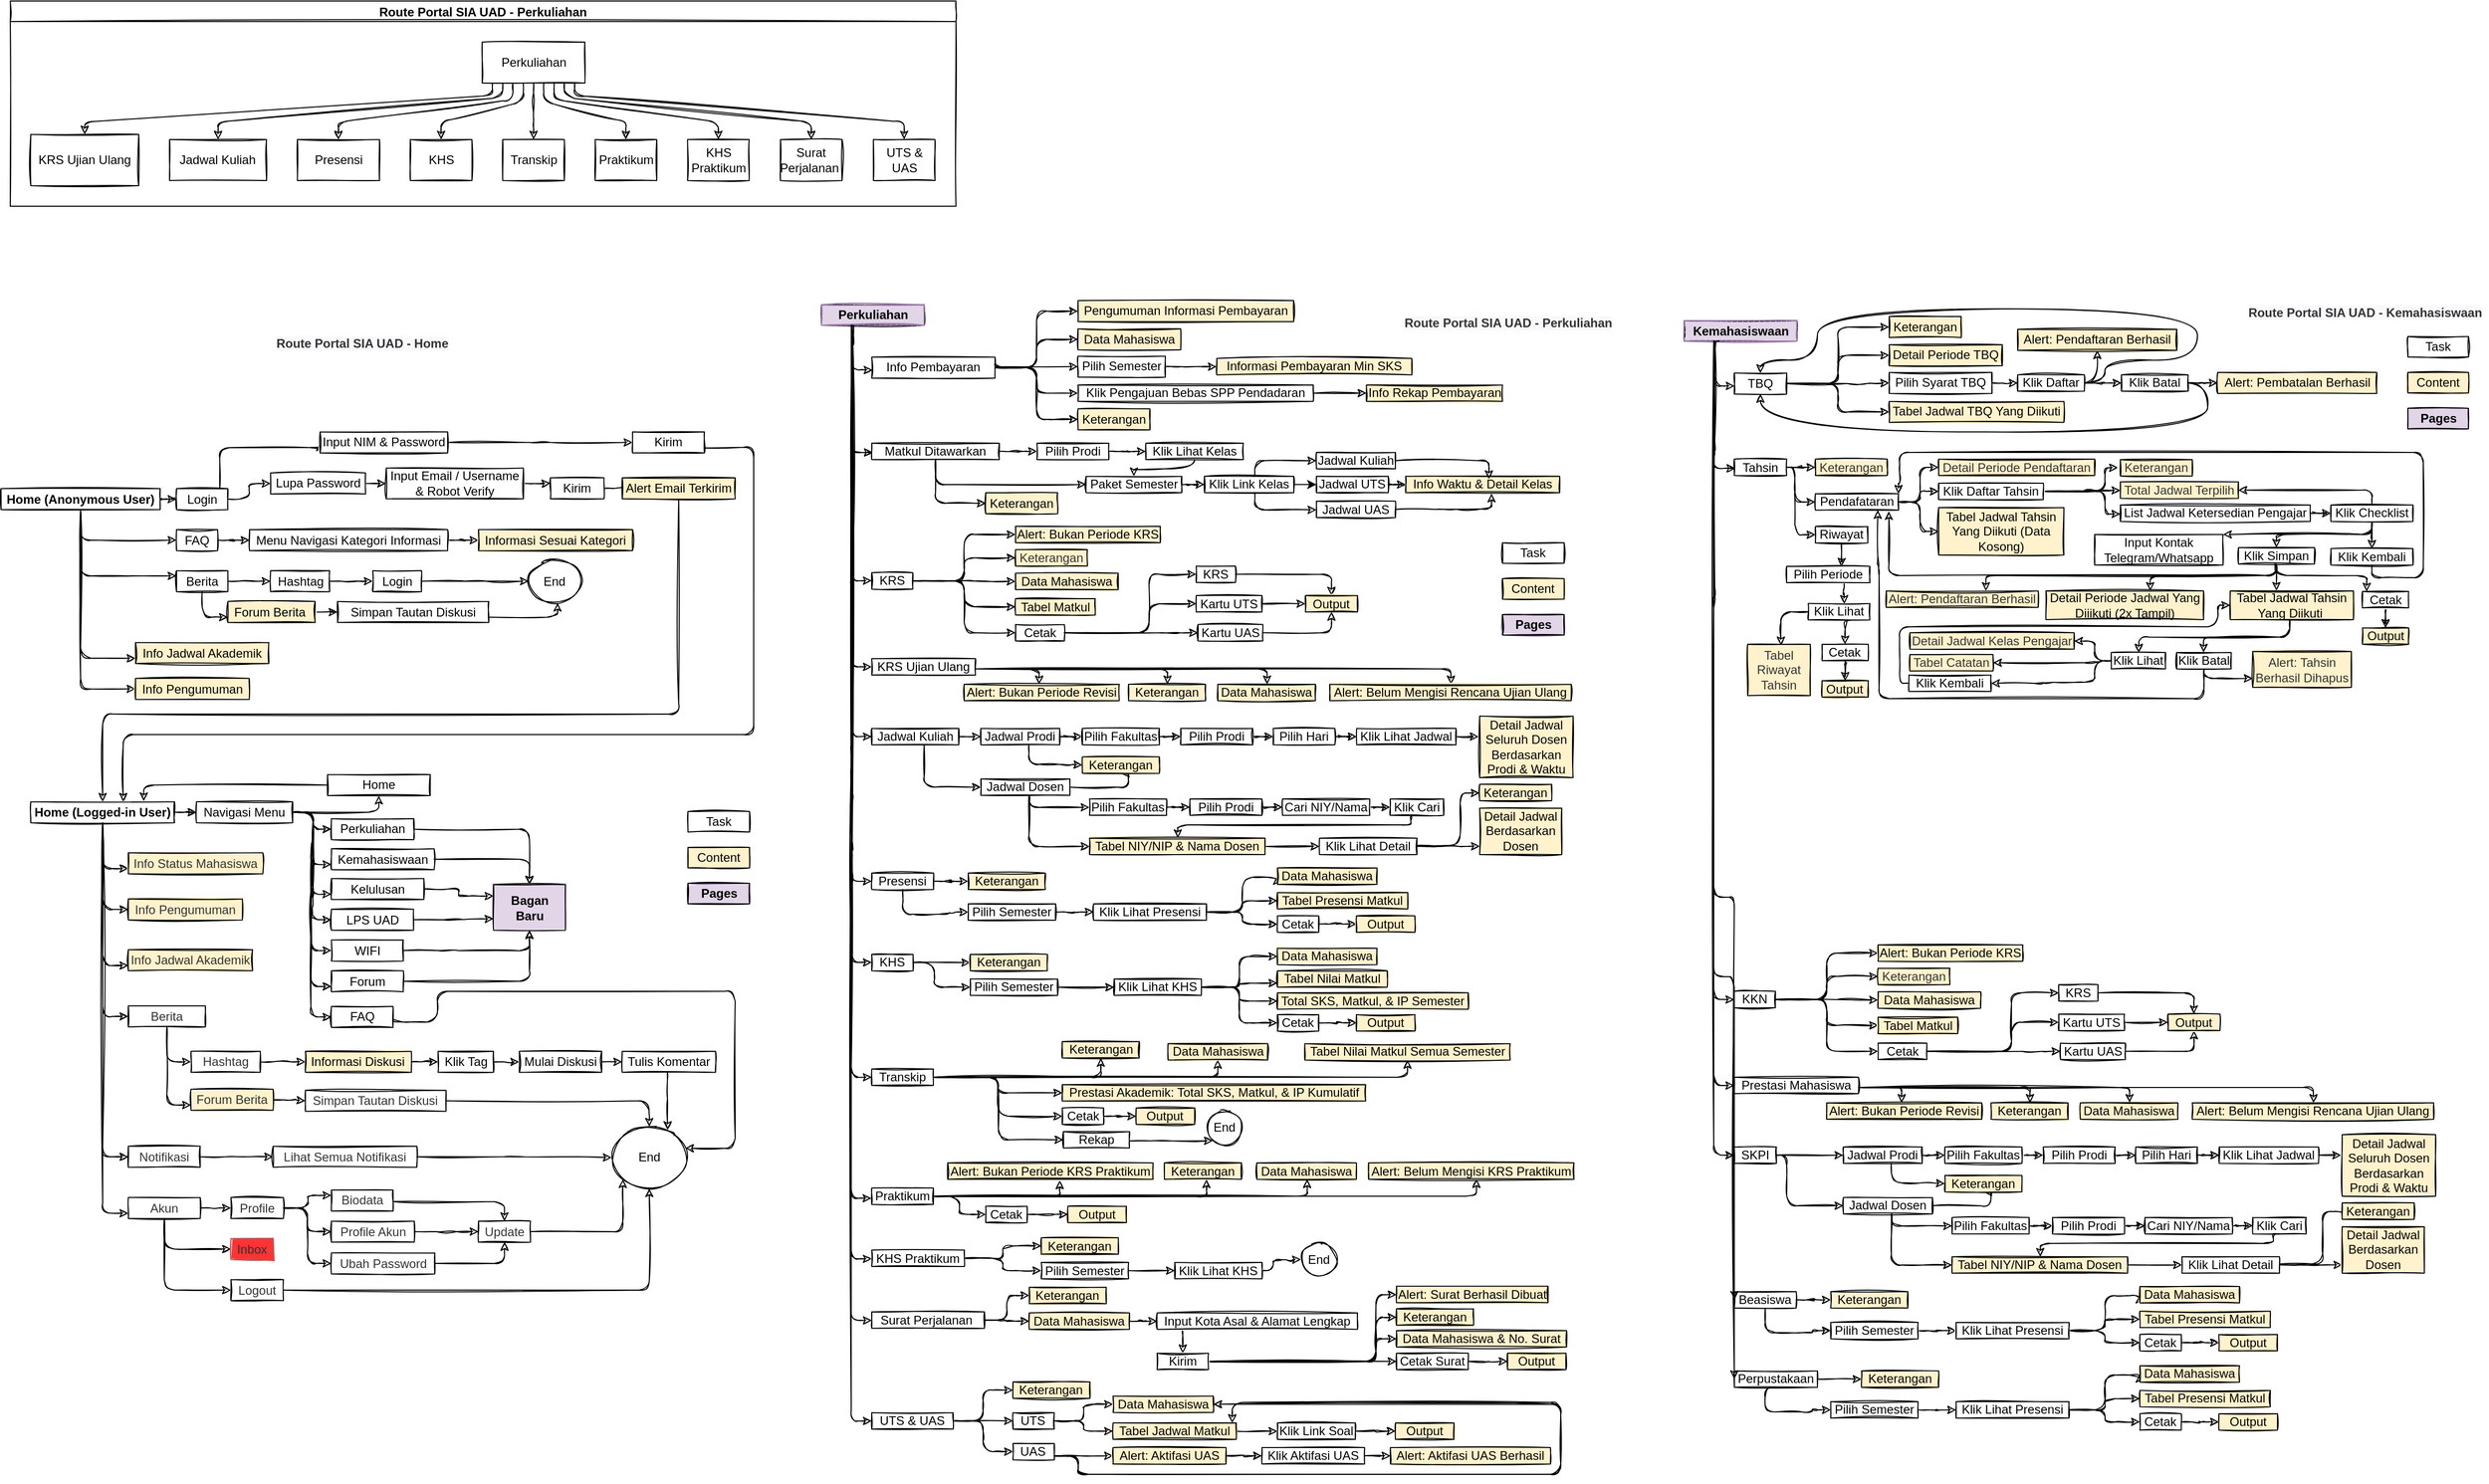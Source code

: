 <mxfile version="20.0.1" type="github">
  <diagram id="Bsze32CDvP0iaV-iEPGE" name="Page-1">
    <mxGraphModel dx="275" dy="2191" grid="1" gridSize="10" guides="1" tooltips="1" connect="1" arrows="1" fold="1" page="1" pageScale="1" pageWidth="827" pageHeight="1169" math="0" shadow="0">
      <root>
        <mxCell id="0" />
        <mxCell id="1" parent="0" />
        <mxCell id="twMHJTkQKGjOTuoVNY1T-530" value="Route Portal SIA UAD - Perkuliahan" style="swimlane;startSize=20;horizontal=1;childLayout=flowLayout;flowOrientation=north;resizable=0;interRankCellSpacing=50;containerType=tree;shadow=0;glass=0;jiggle=1;disableMultiStroke=0;disableMultiStrokeFill=0;fillStyle=solid;sketch=1;" parent="1" vertex="1">
          <mxGeometry x="1710.0" y="-280" width="921" height="200" as="geometry" />
        </mxCell>
        <mxCell id="twMHJTkQKGjOTuoVNY1T-531" value="Perkuliahan" style="whiteSpace=wrap;html=1;shadow=0;glass=0;jiggle=1;disableMultiStroke=0;disableMultiStrokeFill=0;fillStyle=auto;fillColor=none;sketch=1;" parent="twMHJTkQKGjOTuoVNY1T-530" vertex="1">
          <mxGeometry x="459.6" y="40" width="100" height="40" as="geometry" />
        </mxCell>
        <mxCell id="twMHJTkQKGjOTuoVNY1T-564" value="" style="html=1;noEdgeStyle=1;orthogonal=1;jiggle=1;sketch=1;" parent="twMHJTkQKGjOTuoVNY1T-530" source="twMHJTkQKGjOTuoVNY1T-531" target="twMHJTkQKGjOTuoVNY1T-565" edge="1">
          <mxGeometry relative="1" as="geometry">
            <mxPoint x="5525" y="7100" as="sourcePoint" />
            <Array as="points">
              <mxPoint x="469.6" y="92" />
              <mxPoint x="72.565" y="118" />
            </Array>
          </mxGeometry>
        </mxCell>
        <mxCell id="twMHJTkQKGjOTuoVNY1T-565" value="KRS Ujian Ulang" style="whiteSpace=wrap;html=1;shadow=0;glass=0;jiggle=1;disableMultiStroke=0;disableMultiStrokeFill=0;fillStyle=auto;fillColor=none;sketch=1;" parent="twMHJTkQKGjOTuoVNY1T-530" vertex="1">
          <mxGeometry x="20" y="130" width="105.13" height="50" as="geometry" />
        </mxCell>
        <mxCell id="twMHJTkQKGjOTuoVNY1T-566" value="" style="html=1;noEdgeStyle=1;orthogonal=1;jiggle=1;sketch=1;" parent="twMHJTkQKGjOTuoVNY1T-530" source="twMHJTkQKGjOTuoVNY1T-531" target="twMHJTkQKGjOTuoVNY1T-567" edge="1">
          <mxGeometry relative="1" as="geometry">
            <mxPoint x="5511.25" y="6980" as="sourcePoint" />
            <Array as="points">
              <mxPoint x="479.6" y="94" />
              <mxPoint x="202.365" y="118" />
            </Array>
          </mxGeometry>
        </mxCell>
        <mxCell id="twMHJTkQKGjOTuoVNY1T-567" value="Jadwal Kuliah" style="whiteSpace=wrap;html=1;shadow=0;glass=0;jiggle=1;disableMultiStroke=0;disableMultiStrokeFill=0;fillStyle=auto;fillColor=none;sketch=1;" parent="twMHJTkQKGjOTuoVNY1T-530" vertex="1">
          <mxGeometry x="155.13" y="135" width="94.47" height="40" as="geometry" />
        </mxCell>
        <mxCell id="twMHJTkQKGjOTuoVNY1T-568" value="" style="html=1;noEdgeStyle=1;orthogonal=1;jiggle=1;sketch=1;" parent="twMHJTkQKGjOTuoVNY1T-530" source="twMHJTkQKGjOTuoVNY1T-531" target="twMHJTkQKGjOTuoVNY1T-569" edge="1">
          <mxGeometry relative="1" as="geometry">
            <mxPoint x="5436" y="6740" as="sourcePoint" />
            <Array as="points">
              <mxPoint x="489.6" y="96" />
              <mxPoint x="319.6" y="118" />
            </Array>
          </mxGeometry>
        </mxCell>
        <mxCell id="twMHJTkQKGjOTuoVNY1T-569" value="Presensi" style="whiteSpace=wrap;html=1;shadow=0;glass=0;jiggle=1;disableMultiStroke=0;disableMultiStrokeFill=0;fillStyle=auto;fillColor=none;sketch=1;" parent="twMHJTkQKGjOTuoVNY1T-530" vertex="1">
          <mxGeometry x="279.6" y="135" width="80" height="40" as="geometry" />
        </mxCell>
        <mxCell id="twMHJTkQKGjOTuoVNY1T-570" value="" style="html=1;noEdgeStyle=1;orthogonal=1;jiggle=1;sketch=1;" parent="twMHJTkQKGjOTuoVNY1T-530" source="twMHJTkQKGjOTuoVNY1T-531" target="twMHJTkQKGjOTuoVNY1T-571" edge="1">
          <mxGeometry relative="1" as="geometry">
            <mxPoint x="5412.5" y="6620" as="sourcePoint" />
            <Array as="points">
              <mxPoint x="499.6" y="98" />
              <mxPoint x="419.6" y="118" />
            </Array>
          </mxGeometry>
        </mxCell>
        <mxCell id="twMHJTkQKGjOTuoVNY1T-571" value="KHS" style="whiteSpace=wrap;html=1;shadow=0;glass=0;jiggle=1;disableMultiStroke=0;disableMultiStrokeFill=0;fillStyle=auto;fillColor=none;sketch=1;" parent="twMHJTkQKGjOTuoVNY1T-530" vertex="1">
          <mxGeometry x="389.6" y="135" width="60" height="40" as="geometry" />
        </mxCell>
        <mxCell id="twMHJTkQKGjOTuoVNY1T-572" value="" style="html=1;noEdgeStyle=1;orthogonal=1;jiggle=1;sketch=1;" parent="twMHJTkQKGjOTuoVNY1T-530" source="twMHJTkQKGjOTuoVNY1T-531" target="twMHJTkQKGjOTuoVNY1T-573" edge="1">
          <mxGeometry relative="1" as="geometry">
            <mxPoint x="5388.571" y="6500" as="sourcePoint" />
            <Array as="points">
              <mxPoint x="509.6" y="100" />
              <mxPoint x="509.6" y="118" />
            </Array>
          </mxGeometry>
        </mxCell>
        <mxCell id="twMHJTkQKGjOTuoVNY1T-573" value="Transkip" style="whiteSpace=wrap;html=1;shadow=0;glass=0;jiggle=1;disableMultiStroke=0;disableMultiStrokeFill=0;fillStyle=auto;fillColor=none;sketch=1;" parent="twMHJTkQKGjOTuoVNY1T-530" vertex="1">
          <mxGeometry x="479.6" y="135" width="60" height="40" as="geometry" />
        </mxCell>
        <mxCell id="twMHJTkQKGjOTuoVNY1T-574" value="" style="html=1;noEdgeStyle=1;orthogonal=1;jiggle=1;sketch=1;" parent="twMHJTkQKGjOTuoVNY1T-530" source="twMHJTkQKGjOTuoVNY1T-531" target="twMHJTkQKGjOTuoVNY1T-575" edge="1">
          <mxGeometry relative="1" as="geometry">
            <mxPoint x="5366.875" y="6380" as="sourcePoint" />
            <Array as="points">
              <mxPoint x="519.6" y="98" />
              <mxPoint x="599.6" y="118" />
            </Array>
          </mxGeometry>
        </mxCell>
        <mxCell id="twMHJTkQKGjOTuoVNY1T-575" value="Praktikum" style="whiteSpace=wrap;html=1;shadow=0;glass=0;jiggle=1;disableMultiStroke=0;disableMultiStrokeFill=0;fillStyle=auto;fillColor=none;sketch=1;" parent="twMHJTkQKGjOTuoVNY1T-530" vertex="1">
          <mxGeometry x="569.6" y="135" width="60" height="40" as="geometry" />
        </mxCell>
        <mxCell id="twMHJTkQKGjOTuoVNY1T-576" value="" style="html=1;noEdgeStyle=1;orthogonal=1;jiggle=1;sketch=1;" parent="twMHJTkQKGjOTuoVNY1T-530" source="twMHJTkQKGjOTuoVNY1T-531" target="twMHJTkQKGjOTuoVNY1T-577" edge="1">
          <mxGeometry relative="1" as="geometry">
            <mxPoint x="5365" y="6300" as="sourcePoint" />
            <Array as="points">
              <mxPoint x="529.6" y="96" />
              <mxPoint x="689.6" y="118" />
            </Array>
          </mxGeometry>
        </mxCell>
        <mxCell id="twMHJTkQKGjOTuoVNY1T-577" value="KHS Praktikum" style="whiteSpace=wrap;html=1;shadow=0;glass=0;jiggle=1;disableMultiStroke=0;disableMultiStrokeFill=0;fillStyle=auto;fillColor=none;sketch=1;" parent="twMHJTkQKGjOTuoVNY1T-530" vertex="1">
          <mxGeometry x="659.6" y="135" width="60" height="40" as="geometry" />
        </mxCell>
        <mxCell id="twMHJTkQKGjOTuoVNY1T-578" value="" style="html=1;noEdgeStyle=1;orthogonal=1;jiggle=1;sketch=1;" parent="twMHJTkQKGjOTuoVNY1T-530" source="twMHJTkQKGjOTuoVNY1T-531" target="twMHJTkQKGjOTuoVNY1T-579" edge="1">
          <mxGeometry relative="1" as="geometry">
            <mxPoint x="5368" y="6220" as="sourcePoint" />
            <Array as="points">
              <mxPoint x="539.6" y="94" />
              <mxPoint x="780.1" y="118" />
            </Array>
          </mxGeometry>
        </mxCell>
        <mxCell id="twMHJTkQKGjOTuoVNY1T-579" value="Surat Perjalanan&amp;nbsp;" style="whiteSpace=wrap;html=1;shadow=0;glass=0;jiggle=1;disableMultiStroke=0;disableMultiStrokeFill=0;fillStyle=auto;fillColor=none;sketch=1;" parent="twMHJTkQKGjOTuoVNY1T-530" vertex="1">
          <mxGeometry x="750.1" y="135" width="60" height="40" as="geometry" />
        </mxCell>
        <mxCell id="twMHJTkQKGjOTuoVNY1T-580" value="" style="html=1;noEdgeStyle=1;orthogonal=1;jiggle=1;sketch=1;" parent="twMHJTkQKGjOTuoVNY1T-530" source="twMHJTkQKGjOTuoVNY1T-531" target="twMHJTkQKGjOTuoVNY1T-581" edge="1">
          <mxGeometry relative="1" as="geometry">
            <mxPoint x="5370.909" y="6140" as="sourcePoint" />
            <Array as="points">
              <mxPoint x="549.6" y="92" />
              <mxPoint x="870.6" y="118" />
            </Array>
          </mxGeometry>
        </mxCell>
        <mxCell id="twMHJTkQKGjOTuoVNY1T-581" value="UTS &amp;amp; UAS" style="whiteSpace=wrap;html=1;shadow=0;glass=0;jiggle=1;disableMultiStroke=0;disableMultiStrokeFill=0;fillStyle=auto;sketch=1;" parent="twMHJTkQKGjOTuoVNY1T-530" vertex="1">
          <mxGeometry x="840.6" y="135" width="60" height="40" as="geometry" />
        </mxCell>
        <mxCell id="twMHJTkQKGjOTuoVNY1T-884" style="edgeStyle=orthogonalEdgeStyle;jiggle=1;orthogonalLoop=1;jettySize=auto;html=1;fontFamily=Helvetica;fontSize=12;sketch=1;" parent="1" source="twMHJTkQKGjOTuoVNY1T-864" target="twMHJTkQKGjOTuoVNY1T-865" edge="1">
          <mxGeometry relative="1" as="geometry" />
        </mxCell>
        <mxCell id="twMHJTkQKGjOTuoVNY1T-885" style="edgeStyle=orthogonalEdgeStyle;jiggle=1;orthogonalLoop=1;jettySize=auto;html=1;entryX=0;entryY=0.5;entryDx=0;entryDy=0;fontFamily=Helvetica;fontSize=12;exitX=0.5;exitY=1;exitDx=0;exitDy=0;sketch=1;" parent="1" source="twMHJTkQKGjOTuoVNY1T-864" target="twMHJTkQKGjOTuoVNY1T-866" edge="1">
          <mxGeometry relative="1" as="geometry" />
        </mxCell>
        <mxCell id="twMHJTkQKGjOTuoVNY1T-886" style="edgeStyle=orthogonalEdgeStyle;jiggle=1;orthogonalLoop=1;jettySize=auto;html=1;entryX=0;entryY=0.25;entryDx=0;entryDy=0;fontFamily=Helvetica;fontSize=12;exitX=0.5;exitY=1;exitDx=0;exitDy=0;sketch=1;" parent="1" source="twMHJTkQKGjOTuoVNY1T-864" target="twMHJTkQKGjOTuoVNY1T-867" edge="1">
          <mxGeometry relative="1" as="geometry" />
        </mxCell>
        <mxCell id="twMHJTkQKGjOTuoVNY1T-887" style="edgeStyle=orthogonalEdgeStyle;jiggle=1;orthogonalLoop=1;jettySize=auto;html=1;entryX=0;entryY=0.75;entryDx=0;entryDy=0;fontFamily=Helvetica;fontSize=12;sketch=1;" parent="1" source="twMHJTkQKGjOTuoVNY1T-864" target="twMHJTkQKGjOTuoVNY1T-868" edge="1">
          <mxGeometry relative="1" as="geometry" />
        </mxCell>
        <mxCell id="twMHJTkQKGjOTuoVNY1T-888" style="edgeStyle=orthogonalEdgeStyle;jiggle=1;orthogonalLoop=1;jettySize=auto;html=1;entryX=0;entryY=0.5;entryDx=0;entryDy=0;fontFamily=Helvetica;fontSize=12;sketch=1;" parent="1" source="twMHJTkQKGjOTuoVNY1T-864" target="twMHJTkQKGjOTuoVNY1T-869" edge="1">
          <mxGeometry relative="1" as="geometry" />
        </mxCell>
        <mxCell id="twMHJTkQKGjOTuoVNY1T-864" value="&lt;b&gt;Home (Anonymous User)&lt;/b&gt;" style="whiteSpace=wrap;html=1;flipV=0;flipH=1;jiggle=1;sketch=1;" parent="1" vertex="1">
          <mxGeometry x="1701" y="195.25" width="155" height="20.5" as="geometry" />
        </mxCell>
        <mxCell id="twMHJTkQKGjOTuoVNY1T-889" style="edgeStyle=orthogonalEdgeStyle;jiggle=1;orthogonalLoop=1;jettySize=auto;html=1;entryX=0;entryY=0.5;entryDx=0;entryDy=0;fontFamily=Helvetica;fontSize=12;sketch=1;" parent="1" source="twMHJTkQKGjOTuoVNY1T-865" target="twMHJTkQKGjOTuoVNY1T-877" edge="1">
          <mxGeometry relative="1" as="geometry">
            <Array as="points">
              <mxPoint x="1914" y="155.25" />
            </Array>
          </mxGeometry>
        </mxCell>
        <mxCell id="twMHJTkQKGjOTuoVNY1T-890" style="edgeStyle=orthogonalEdgeStyle;jiggle=1;orthogonalLoop=1;jettySize=auto;html=1;entryX=0;entryY=0.5;entryDx=0;entryDy=0;fontFamily=Helvetica;fontSize=12;sketch=1;" parent="1" source="twMHJTkQKGjOTuoVNY1T-865" target="twMHJTkQKGjOTuoVNY1T-878" edge="1">
          <mxGeometry relative="1" as="geometry" />
        </mxCell>
        <mxCell id="twMHJTkQKGjOTuoVNY1T-865" value="Login" style="whiteSpace=wrap;html=1;jiggle=1;sketch=1;" parent="1" vertex="1">
          <mxGeometry x="1871.9" y="195.25" width="50" height="20.5" as="geometry" />
        </mxCell>
        <mxCell id="twMHJTkQKGjOTuoVNY1T-901" style="edgeStyle=orthogonalEdgeStyle;jiggle=1;orthogonalLoop=1;jettySize=auto;html=1;fontFamily=Helvetica;fontSize=12;sketch=1;" parent="1" source="twMHJTkQKGjOTuoVNY1T-866" target="twMHJTkQKGjOTuoVNY1T-873" edge="1">
          <mxGeometry relative="1" as="geometry" />
        </mxCell>
        <mxCell id="twMHJTkQKGjOTuoVNY1T-866" value="FAQ" style="whiteSpace=wrap;html=1;jiggle=1;sketch=1;" parent="1" vertex="1">
          <mxGeometry x="1871.9" y="235.25" width="40" height="20.5" as="geometry" />
        </mxCell>
        <mxCell id="twMHJTkQKGjOTuoVNY1T-903" style="edgeStyle=orthogonalEdgeStyle;jiggle=1;orthogonalLoop=1;jettySize=auto;html=1;entryX=0;entryY=0.5;entryDx=0;entryDy=0;fontFamily=Helvetica;fontSize=12;sketch=1;" parent="1" source="twMHJTkQKGjOTuoVNY1T-867" target="twMHJTkQKGjOTuoVNY1T-870" edge="1">
          <mxGeometry relative="1" as="geometry" />
        </mxCell>
        <mxCell id="twMHJTkQKGjOTuoVNY1T-907" style="edgeStyle=orthogonalEdgeStyle;jiggle=1;orthogonalLoop=1;jettySize=auto;html=1;entryX=0;entryY=0.75;entryDx=0;entryDy=0;fontFamily=Helvetica;fontSize=12;sketch=1;" parent="1" source="twMHJTkQKGjOTuoVNY1T-867" target="twMHJTkQKGjOTuoVNY1T-871" edge="1">
          <mxGeometry relative="1" as="geometry" />
        </mxCell>
        <mxCell id="twMHJTkQKGjOTuoVNY1T-867" value="Berita" style="whiteSpace=wrap;html=1;glass=0;jiggle=1;sketch=1;" parent="1" vertex="1">
          <mxGeometry x="1871.9" y="275.25" width="50" height="20.5" as="geometry" />
        </mxCell>
        <mxCell id="twMHJTkQKGjOTuoVNY1T-868" value="Info Jadwal Akademik" style="whiteSpace=wrap;html=1;fillStyle=solid;jiggle=1;sketch=1;fillColor=#fff2cc;strokeColor=#000000;" parent="1" vertex="1">
          <mxGeometry x="1831.98" y="345.25" width="129.83" height="20.5" as="geometry" />
        </mxCell>
        <mxCell id="twMHJTkQKGjOTuoVNY1T-869" value="Info Pengumuman" style="whiteSpace=wrap;html=1;fillStyle=solid;jiggle=1;sketch=1;fillColor=#fff2cc;strokeColor=#000000;" parent="1" vertex="1">
          <mxGeometry x="1831.98" y="380.25" width="110.8" height="20.5" as="geometry" />
        </mxCell>
        <mxCell id="twMHJTkQKGjOTuoVNY1T-904" style="edgeStyle=orthogonalEdgeStyle;jiggle=1;orthogonalLoop=1;jettySize=auto;html=1;entryX=0;entryY=0.5;entryDx=0;entryDy=0;fontFamily=Helvetica;fontSize=12;sketch=1;" parent="1" source="twMHJTkQKGjOTuoVNY1T-870" target="twMHJTkQKGjOTuoVNY1T-876" edge="1">
          <mxGeometry relative="1" as="geometry" />
        </mxCell>
        <mxCell id="twMHJTkQKGjOTuoVNY1T-870" value="Hashtag" style="whiteSpace=wrap;html=1;fillStyle=solid;jiggle=1;sketch=1;" parent="1" vertex="1">
          <mxGeometry x="1963.535" y="275.25" width="57.5" height="20.5" as="geometry" />
        </mxCell>
        <mxCell id="twMHJTkQKGjOTuoVNY1T-908" style="edgeStyle=orthogonalEdgeStyle;jiggle=1;orthogonalLoop=1;jettySize=auto;html=1;entryX=0;entryY=0.5;entryDx=0;entryDy=0;fontFamily=Helvetica;fontSize=12;sketch=1;" parent="1" source="twMHJTkQKGjOTuoVNY1T-871" target="twMHJTkQKGjOTuoVNY1T-872" edge="1">
          <mxGeometry relative="1" as="geometry" />
        </mxCell>
        <mxCell id="twMHJTkQKGjOTuoVNY1T-871" value="Forum Berita&amp;nbsp;" style="whiteSpace=wrap;html=1;fillStyle=solid;jiggle=1;sketch=1;fillColor=#fff2cc;strokeColor=#000000;" parent="1" vertex="1">
          <mxGeometry x="1921.905" y="305.25" width="85" height="20.5" as="geometry" />
        </mxCell>
        <mxCell id="twMHJTkQKGjOTuoVNY1T-918" style="edgeStyle=orthogonalEdgeStyle;jiggle=1;orthogonalLoop=1;jettySize=auto;html=1;fontFamily=Helvetica;fontSize=12;sketch=1;exitX=1;exitY=0.75;exitDx=0;exitDy=0;" parent="1" source="twMHJTkQKGjOTuoVNY1T-872" target="twMHJTkQKGjOTuoVNY1T-916" edge="1">
          <mxGeometry relative="1" as="geometry">
            <Array as="points">
              <mxPoint x="2243" y="321" />
            </Array>
            <mxPoint x="2180" y="320" as="sourcePoint" />
          </mxGeometry>
        </mxCell>
        <mxCell id="twMHJTkQKGjOTuoVNY1T-872" value="Simpan Tautan Diskusi" style="whiteSpace=wrap;html=1;jiggle=1;sketch=1;" parent="1" vertex="1">
          <mxGeometry x="2028.68" y="305.25" width="147.32" height="20.5" as="geometry" />
        </mxCell>
        <mxCell id="twMHJTkQKGjOTuoVNY1T-902" style="edgeStyle=orthogonalEdgeStyle;jiggle=1;orthogonalLoop=1;jettySize=auto;html=1;fontFamily=Helvetica;fontSize=12;sketch=1;" parent="1" source="twMHJTkQKGjOTuoVNY1T-873" target="twMHJTkQKGjOTuoVNY1T-874" edge="1">
          <mxGeometry relative="1" as="geometry" />
        </mxCell>
        <mxCell id="twMHJTkQKGjOTuoVNY1T-873" value="Menu Navigasi Kategori Informasi" style="whiteSpace=wrap;html=1;jiggle=1;sketch=1;" parent="1" vertex="1">
          <mxGeometry x="1943.04" y="235.25" width="192.96" height="20.5" as="geometry" />
        </mxCell>
        <mxCell id="twMHJTkQKGjOTuoVNY1T-874" value="Informasi Sesuai Kategori" style="whiteSpace=wrap;html=1;fillStyle=solid;jiggle=1;sketch=1;fillColor=#fff2cc;strokeColor=#000000;" parent="1" vertex="1">
          <mxGeometry x="2166" y="235.25" width="150" height="20.5" as="geometry" />
        </mxCell>
        <mxCell id="twMHJTkQKGjOTuoVNY1T-905" style="edgeStyle=orthogonalEdgeStyle;jiggle=1;orthogonalLoop=1;jettySize=auto;html=1;entryX=0;entryY=0.5;entryDx=0;entryDy=0;fontFamily=Helvetica;fontSize=12;sketch=1;" parent="1" source="twMHJTkQKGjOTuoVNY1T-876" target="twMHJTkQKGjOTuoVNY1T-916" edge="1">
          <mxGeometry relative="1" as="geometry">
            <mxPoint x="2165.995" y="285.5" as="targetPoint" />
          </mxGeometry>
        </mxCell>
        <mxCell id="twMHJTkQKGjOTuoVNY1T-876" value="Login" style="whiteSpace=wrap;html=1;fillStyle=solid;jiggle=1;sketch=1;" parent="1" vertex="1">
          <mxGeometry x="2063.0" y="275.25" width="47.5" height="20.5" as="geometry" />
        </mxCell>
        <mxCell id="twMHJTkQKGjOTuoVNY1T-891" style="edgeStyle=orthogonalEdgeStyle;jiggle=1;orthogonalLoop=1;jettySize=auto;html=1;entryX=0;entryY=0.5;entryDx=0;entryDy=0;fontFamily=Helvetica;fontSize=12;sketch=1;" parent="1" source="twMHJTkQKGjOTuoVNY1T-877" target="twMHJTkQKGjOTuoVNY1T-882" edge="1">
          <mxGeometry relative="1" as="geometry" />
        </mxCell>
        <mxCell id="twMHJTkQKGjOTuoVNY1T-877" value="Input NIM &amp;amp; Password" style="whiteSpace=wrap;html=1;jiggle=1;sketch=1;" parent="1" vertex="1">
          <mxGeometry x="2011.72" y="140" width="124.28" height="20.5" as="geometry" />
        </mxCell>
        <mxCell id="twMHJTkQKGjOTuoVNY1T-893" style="edgeStyle=orthogonalEdgeStyle;jiggle=1;orthogonalLoop=1;jettySize=auto;html=1;entryX=0;entryY=0.5;entryDx=0;entryDy=0;fontFamily=Helvetica;fontSize=12;sketch=1;" parent="1" source="twMHJTkQKGjOTuoVNY1T-878" target="twMHJTkQKGjOTuoVNY1T-879" edge="1">
          <mxGeometry relative="1" as="geometry" />
        </mxCell>
        <mxCell id="twMHJTkQKGjOTuoVNY1T-878" value="Lupa Password" style="whiteSpace=wrap;html=1;jiggle=1;sketch=1;" parent="1" vertex="1">
          <mxGeometry x="1963.54" y="180" width="92.47" height="20.5" as="geometry" />
        </mxCell>
        <mxCell id="twMHJTkQKGjOTuoVNY1T-894" style="edgeStyle=orthogonalEdgeStyle;jiggle=1;orthogonalLoop=1;jettySize=auto;html=1;entryX=0;entryY=0.25;entryDx=0;entryDy=0;fontFamily=Helvetica;fontSize=12;sketch=1;" parent="1" source="twMHJTkQKGjOTuoVNY1T-879" target="twMHJTkQKGjOTuoVNY1T-880" edge="1">
          <mxGeometry relative="1" as="geometry" />
        </mxCell>
        <mxCell id="twMHJTkQKGjOTuoVNY1T-879" value="Input Email / Username &amp;amp; Robot Verify" style="whiteSpace=wrap;html=1;jiggle=1;sketch=1;" parent="1" vertex="1">
          <mxGeometry x="2076.18" y="175.25" width="133.58" height="30" as="geometry" />
        </mxCell>
        <mxCell id="twMHJTkQKGjOTuoVNY1T-895" style="edgeStyle=orthogonalEdgeStyle;jiggle=1;orthogonalLoop=1;jettySize=auto;html=1;entryX=0;entryY=0.5;entryDx=0;entryDy=0;fontFamily=Helvetica;fontSize=12;sketch=1;" parent="1" source="twMHJTkQKGjOTuoVNY1T-880" target="twMHJTkQKGjOTuoVNY1T-881" edge="1">
          <mxGeometry relative="1" as="geometry" />
        </mxCell>
        <mxCell id="twMHJTkQKGjOTuoVNY1T-896" style="edgeStyle=orthogonalEdgeStyle;jiggle=1;orthogonalLoop=1;jettySize=auto;html=1;fontFamily=Helvetica;fontSize=12;sketch=1;" parent="1" source="twMHJTkQKGjOTuoVNY1T-881" target="twMHJTkQKGjOTuoVNY1T-913" edge="1">
          <mxGeometry relative="1" as="geometry">
            <mxPoint x="1703" y="464" as="targetPoint" />
            <Array as="points">
              <mxPoint x="2361" y="415" />
              <mxPoint x="1800" y="415" />
            </Array>
          </mxGeometry>
        </mxCell>
        <mxCell id="twMHJTkQKGjOTuoVNY1T-881" value="Alert Email Terkirim" style="whiteSpace=wrap;html=1;fillStyle=solid;jiggle=1;sketch=1;fillColor=#fff2cc;strokeColor=#000000;" parent="1" vertex="1">
          <mxGeometry x="2306" y="184.75" width="110" height="20.5" as="geometry" />
        </mxCell>
        <mxCell id="twMHJTkQKGjOTuoVNY1T-914" style="edgeStyle=orthogonalEdgeStyle;jiggle=1;orthogonalLoop=1;jettySize=auto;html=1;fontFamily=Helvetica;fontSize=12;exitX=1;exitY=0.25;exitDx=0;exitDy=0;sketch=1;" parent="1" source="twMHJTkQKGjOTuoVNY1T-882" target="twMHJTkQKGjOTuoVNY1T-913" edge="1">
          <mxGeometry relative="1" as="geometry">
            <Array as="points">
              <mxPoint x="2358" y="145" />
              <mxPoint x="2358" y="155" />
              <mxPoint x="2434" y="155" />
              <mxPoint x="2434" y="435" />
              <mxPoint x="1820" y="435" />
            </Array>
          </mxGeometry>
        </mxCell>
        <mxCell id="twMHJTkQKGjOTuoVNY1T-882" value="Kirim" style="whiteSpace=wrap;html=1;jiggle=1;sketch=1;" parent="1" vertex="1">
          <mxGeometry x="2316" y="140" width="70" height="20.5" as="geometry" />
        </mxCell>
        <mxCell id="twMHJTkQKGjOTuoVNY1T-880" value="Kirim" style="whiteSpace=wrap;html=1;jiggle=1;sketch=1;" parent="1" vertex="1">
          <mxGeometry x="2236" y="184.75" width="52.26" height="20.5" as="geometry" />
        </mxCell>
        <mxCell id="twMHJTkQKGjOTuoVNY1T-1030" style="edgeStyle=orthogonalEdgeStyle;jiggle=1;orthogonalLoop=1;jettySize=auto;html=1;entryX=0;entryY=0.5;entryDx=0;entryDy=0;fontFamily=Helvetica;fontSize=12;sketch=1;" parent="1" source="twMHJTkQKGjOTuoVNY1T-913" target="twMHJTkQKGjOTuoVNY1T-921" edge="1">
          <mxGeometry relative="1" as="geometry" />
        </mxCell>
        <mxCell id="twMHJTkQKGjOTuoVNY1T-1038" style="edgeStyle=orthogonalEdgeStyle;jiggle=1;orthogonalLoop=1;jettySize=auto;html=1;entryX=0;entryY=0.75;entryDx=0;entryDy=0;fontFamily=Helvetica;fontSize=12;sketch=1;" parent="1" source="twMHJTkQKGjOTuoVNY1T-913" target="twMHJTkQKGjOTuoVNY1T-923" edge="1">
          <mxGeometry relative="1" as="geometry" />
        </mxCell>
        <mxCell id="twMHJTkQKGjOTuoVNY1T-1040" style="edgeStyle=orthogonalEdgeStyle;jiggle=1;orthogonalLoop=1;jettySize=auto;html=1;entryX=0;entryY=0.5;entryDx=0;entryDy=0;fontFamily=Helvetica;fontSize=12;sketch=1;" parent="1" source="twMHJTkQKGjOTuoVNY1T-913" target="twMHJTkQKGjOTuoVNY1T-926" edge="1">
          <mxGeometry relative="1" as="geometry" />
        </mxCell>
        <mxCell id="twMHJTkQKGjOTuoVNY1T-1041" style="edgeStyle=orthogonalEdgeStyle;jiggle=1;orthogonalLoop=1;jettySize=auto;html=1;entryX=0;entryY=0.5;entryDx=0;entryDy=0;fontFamily=Helvetica;fontSize=12;sketch=1;" parent="1" source="twMHJTkQKGjOTuoVNY1T-913" target="twMHJTkQKGjOTuoVNY1T-928" edge="1">
          <mxGeometry relative="1" as="geometry" />
        </mxCell>
        <mxCell id="twMHJTkQKGjOTuoVNY1T-1042" style="edgeStyle=orthogonalEdgeStyle;jiggle=1;orthogonalLoop=1;jettySize=auto;html=1;entryX=0;entryY=0.75;entryDx=0;entryDy=0;fontFamily=Helvetica;fontSize=12;sketch=1;" parent="1" source="twMHJTkQKGjOTuoVNY1T-913" target="twMHJTkQKGjOTuoVNY1T-930" edge="1">
          <mxGeometry relative="1" as="geometry" />
        </mxCell>
        <mxCell id="twMHJTkQKGjOTuoVNY1T-1043" style="edgeStyle=orthogonalEdgeStyle;jiggle=1;orthogonalLoop=1;jettySize=auto;html=1;entryX=0;entryY=0.5;entryDx=0;entryDy=0;fontFamily=Helvetica;fontSize=12;sketch=1;" parent="1" source="twMHJTkQKGjOTuoVNY1T-913" target="twMHJTkQKGjOTuoVNY1T-932" edge="1">
          <mxGeometry relative="1" as="geometry" />
        </mxCell>
        <mxCell id="twMHJTkQKGjOTuoVNY1T-1044" style="edgeStyle=orthogonalEdgeStyle;jiggle=1;orthogonalLoop=1;jettySize=auto;html=1;entryX=0;entryY=0.75;entryDx=0;entryDy=0;fontFamily=Helvetica;fontSize=12;sketch=1;" parent="1" source="twMHJTkQKGjOTuoVNY1T-913" target="twMHJTkQKGjOTuoVNY1T-934" edge="1">
          <mxGeometry relative="1" as="geometry" />
        </mxCell>
        <mxCell id="twMHJTkQKGjOTuoVNY1T-913" value="&lt;b style=&quot;&quot;&gt;Home (Logged-in User)&lt;/b&gt;" style="whiteSpace=wrap;html=1;flipV=0;flipH=1;jiggle=1;sketch=1;" parent="1" vertex="1">
          <mxGeometry x="1730" y="500.5" width="140" height="20.5" as="geometry" />
        </mxCell>
        <mxCell id="twMHJTkQKGjOTuoVNY1T-916" value="End" style="ellipse;whiteSpace=wrap;html=1;jiggle=1;sketch=1;" parent="1" vertex="1">
          <mxGeometry x="2214.96" y="264.38" width="50.3" height="42.25" as="geometry" />
        </mxCell>
        <mxCell id="twMHJTkQKGjOTuoVNY1T-1020" style="edgeStyle=orthogonalEdgeStyle;jiggle=1;orthogonalLoop=1;jettySize=auto;html=1;fontFamily=Helvetica;fontSize=12;entryX=0;entryY=0.5;entryDx=0;entryDy=0;sketch=1;" parent="1" source="twMHJTkQKGjOTuoVNY1T-921" target="twMHJTkQKGjOTuoVNY1T-994" edge="1">
          <mxGeometry relative="1" as="geometry">
            <mxPoint x="1915.34" y="1099.75" as="targetPoint" />
          </mxGeometry>
        </mxCell>
        <mxCell id="twMHJTkQKGjOTuoVNY1T-1021" style="edgeStyle=orthogonalEdgeStyle;jiggle=1;orthogonalLoop=1;jettySize=auto;html=1;entryX=0;entryY=0.75;entryDx=0;entryDy=0;fontFamily=Helvetica;fontSize=12;sketch=1;" parent="1" source="twMHJTkQKGjOTuoVNY1T-921" target="twMHJTkQKGjOTuoVNY1T-991" edge="1">
          <mxGeometry relative="1" as="geometry" />
        </mxCell>
        <mxCell id="twMHJTkQKGjOTuoVNY1T-1022" style="edgeStyle=orthogonalEdgeStyle;jiggle=1;orthogonalLoop=1;jettySize=auto;html=1;entryX=0;entryY=0.5;entryDx=0;entryDy=0;fontFamily=Helvetica;fontSize=12;sketch=1;" parent="1" source="twMHJTkQKGjOTuoVNY1T-921" target="twMHJTkQKGjOTuoVNY1T-988" edge="1">
          <mxGeometry relative="1" as="geometry" />
        </mxCell>
        <mxCell id="twMHJTkQKGjOTuoVNY1T-1023" style="edgeStyle=orthogonalEdgeStyle;jiggle=1;orthogonalLoop=1;jettySize=auto;html=1;entryX=0;entryY=0.5;entryDx=0;entryDy=0;fontFamily=Helvetica;fontSize=12;sketch=1;" parent="1" source="twMHJTkQKGjOTuoVNY1T-921" target="twMHJTkQKGjOTuoVNY1T-985" edge="1">
          <mxGeometry relative="1" as="geometry" />
        </mxCell>
        <mxCell id="twMHJTkQKGjOTuoVNY1T-1024" style="edgeStyle=orthogonalEdgeStyle;jiggle=1;orthogonalLoop=1;jettySize=auto;html=1;entryX=0;entryY=0.75;entryDx=0;entryDy=0;fontFamily=Helvetica;fontSize=12;sketch=1;" parent="1" source="twMHJTkQKGjOTuoVNY1T-921" target="twMHJTkQKGjOTuoVNY1T-982" edge="1">
          <mxGeometry relative="1" as="geometry" />
        </mxCell>
        <mxCell id="twMHJTkQKGjOTuoVNY1T-1025" style="edgeStyle=orthogonalEdgeStyle;jiggle=1;orthogonalLoop=1;jettySize=auto;html=1;entryX=0;entryY=0.75;entryDx=0;entryDy=0;fontFamily=Helvetica;fontSize=12;sketch=1;" parent="1" source="twMHJTkQKGjOTuoVNY1T-921" target="twMHJTkQKGjOTuoVNY1T-979" edge="1">
          <mxGeometry relative="1" as="geometry" />
        </mxCell>
        <mxCell id="twMHJTkQKGjOTuoVNY1T-1026" style="edgeStyle=orthogonalEdgeStyle;jiggle=1;orthogonalLoop=1;jettySize=auto;html=1;entryX=0;entryY=0.5;entryDx=0;entryDy=0;fontFamily=Helvetica;fontSize=12;sketch=1;" parent="1" source="twMHJTkQKGjOTuoVNY1T-921" target="twMHJTkQKGjOTuoVNY1T-976" edge="1">
          <mxGeometry relative="1" as="geometry" />
        </mxCell>
        <mxCell id="twMHJTkQKGjOTuoVNY1T-1027" style="edgeStyle=orthogonalEdgeStyle;jiggle=1;orthogonalLoop=1;jettySize=auto;html=1;entryX=0.5;entryY=1;entryDx=0;entryDy=0;fontFamily=Helvetica;fontSize=12;sketch=1;" parent="1" source="twMHJTkQKGjOTuoVNY1T-921" target="twMHJTkQKGjOTuoVNY1T-997" edge="1">
          <mxGeometry relative="1" as="geometry">
            <Array as="points">
              <mxPoint x="2069" y="511" />
            </Array>
          </mxGeometry>
        </mxCell>
        <mxCell id="twMHJTkQKGjOTuoVNY1T-921" value="Navigasi Menu" style="whiteSpace=wrap;html=1;shadow=0;glass=0;jiggle=1;disableMultiStroke=0;disableMultiStrokeFill=0;fillStyle=solid;fillColor=none;sketch=1;" parent="1" vertex="1">
          <mxGeometry x="1891.34" y="500.5" width="93.66" height="20.5" as="geometry" />
        </mxCell>
        <mxCell id="twMHJTkQKGjOTuoVNY1T-923" value="&lt;span style=&quot;color: rgb(51, 51, 51);&quot;&gt;Info Status Mahasiswa&lt;/span&gt;" style="whiteSpace=wrap;html=1;shadow=0;glass=0;jiggle=1;disableMultiStroke=0;disableMultiStrokeFill=0;fillStyle=solid;sketch=1;fillColor=#fff2cc;strokeColor=#000000;" parent="1" vertex="1">
          <mxGeometry x="1824.98" y="550.25" width="131.02" height="20.5" as="geometry" />
        </mxCell>
        <mxCell id="twMHJTkQKGjOTuoVNY1T-926" value="&lt;span style=&quot;color: rgb(51, 51, 51);&quot;&gt;Info Pengumuman&lt;/span&gt;" style="whiteSpace=wrap;html=1;shadow=0;glass=0;jiggle=1;disableMultiStroke=0;disableMultiStrokeFill=0;fillStyle=solid;sketch=1;fillColor=#fff2cc;strokeColor=#000000;" parent="1" vertex="1">
          <mxGeometry x="1824.98" y="595.25" width="111.02" height="20.5" as="geometry" />
        </mxCell>
        <mxCell id="twMHJTkQKGjOTuoVNY1T-1011" style="edgeStyle=orthogonalEdgeStyle;jiggle=1;orthogonalLoop=1;jettySize=auto;html=1;entryX=0;entryY=0.75;entryDx=0;entryDy=0;fontFamily=Helvetica;fontSize=12;sketch=1;" parent="1" source="twMHJTkQKGjOTuoVNY1T-928" target="twMHJTkQKGjOTuoVNY1T-969" edge="1">
          <mxGeometry relative="1" as="geometry" />
        </mxCell>
        <mxCell id="twMHJTkQKGjOTuoVNY1T-1012" style="edgeStyle=orthogonalEdgeStyle;jiggle=1;orthogonalLoop=1;jettySize=auto;html=1;entryX=0;entryY=0.5;entryDx=0;entryDy=0;fontFamily=Helvetica;fontSize=12;sketch=1;" parent="1" source="twMHJTkQKGjOTuoVNY1T-928" target="twMHJTkQKGjOTuoVNY1T-959" edge="1">
          <mxGeometry relative="1" as="geometry" />
        </mxCell>
        <mxCell id="twMHJTkQKGjOTuoVNY1T-928" value="&lt;span style=&quot;color: rgb(51, 51, 51);&quot;&gt;Berita&lt;/span&gt;" style="whiteSpace=wrap;html=1;shadow=0;glass=0;jiggle=1;disableMultiStroke=0;disableMultiStrokeFill=0;fillStyle=solid;fillColor=none;sketch=1;" parent="1" vertex="1">
          <mxGeometry x="1824.98" y="699.5" width="75" height="20.5" as="geometry" />
        </mxCell>
        <mxCell id="twMHJTkQKGjOTuoVNY1T-930" value="&lt;span style=&quot;color: rgb(51, 51, 51);&quot;&gt;Info Jadwal Akademik&lt;/span&gt;" style="whiteSpace=wrap;html=1;shadow=0;glass=0;jiggle=1;disableMultiStroke=0;disableMultiStrokeFill=0;fillStyle=solid;sketch=1;fillColor=#fff2cc;strokeColor=#000000;" parent="1" vertex="1">
          <mxGeometry x="1824.98" y="644.75" width="121.02" height="20.5" as="geometry" />
        </mxCell>
        <mxCell id="twMHJTkQKGjOTuoVNY1T-1010" style="edgeStyle=orthogonalEdgeStyle;jiggle=1;orthogonalLoop=1;jettySize=auto;html=1;entryX=0;entryY=0.5;entryDx=0;entryDy=0;fontFamily=Helvetica;fontSize=12;sketch=1;" parent="1" source="twMHJTkQKGjOTuoVNY1T-932" target="twMHJTkQKGjOTuoVNY1T-956" edge="1">
          <mxGeometry relative="1" as="geometry" />
        </mxCell>
        <mxCell id="twMHJTkQKGjOTuoVNY1T-932" value="&lt;span style=&quot;color: rgb(51, 51, 51);&quot;&gt;Notifikasi&lt;/span&gt;" style="whiteSpace=wrap;html=1;shadow=0;glass=0;jiggle=1;disableMultiStroke=0;disableMultiStrokeFill=0;fillStyle=solid;fillColor=none;sketch=1;" parent="1" vertex="1">
          <mxGeometry x="1824.98" y="836.25" width="70" height="20.5" as="geometry" />
        </mxCell>
        <mxCell id="twMHJTkQKGjOTuoVNY1T-998" style="edgeStyle=orthogonalEdgeStyle;jiggle=1;orthogonalLoop=1;jettySize=auto;html=1;entryX=0;entryY=0.5;entryDx=0;entryDy=0;fontFamily=Helvetica;fontSize=12;sketch=1;" parent="1" source="twMHJTkQKGjOTuoVNY1T-934" target="twMHJTkQKGjOTuoVNY1T-936" edge="1">
          <mxGeometry relative="1" as="geometry" />
        </mxCell>
        <mxCell id="twMHJTkQKGjOTuoVNY1T-1047" style="edgeStyle=orthogonalEdgeStyle;jiggle=1;orthogonalLoop=1;jettySize=auto;html=1;entryX=0;entryY=0.5;entryDx=0;entryDy=0;fontFamily=Helvetica;fontSize=12;exitX=0.5;exitY=1;exitDx=0;exitDy=0;sketch=1;" parent="1" source="twMHJTkQKGjOTuoVNY1T-934" target="twMHJTkQKGjOTuoVNY1T-938" edge="1">
          <mxGeometry relative="1" as="geometry" />
        </mxCell>
        <mxCell id="twMHJTkQKGjOTuoVNY1T-1050" style="edgeStyle=orthogonalEdgeStyle;jiggle=1;orthogonalLoop=1;jettySize=auto;html=1;entryX=0;entryY=0.5;entryDx=0;entryDy=0;fontFamily=Helvetica;fontSize=12;exitX=0.5;exitY=1;exitDx=0;exitDy=0;sketch=1;" parent="1" source="twMHJTkQKGjOTuoVNY1T-934" target="twMHJTkQKGjOTuoVNY1T-940" edge="1">
          <mxGeometry relative="1" as="geometry" />
        </mxCell>
        <mxCell id="twMHJTkQKGjOTuoVNY1T-934" value="&lt;span style=&quot;color: rgb(51, 51, 51);&quot;&gt;Akun&lt;/span&gt;" style="whiteSpace=wrap;html=1;shadow=0;glass=0;jiggle=1;disableMultiStroke=0;disableMultiStrokeFill=0;fillStyle=solid;fillColor=none;sketch=1;" parent="1" vertex="1">
          <mxGeometry x="1824.98" y="886.25" width="70" height="20.5" as="geometry" />
        </mxCell>
        <mxCell id="twMHJTkQKGjOTuoVNY1T-1001" style="edgeStyle=orthogonalEdgeStyle;jiggle=1;orthogonalLoop=1;jettySize=auto;html=1;entryX=0;entryY=0.5;entryDx=0;entryDy=0;fontFamily=Helvetica;fontSize=12;sketch=1;" parent="1" source="twMHJTkQKGjOTuoVNY1T-936" target="twMHJTkQKGjOTuoVNY1T-950" edge="1">
          <mxGeometry relative="1" as="geometry" />
        </mxCell>
        <mxCell id="twMHJTkQKGjOTuoVNY1T-1002" style="edgeStyle=orthogonalEdgeStyle;jiggle=1;orthogonalLoop=1;jettySize=auto;html=1;entryX=0;entryY=0.25;entryDx=0;entryDy=0;fontFamily=Helvetica;fontSize=12;sketch=1;" parent="1" source="twMHJTkQKGjOTuoVNY1T-936" target="twMHJTkQKGjOTuoVNY1T-944" edge="1">
          <mxGeometry relative="1" as="geometry">
            <Array as="points">
              <mxPoint x="2000" y="897" />
              <mxPoint x="2000" y="884" />
            </Array>
          </mxGeometry>
        </mxCell>
        <mxCell id="twMHJTkQKGjOTuoVNY1T-1003" style="edgeStyle=orthogonalEdgeStyle;jiggle=1;orthogonalLoop=1;jettySize=auto;html=1;entryX=0;entryY=0.5;entryDx=0;entryDy=0;fontFamily=Helvetica;fontSize=12;sketch=1;" parent="1" source="twMHJTkQKGjOTuoVNY1T-936" target="twMHJTkQKGjOTuoVNY1T-947" edge="1">
          <mxGeometry relative="1" as="geometry" />
        </mxCell>
        <mxCell id="twMHJTkQKGjOTuoVNY1T-936" value="&lt;span style=&quot;color: rgb(51, 51, 51);&quot;&gt;Profile&lt;/span&gt;" style="whiteSpace=wrap;html=1;shadow=0;glass=0;jiggle=1;disableMultiStroke=0;disableMultiStrokeFill=0;fillStyle=solid;fillColor=none;sketch=1;" parent="1" vertex="1">
          <mxGeometry x="1924.89" y="886.25" width="51.11" height="20.5" as="geometry" />
        </mxCell>
        <mxCell id="twMHJTkQKGjOTuoVNY1T-938" value="&lt;span style=&quot;color: rgb(51, 51, 51);&quot;&gt;Inbox&lt;br&gt;&lt;/span&gt;" style="whiteSpace=wrap;html=1;shadow=0;glass=0;jiggle=1;disableMultiStroke=0;disableMultiStrokeFill=0;fillStyle=solid;fillColor=#FF3333;sketch=1;strokeColor=#b85450;" parent="1" vertex="1">
          <mxGeometry x="1924.89" y="926.25" width="41.11" height="20.5" as="geometry" />
        </mxCell>
        <mxCell id="twMHJTkQKGjOTuoVNY1T-1004" style="edgeStyle=orthogonalEdgeStyle;jiggle=1;orthogonalLoop=1;jettySize=auto;html=1;fontFamily=Helvetica;fontSize=12;entryX=0.5;entryY=1;entryDx=0;entryDy=0;sketch=1;" parent="1" source="twMHJTkQKGjOTuoVNY1T-940" target="twMHJTkQKGjOTuoVNY1T-1036" edge="1">
          <mxGeometry relative="1" as="geometry">
            <mxPoint x="2332.385" y="899.25" as="targetPoint" />
          </mxGeometry>
        </mxCell>
        <mxCell id="twMHJTkQKGjOTuoVNY1T-940" value="&lt;span style=&quot;color: rgb(51, 51, 51);&quot;&gt;Logout&lt;br&gt;&lt;/span&gt;" style="whiteSpace=wrap;html=1;shadow=0;glass=0;jiggle=1;disableMultiStroke=0;disableMultiStrokeFill=0;fillStyle=solid;fillColor=none;sketch=1;" parent="1" vertex="1">
          <mxGeometry x="1924.89" y="966.25" width="51.11" height="20.5" as="geometry" />
        </mxCell>
        <mxCell id="twMHJTkQKGjOTuoVNY1T-1052" style="edgeStyle=orthogonalEdgeStyle;jiggle=1;orthogonalLoop=1;jettySize=auto;html=1;entryX=0.5;entryY=0;entryDx=0;entryDy=0;fontFamily=Helvetica;fontSize=12;sketch=1;" parent="1" source="twMHJTkQKGjOTuoVNY1T-944" target="twMHJTkQKGjOTuoVNY1T-953" edge="1">
          <mxGeometry relative="1" as="geometry">
            <Array as="points">
              <mxPoint x="2191" y="890.25" />
            </Array>
          </mxGeometry>
        </mxCell>
        <mxCell id="twMHJTkQKGjOTuoVNY1T-944" value="&lt;span style=&quot;color: rgb(51, 51, 51);&quot;&gt;Biodata&lt;/span&gt;" style="whiteSpace=wrap;html=1;shadow=0;glass=0;jiggle=1;disableMultiStroke=0;disableMultiStrokeFill=0;fillStyle=solid;fillColor=none;sketch=1;" parent="1" vertex="1">
          <mxGeometry x="2022.77" y="879" width="60" height="20.5" as="geometry" />
        </mxCell>
        <mxCell id="fpU1LXMx2nXw8ilyPSJG-53" style="edgeStyle=orthogonalEdgeStyle;rounded=1;sketch=1;orthogonalLoop=1;jettySize=auto;html=1;entryX=0;entryY=0.5;entryDx=0;entryDy=0;" parent="1" source="twMHJTkQKGjOTuoVNY1T-947" target="twMHJTkQKGjOTuoVNY1T-953" edge="1">
          <mxGeometry relative="1" as="geometry" />
        </mxCell>
        <mxCell id="twMHJTkQKGjOTuoVNY1T-947" value="&lt;span style=&quot;color: rgb(51, 51, 51);&quot;&gt;Profile Akun&lt;/span&gt;" style="whiteSpace=wrap;html=1;shadow=0;glass=0;jiggle=1;disableMultiStroke=0;disableMultiStrokeFill=0;fillStyle=solid;fillColor=none;sketch=1;" parent="1" vertex="1">
          <mxGeometry x="2022.77" y="909.25" width="80.66" height="20.5" as="geometry" />
        </mxCell>
        <mxCell id="twMHJTkQKGjOTuoVNY1T-1008" style="edgeStyle=orthogonalEdgeStyle;jiggle=1;orthogonalLoop=1;jettySize=auto;html=1;entryX=0.5;entryY=1;entryDx=0;entryDy=0;fontFamily=Helvetica;fontSize=12;sketch=1;" parent="1" source="twMHJTkQKGjOTuoVNY1T-950" target="twMHJTkQKGjOTuoVNY1T-953" edge="1">
          <mxGeometry relative="1" as="geometry" />
        </mxCell>
        <mxCell id="twMHJTkQKGjOTuoVNY1T-950" value="&lt;span style=&quot;color: rgb(51, 51, 51);&quot;&gt;Ubah Password&lt;/span&gt;" style="whiteSpace=wrap;html=1;shadow=0;glass=0;jiggle=1;disableMultiStroke=0;disableMultiStrokeFill=0;fillStyle=solid;fillColor=none;sketch=1;" parent="1" vertex="1">
          <mxGeometry x="2022.77" y="940.25" width="100.66" height="20.5" as="geometry" />
        </mxCell>
        <mxCell id="twMHJTkQKGjOTuoVNY1T-1055" style="edgeStyle=orthogonalEdgeStyle;jiggle=1;orthogonalLoop=1;jettySize=auto;html=1;entryX=0;entryY=1;entryDx=0;entryDy=0;fontFamily=Helvetica;fontSize=12;sketch=1;" parent="1" source="twMHJTkQKGjOTuoVNY1T-953" target="twMHJTkQKGjOTuoVNY1T-1036" edge="1">
          <mxGeometry relative="1" as="geometry">
            <mxPoint x="2295.77" y="879.25" as="targetPoint" />
          </mxGeometry>
        </mxCell>
        <mxCell id="twMHJTkQKGjOTuoVNY1T-953" value="&lt;font color=&quot;#333333&quot;&gt;Update&lt;/font&gt;" style="whiteSpace=wrap;html=1;shadow=0;glass=0;jiggle=1;disableMultiStroke=0;disableMultiStrokeFill=0;fillStyle=solid;fillColor=none;sketch=1;" parent="1" vertex="1">
          <mxGeometry x="2166" y="909.25" width="50.66" height="20.5" as="geometry" />
        </mxCell>
        <mxCell id="twMHJTkQKGjOTuoVNY1T-1056" style="edgeStyle=orthogonalEdgeStyle;jiggle=1;orthogonalLoop=1;jettySize=auto;html=1;entryX=0;entryY=0.5;entryDx=0;entryDy=0;fontFamily=Helvetica;fontSize=12;sketch=1;" parent="1" source="twMHJTkQKGjOTuoVNY1T-956" target="twMHJTkQKGjOTuoVNY1T-1036" edge="1">
          <mxGeometry relative="1" as="geometry" />
        </mxCell>
        <mxCell id="twMHJTkQKGjOTuoVNY1T-956" value="&lt;span style=&quot;color: rgb(51, 51, 51);&quot;&gt;Lihat Semua Notifikasi&lt;/span&gt;" style="whiteSpace=wrap;html=1;shadow=0;glass=0;jiggle=1;disableMultiStroke=0;disableMultiStrokeFill=0;fillStyle=solid;fillColor=none;sketch=1;" parent="1" vertex="1">
          <mxGeometry x="1966" y="836.25" width="140" height="20.5" as="geometry" />
        </mxCell>
        <mxCell id="twMHJTkQKGjOTuoVNY1T-1013" style="edgeStyle=orthogonalEdgeStyle;jiggle=1;orthogonalLoop=1;jettySize=auto;html=1;entryX=0;entryY=0.5;entryDx=0;entryDy=0;fontFamily=Helvetica;fontSize=12;sketch=1;" parent="1" source="twMHJTkQKGjOTuoVNY1T-959" target="twMHJTkQKGjOTuoVNY1T-961" edge="1">
          <mxGeometry relative="1" as="geometry" />
        </mxCell>
        <mxCell id="twMHJTkQKGjOTuoVNY1T-959" value="&lt;span style=&quot;color: rgb(51, 51, 51);&quot;&gt;Hashtag&lt;/span&gt;" style="whiteSpace=wrap;html=1;shadow=0;glass=0;jiggle=1;disableMultiStroke=0;disableMultiStrokeFill=0;fillStyle=solid;fillColor=none;sketch=1;" parent="1" vertex="1">
          <mxGeometry x="1886" y="743.75" width="67.5" height="20.5" as="geometry" />
        </mxCell>
        <mxCell id="twMHJTkQKGjOTuoVNY1T-1016" style="edgeStyle=orthogonalEdgeStyle;jiggle=1;orthogonalLoop=1;jettySize=auto;html=1;entryX=0;entryY=0.5;entryDx=0;entryDy=0;fontFamily=Helvetica;fontSize=12;sketch=1;" parent="1" source="twMHJTkQKGjOTuoVNY1T-961" target="twMHJTkQKGjOTuoVNY1T-963" edge="1">
          <mxGeometry relative="1" as="geometry" />
        </mxCell>
        <mxCell id="twMHJTkQKGjOTuoVNY1T-961" value="Informasi Diskusi" style="whiteSpace=wrap;html=1;fillStyle=solid;jiggle=1;sketch=1;fillColor=#fff2cc;strokeColor=#000000;" parent="1" vertex="1">
          <mxGeometry x="1997.4" y="743.75" width="103.23" height="20.5" as="geometry" />
        </mxCell>
        <mxCell id="twMHJTkQKGjOTuoVNY1T-1017" style="edgeStyle=orthogonalEdgeStyle;jiggle=1;orthogonalLoop=1;jettySize=auto;html=1;entryX=0;entryY=0.5;entryDx=0;entryDy=0;fontFamily=Helvetica;fontSize=12;sketch=1;" parent="1" source="twMHJTkQKGjOTuoVNY1T-963" target="twMHJTkQKGjOTuoVNY1T-965" edge="1">
          <mxGeometry relative="1" as="geometry" />
        </mxCell>
        <mxCell id="twMHJTkQKGjOTuoVNY1T-963" value="Klik Tag" style="whiteSpace=wrap;html=1;fillStyle=solid;jiggle=1;sketch=1;" parent="1" vertex="1">
          <mxGeometry x="2126.63" y="743.75" width="54" height="20.5" as="geometry" />
        </mxCell>
        <mxCell id="twMHJTkQKGjOTuoVNY1T-1018" style="edgeStyle=orthogonalEdgeStyle;jiggle=1;orthogonalLoop=1;jettySize=auto;html=1;entryX=0;entryY=0.5;entryDx=0;entryDy=0;fontFamily=Helvetica;fontSize=12;sketch=1;" parent="1" source="twMHJTkQKGjOTuoVNY1T-965" target="twMHJTkQKGjOTuoVNY1T-967" edge="1">
          <mxGeometry relative="1" as="geometry" />
        </mxCell>
        <mxCell id="twMHJTkQKGjOTuoVNY1T-965" value="Mulai Diskusi" style="whiteSpace=wrap;html=1;fillStyle=solid;jiggle=1;sketch=1;" parent="1" vertex="1">
          <mxGeometry x="2205.7" y="743.75" width="80.3" height="20.5" as="geometry" />
        </mxCell>
        <mxCell id="twMHJTkQKGjOTuoVNY1T-1141" style="edgeStyle=orthogonalEdgeStyle;rounded=1;sketch=1;orthogonalLoop=1;jettySize=auto;html=1;entryX=0.743;entryY=0.053;entryDx=0;entryDy=0;entryPerimeter=0;fontFamily=Helvetica;fontSize=12;fontColor=default;" parent="1" source="twMHJTkQKGjOTuoVNY1T-967" target="twMHJTkQKGjOTuoVNY1T-1036" edge="1">
          <mxGeometry relative="1" as="geometry">
            <Array as="points">
              <mxPoint x="2350" y="780" />
              <mxPoint x="2350" y="780" />
            </Array>
          </mxGeometry>
        </mxCell>
        <mxCell id="twMHJTkQKGjOTuoVNY1T-967" value="Tulis Komentar" style="whiteSpace=wrap;html=1;fillStyle=solid;jiggle=1;sketch=1;" parent="1" vertex="1">
          <mxGeometry x="2306" y="743.75" width="90.87" height="20.5" as="geometry" />
        </mxCell>
        <mxCell id="twMHJTkQKGjOTuoVNY1T-1014" style="edgeStyle=orthogonalEdgeStyle;jiggle=1;orthogonalLoop=1;jettySize=auto;html=1;entryX=0;entryY=0.5;entryDx=0;entryDy=0;fontFamily=Helvetica;fontSize=12;sketch=1;" parent="1" source="twMHJTkQKGjOTuoVNY1T-969" target="twMHJTkQKGjOTuoVNY1T-972" edge="1">
          <mxGeometry relative="1" as="geometry" />
        </mxCell>
        <mxCell id="twMHJTkQKGjOTuoVNY1T-969" value="&lt;span style=&quot;color: rgb(51, 51, 51);&quot;&gt;Forum Berita&lt;/span&gt;" style="whiteSpace=wrap;html=1;shadow=0;glass=0;jiggle=1;disableMultiStroke=0;disableMultiStrokeFill=0;fillStyle=solid;sketch=1;fillColor=#fff2cc;strokeColor=#000000;" parent="1" vertex="1">
          <mxGeometry x="1886" y="780.75" width="80" height="20.5" as="geometry" />
        </mxCell>
        <mxCell id="twMHJTkQKGjOTuoVNY1T-1015" style="edgeStyle=orthogonalEdgeStyle;jiggle=1;orthogonalLoop=1;jettySize=auto;html=1;fontFamily=Helvetica;fontSize=12;sketch=1;" parent="1" source="twMHJTkQKGjOTuoVNY1T-972" target="twMHJTkQKGjOTuoVNY1T-1036" edge="1">
          <mxGeometry relative="1" as="geometry">
            <mxPoint x="2510.242" y="1120.819" as="targetPoint" />
            <Array as="points">
              <mxPoint x="2332" y="792" />
            </Array>
          </mxGeometry>
        </mxCell>
        <mxCell id="twMHJTkQKGjOTuoVNY1T-972" value="&lt;span style=&quot;color: rgb(51, 51, 51);&quot;&gt;Simpan Tautan Diskusi&lt;/span&gt;" style="whiteSpace=wrap;html=1;shadow=0;glass=0;jiggle=1;disableMultiStroke=0;disableMultiStrokeFill=0;fillStyle=solid;fillColor=none;sketch=1;" parent="1" vertex="1">
          <mxGeometry x="1997.4" y="781.75" width="136.99" height="20.5" as="geometry" />
        </mxCell>
        <mxCell id="twMHJTkQKGjOTuoVNY1T-1057" style="edgeStyle=orthogonalEdgeStyle;jiggle=1;orthogonalLoop=1;jettySize=auto;html=1;fontFamily=Helvetica;fontSize=12;sketch=1;" parent="1" source="twMHJTkQKGjOTuoVNY1T-976" target="twMHJTkQKGjOTuoVNY1T-996" edge="1">
          <mxGeometry relative="1" as="geometry" />
        </mxCell>
        <mxCell id="twMHJTkQKGjOTuoVNY1T-976" value="Perkuliahan" style="whiteSpace=wrap;html=1;shadow=0;glass=0;jiggle=1;disableMultiStroke=0;disableMultiStrokeFill=0;fillStyle=solid;fillColor=none;sketch=1;" parent="1" vertex="1">
          <mxGeometry x="2022.77" y="517" width="80.23" height="20.5" as="geometry" />
        </mxCell>
        <mxCell id="twMHJTkQKGjOTuoVNY1T-1058" style="edgeStyle=orthogonalEdgeStyle;jiggle=1;orthogonalLoop=1;jettySize=auto;html=1;entryX=0.5;entryY=0;entryDx=0;entryDy=0;fontFamily=Helvetica;fontSize=12;sketch=1;" parent="1" source="twMHJTkQKGjOTuoVNY1T-979" target="twMHJTkQKGjOTuoVNY1T-996" edge="1">
          <mxGeometry relative="1" as="geometry" />
        </mxCell>
        <mxCell id="twMHJTkQKGjOTuoVNY1T-979" value="Kemahasiswaan" style="whiteSpace=wrap;html=1;shadow=0;glass=0;jiggle=1;disableMultiStroke=0;disableMultiStrokeFill=0;fillStyle=solid;fillColor=none;sketch=1;" parent="1" vertex="1">
          <mxGeometry x="2022.77" y="546.25" width="100" height="20.5" as="geometry" />
        </mxCell>
        <mxCell id="twMHJTkQKGjOTuoVNY1T-1059" style="edgeStyle=orthogonalEdgeStyle;jiggle=1;orthogonalLoop=1;jettySize=auto;html=1;fontFamily=Helvetica;fontSize=12;entryX=0;entryY=0.25;entryDx=0;entryDy=0;sketch=1;" parent="1" source="twMHJTkQKGjOTuoVNY1T-982" target="twMHJTkQKGjOTuoVNY1T-996" edge="1">
          <mxGeometry relative="1" as="geometry" />
        </mxCell>
        <mxCell id="twMHJTkQKGjOTuoVNY1T-982" value="Kelulusan" style="whiteSpace=wrap;html=1;shadow=0;glass=0;jiggle=1;disableMultiStroke=0;disableMultiStrokeFill=0;fillStyle=solid;fillColor=none;sketch=1;" parent="1" vertex="1">
          <mxGeometry x="2022.77" y="575.25" width="90" height="20.5" as="geometry" />
        </mxCell>
        <mxCell id="twMHJTkQKGjOTuoVNY1T-1060" style="edgeStyle=orthogonalEdgeStyle;jiggle=1;orthogonalLoop=1;jettySize=auto;html=1;fontFamily=Helvetica;fontSize=12;entryX=0;entryY=0.75;entryDx=0;entryDy=0;sketch=1;" parent="1" source="twMHJTkQKGjOTuoVNY1T-985" target="twMHJTkQKGjOTuoVNY1T-996" edge="1">
          <mxGeometry relative="1" as="geometry">
            <mxPoint x="2203" y="594" as="targetPoint" />
          </mxGeometry>
        </mxCell>
        <mxCell id="twMHJTkQKGjOTuoVNY1T-985" value="LPS UAD" style="whiteSpace=wrap;html=1;shadow=0;glass=0;jiggle=1;disableMultiStroke=0;disableMultiStrokeFill=0;fillStyle=solid;fillColor=none;sketch=1;" parent="1" vertex="1">
          <mxGeometry x="2022.77" y="605.25" width="80" height="20.5" as="geometry" />
        </mxCell>
        <mxCell id="twMHJTkQKGjOTuoVNY1T-1061" style="edgeStyle=orthogonalEdgeStyle;jiggle=1;orthogonalLoop=1;jettySize=auto;html=1;entryX=0.5;entryY=1;entryDx=0;entryDy=0;fontFamily=Helvetica;fontSize=12;sketch=1;" parent="1" source="twMHJTkQKGjOTuoVNY1T-988" target="twMHJTkQKGjOTuoVNY1T-996" edge="1">
          <mxGeometry relative="1" as="geometry" />
        </mxCell>
        <mxCell id="twMHJTkQKGjOTuoVNY1T-988" value="WIFI" style="whiteSpace=wrap;html=1;shadow=0;glass=0;jiggle=1;disableMultiStroke=0;disableMultiStrokeFill=0;fillStyle=solid;fillColor=none;sketch=1;" parent="1" vertex="1">
          <mxGeometry x="2022.77" y="635.25" width="70" height="20.5" as="geometry" />
        </mxCell>
        <mxCell id="twMHJTkQKGjOTuoVNY1T-1062" style="edgeStyle=orthogonalEdgeStyle;jiggle=1;orthogonalLoop=1;jettySize=auto;html=1;fontFamily=Helvetica;fontSize=12;entryX=0.5;entryY=1;entryDx=0;entryDy=0;sketch=1;" parent="1" source="twMHJTkQKGjOTuoVNY1T-991" target="twMHJTkQKGjOTuoVNY1T-996" edge="1">
          <mxGeometry relative="1" as="geometry">
            <mxPoint x="2233" y="600" as="targetPoint" />
          </mxGeometry>
        </mxCell>
        <mxCell id="twMHJTkQKGjOTuoVNY1T-991" value="Forum" style="whiteSpace=wrap;html=1;shadow=0;glass=0;jiggle=1;disableMultiStroke=0;disableMultiStrokeFill=0;fillStyle=solid;fillColor=none;sketch=1;" parent="1" vertex="1">
          <mxGeometry x="2022.77" y="665.25" width="70" height="20.5" as="geometry" />
        </mxCell>
        <mxCell id="twMHJTkQKGjOTuoVNY1T-1046" style="edgeStyle=orthogonalEdgeStyle;jiggle=1;orthogonalLoop=1;jettySize=auto;html=1;fontFamily=Helvetica;fontSize=12;exitX=1;exitY=0.5;exitDx=0;exitDy=0;sketch=1;" parent="1" source="twMHJTkQKGjOTuoVNY1T-994" target="twMHJTkQKGjOTuoVNY1T-1036" edge="1">
          <mxGeometry relative="1" as="geometry">
            <mxPoint x="2076" y="705.25" as="sourcePoint" />
            <mxPoint x="2496" y="855.25" as="targetPoint" />
            <Array as="points">
              <mxPoint x="2083" y="715.25" />
              <mxPoint x="2126" y="715.25" />
              <mxPoint x="2126" y="685.25" />
              <mxPoint x="2416" y="685.25" />
              <mxPoint x="2416" y="838.25" />
            </Array>
          </mxGeometry>
        </mxCell>
        <mxCell id="twMHJTkQKGjOTuoVNY1T-994" value="FAQ" style="whiteSpace=wrap;html=1;shadow=0;glass=0;jiggle=1;disableMultiStroke=0;disableMultiStrokeFill=0;fillStyle=solid;fillColor=none;sketch=1;" parent="1" vertex="1">
          <mxGeometry x="2022.77" y="700" width="60" height="20.5" as="geometry" />
        </mxCell>
        <mxCell id="twMHJTkQKGjOTuoVNY1T-996" value="&lt;b style=&quot;&quot;&gt;Bagan&lt;br&gt;Baru&lt;/b&gt;" style="whiteSpace=wrap;html=1;shadow=0;glass=0;jiggle=1;disableMultiStroke=0;disableMultiStrokeFill=0;fillStyle=solid;sketch=1;fillColor=#e1d5e7;strokeColor=#000000;" parent="1" vertex="1">
          <mxGeometry x="2180.63" y="581.25" width="70" height="44.5" as="geometry" />
        </mxCell>
        <mxCell id="twMHJTkQKGjOTuoVNY1T-1033" style="edgeStyle=orthogonalEdgeStyle;jiggle=1;orthogonalLoop=1;jettySize=auto;html=1;fontFamily=Helvetica;fontSize=12;sketch=1;exitX=0;exitY=0.5;exitDx=0;exitDy=0;" parent="1" source="twMHJTkQKGjOTuoVNY1T-997" edge="1">
          <mxGeometry relative="1" as="geometry">
            <Array as="points">
              <mxPoint x="1840" y="484" />
            </Array>
            <mxPoint x="1840" y="500" as="targetPoint" />
          </mxGeometry>
        </mxCell>
        <mxCell id="twMHJTkQKGjOTuoVNY1T-997" value="Home" style="whiteSpace=wrap;html=1;shadow=0;glass=0;jiggle=1;disableMultiStroke=0;disableMultiStrokeFill=0;fillStyle=solid;fillColor=none;sketch=1;" parent="1" vertex="1">
          <mxGeometry x="2019.01" y="474" width="100" height="20.5" as="geometry" />
        </mxCell>
        <mxCell id="twMHJTkQKGjOTuoVNY1T-1036" value="End" style="ellipse;whiteSpace=wrap;html=1;fillColor=none;shadow=0;glass=0;jiggle=1;disableMultiStroke=0;disableMultiStrokeFill=0;fillStyle=solid;sketch=1;" parent="1" vertex="1">
          <mxGeometry x="2295.77" y="817.25" width="73.23" height="60" as="geometry" />
        </mxCell>
        <mxCell id="twMHJTkQKGjOTuoVNY1T-1063" value="&lt;span style=&quot;color: rgb(51, 51, 51); font-family: Helvetica; font-size: 12px; font-style: normal; font-variant-ligatures: normal; font-variant-caps: normal; font-weight: 700; letter-spacing: normal; orphans: 2; text-indent: 0px; text-transform: none; widows: 2; word-spacing: 0px; -webkit-text-stroke-width: 0px; background-color: rgb(248, 249, 250); text-decoration-thickness: initial; text-decoration-style: initial; text-decoration-color: initial; float: none; display: inline !important;&quot;&gt;Route Portal SIA UAD - Home&lt;/span&gt;" style="text;whiteSpace=wrap;html=1;fontSize=12;fontFamily=Helvetica;align=center;sketch=1;" parent="1" vertex="1">
          <mxGeometry x="1937.77" y="40" width="230" height="30" as="geometry" />
        </mxCell>
        <mxCell id="twMHJTkQKGjOTuoVNY1T-1075" style="edgeStyle=orthogonalEdgeStyle;jiggle=1;orthogonalLoop=1;jettySize=auto;html=1;entryX=0;entryY=0.5;entryDx=0;entryDy=0;fontFamily=Helvetica;fontSize=12;sketch=1;" parent="1" target="twMHJTkQKGjOTuoVNY1T-1067" edge="1">
          <mxGeometry relative="1" as="geometry">
            <mxPoint x="2669" y="70.385" as="sourcePoint" />
            <Array as="points">
              <mxPoint x="2669" y="76" />
            </Array>
          </mxGeometry>
        </mxCell>
        <mxCell id="twMHJTkQKGjOTuoVNY1T-1080" style="edgeStyle=orthogonalEdgeStyle;jiggle=1;orthogonalLoop=1;jettySize=auto;html=1;entryX=0;entryY=0.5;entryDx=0;entryDy=0;fontFamily=Helvetica;fontSize=12;sketch=1;" parent="1" source="twMHJTkQKGjOTuoVNY1T-1064" target="twMHJTkQKGjOTuoVNY1T-1066" edge="1">
          <mxGeometry relative="1" as="geometry" />
        </mxCell>
        <mxCell id="fpU1LXMx2nXw8ilyPSJG-118" style="edgeStyle=orthogonalEdgeStyle;rounded=1;sketch=1;orthogonalLoop=1;jettySize=auto;html=1;entryX=0;entryY=0.5;entryDx=0;entryDy=0;" parent="1" source="twMHJTkQKGjOTuoVNY1T-1064" target="twMHJTkQKGjOTuoVNY1T-1068" edge="1">
          <mxGeometry relative="1" as="geometry" />
        </mxCell>
        <mxCell id="fpU1LXMx2nXw8ilyPSJG-119" style="edgeStyle=orthogonalEdgeStyle;rounded=1;sketch=1;orthogonalLoop=1;jettySize=auto;html=1;entryX=0;entryY=0.5;entryDx=0;entryDy=0;" parent="1" source="twMHJTkQKGjOTuoVNY1T-1064" target="twMHJTkQKGjOTuoVNY1T-1071" edge="1">
          <mxGeometry relative="1" as="geometry" />
        </mxCell>
        <mxCell id="fpU1LXMx2nXw8ilyPSJG-120" style="edgeStyle=orthogonalEdgeStyle;rounded=1;sketch=1;orthogonalLoop=1;jettySize=auto;html=1;entryX=0;entryY=0.5;entryDx=0;entryDy=0;" parent="1" source="twMHJTkQKGjOTuoVNY1T-1064" target="twMHJTkQKGjOTuoVNY1T-1065" edge="1">
          <mxGeometry relative="1" as="geometry" />
        </mxCell>
        <mxCell id="twMHJTkQKGjOTuoVNY1T-1064" value="Info Pembayaran" style="whiteSpace=wrap;html=1;shadow=0;glass=0;jiggle=1;disableMultiStroke=0;disableMultiStrokeFill=0;fillStyle=auto;fillColor=none;sketch=1;" parent="1" vertex="1">
          <mxGeometry x="2549" y="67.13" width="120" height="20.5" as="geometry" />
        </mxCell>
        <mxCell id="twMHJTkQKGjOTuoVNY1T-1065" value="Pengumuman Informasi Pembayaran" style="whiteSpace=wrap;html=1;shadow=0;glass=0;jiggle=1;disableMultiStroke=0;disableMultiStrokeFill=0;fillStyle=solid;sketch=1;fillColor=#fff2cc;strokeColor=#000000;" parent="1" vertex="1">
          <mxGeometry x="2749.88" y="12" width="210" height="20.5" as="geometry" />
        </mxCell>
        <mxCell id="twMHJTkQKGjOTuoVNY1T-1066" value="Data Mahasiswa" style="whiteSpace=wrap;html=1;shadow=0;glass=0;jiggle=1;disableMultiStroke=0;disableMultiStrokeFill=0;fillStyle=solid;sketch=1;fillColor=#fff2cc;strokeColor=#000000;" parent="1" vertex="1">
          <mxGeometry x="2749.88" y="39.5" width="100" height="20.5" as="geometry" />
        </mxCell>
        <mxCell id="twMHJTkQKGjOTuoVNY1T-1079" style="edgeStyle=orthogonalEdgeStyle;jiggle=1;orthogonalLoop=1;jettySize=auto;html=1;entryX=0;entryY=0.5;entryDx=0;entryDy=0;fontFamily=Helvetica;fontSize=12;sketch=1;" parent="1" source="twMHJTkQKGjOTuoVNY1T-1067" target="twMHJTkQKGjOTuoVNY1T-1069" edge="1">
          <mxGeometry relative="1" as="geometry" />
        </mxCell>
        <mxCell id="twMHJTkQKGjOTuoVNY1T-1067" value="Pilih Semester" style="whiteSpace=wrap;html=1;shadow=0;glass=0;jiggle=1;disableMultiStroke=0;disableMultiStrokeFill=0;fillStyle=auto;fillColor=none;sketch=1;" parent="1" vertex="1">
          <mxGeometry x="2749.88" y="66.13" width="85" height="20.5" as="geometry" />
        </mxCell>
        <mxCell id="twMHJTkQKGjOTuoVNY1T-1078" style="edgeStyle=orthogonalEdgeStyle;jiggle=1;orthogonalLoop=1;jettySize=auto;html=1;fontFamily=Helvetica;fontSize=12;sketch=1;" parent="1" source="twMHJTkQKGjOTuoVNY1T-1068" target="twMHJTkQKGjOTuoVNY1T-1070" edge="1">
          <mxGeometry relative="1" as="geometry" />
        </mxCell>
        <mxCell id="twMHJTkQKGjOTuoVNY1T-1068" value="Klik Pengajuan Bebas SPP Pendadaran" style="whiteSpace=wrap;html=1;shadow=0;glass=0;jiggle=1;disableMultiStroke=0;disableMultiStrokeFill=0;fillStyle=auto;fillColor=none;sketch=1;" parent="1" vertex="1">
          <mxGeometry x="2749.88" y="94.28" width="229.13" height="15.95" as="geometry" />
        </mxCell>
        <mxCell id="twMHJTkQKGjOTuoVNY1T-1069" value="Informasi Pembayaran Min SKS" style="whiteSpace=wrap;html=1;shadow=0;glass=0;jiggle=1;disableMultiStroke=0;disableMultiStrokeFill=0;fillStyle=solid;sketch=1;fillColor=#fff2cc;strokeColor=#000000;" parent="1" vertex="1">
          <mxGeometry x="2885" y="68.405" width="190" height="15.95" as="geometry" />
        </mxCell>
        <mxCell id="twMHJTkQKGjOTuoVNY1T-1070" value="Info Rekap Pembayaran" style="whiteSpace=wrap;html=1;shadow=0;glass=0;jiggle=1;disableMultiStroke=0;disableMultiStrokeFill=0;fillStyle=solid;sketch=1;fillColor=#fff2cc;strokeColor=#000000;" parent="1" vertex="1">
          <mxGeometry x="3030.76" y="94.28" width="132.5" height="15.95" as="geometry" />
        </mxCell>
        <mxCell id="twMHJTkQKGjOTuoVNY1T-1071" value="Keterangan" style="whiteSpace=wrap;html=1;shadow=0;glass=0;jiggle=1;disableMultiStroke=0;disableMultiStrokeFill=0;fillStyle=solid;sketch=1;fillColor=#fff2cc;strokeColor=#000000;" parent="1" vertex="1">
          <mxGeometry x="2749.88" y="117.5" width="70" height="20.5" as="geometry" />
        </mxCell>
        <mxCell id="twMHJTkQKGjOTuoVNY1T-1102" style="edgeStyle=orthogonalEdgeStyle;jiggle=1;orthogonalLoop=1;jettySize=auto;html=1;entryX=0;entryY=0.5;entryDx=0;entryDy=0;fontFamily=Helvetica;fontSize=12;sketch=1;" parent="1" source="twMHJTkQKGjOTuoVNY1T-1081" target="twMHJTkQKGjOTuoVNY1T-1082" edge="1">
          <mxGeometry relative="1" as="geometry" />
        </mxCell>
        <mxCell id="twMHJTkQKGjOTuoVNY1T-1103" style="edgeStyle=orthogonalEdgeStyle;jiggle=1;orthogonalLoop=1;jettySize=auto;html=1;entryX=0;entryY=0.5;entryDx=0;entryDy=0;fontFamily=Helvetica;fontSize=12;exitX=0.5;exitY=1;exitDx=0;exitDy=0;sketch=1;" parent="1" source="twMHJTkQKGjOTuoVNY1T-1081" target="twMHJTkQKGjOTuoVNY1T-1100" edge="1">
          <mxGeometry relative="1" as="geometry">
            <Array as="points">
              <mxPoint x="2611" y="210" />
            </Array>
            <mxPoint x="2619.693" y="157.352" as="sourcePoint" />
          </mxGeometry>
        </mxCell>
        <mxCell id="twMHJTkQKGjOTuoVNY1T-1105" style="edgeStyle=orthogonalEdgeStyle;jiggle=1;orthogonalLoop=1;jettySize=auto;html=1;entryX=0;entryY=0.5;entryDx=0;entryDy=0;fontFamily=Helvetica;fontSize=12;sketch=1;exitX=0.5;exitY=1;exitDx=0;exitDy=0;" parent="1" source="twMHJTkQKGjOTuoVNY1T-1081" target="twMHJTkQKGjOTuoVNY1T-1084" edge="1">
          <mxGeometry relative="1" as="geometry">
            <Array as="points">
              <mxPoint x="2611" y="191" />
            </Array>
            <mxPoint x="2644" y="157.0" as="sourcePoint" />
          </mxGeometry>
        </mxCell>
        <mxCell id="twMHJTkQKGjOTuoVNY1T-1081" value="Matkul Ditawarkan" style="whiteSpace=wrap;html=1;shadow=0;glass=0;jiggle=1;disableMultiStroke=0;disableMultiStrokeFill=0;fillStyle=auto;fillColor=none;sketch=1;" parent="1" vertex="1">
          <mxGeometry x="2549" y="151" width="124.24" height="16" as="geometry" />
        </mxCell>
        <mxCell id="twMHJTkQKGjOTuoVNY1T-1091" style="edgeStyle=orthogonalEdgeStyle;jiggle=1;orthogonalLoop=1;jettySize=auto;html=1;entryX=0;entryY=0.5;entryDx=0;entryDy=0;fontFamily=Helvetica;fontSize=12;sketch=1;" parent="1" source="twMHJTkQKGjOTuoVNY1T-1082" target="twMHJTkQKGjOTuoVNY1T-1083" edge="1">
          <mxGeometry relative="1" as="geometry" />
        </mxCell>
        <mxCell id="twMHJTkQKGjOTuoVNY1T-1082" value="Pilih Prodi" style="whiteSpace=wrap;html=1;shadow=0;glass=0;jiggle=1;disableMultiStroke=0;disableMultiStrokeFill=0;fillStyle=auto;fillColor=none;sketch=1;" parent="1" vertex="1">
          <mxGeometry x="2709.88" y="151" width="70" height="16" as="geometry" />
        </mxCell>
        <mxCell id="fpU1LXMx2nXw8ilyPSJG-122" style="edgeStyle=orthogonalEdgeStyle;sketch=1;orthogonalLoop=1;jettySize=auto;html=1;entryX=0.5;entryY=0;entryDx=0;entryDy=0;curved=1;exitX=0.5;exitY=1;exitDx=0;exitDy=0;" parent="1" source="twMHJTkQKGjOTuoVNY1T-1083" target="twMHJTkQKGjOTuoVNY1T-1084" edge="1">
          <mxGeometry relative="1" as="geometry">
            <Array as="points">
              <mxPoint x="2863" y="176" />
              <mxPoint x="2804" y="176" />
            </Array>
          </mxGeometry>
        </mxCell>
        <mxCell id="twMHJTkQKGjOTuoVNY1T-1083" value="Klik Lihat Kelas" style="whiteSpace=wrap;html=1;shadow=0;glass=0;jiggle=1;disableMultiStroke=0;disableMultiStrokeFill=0;fillStyle=auto;fillColor=none;sketch=1;" parent="1" vertex="1">
          <mxGeometry x="2815.88" y="151" width="95" height="16" as="geometry" />
        </mxCell>
        <mxCell id="twMHJTkQKGjOTuoVNY1T-1093" style="edgeStyle=orthogonalEdgeStyle;jiggle=1;orthogonalLoop=1;jettySize=auto;html=1;entryX=0;entryY=0.5;entryDx=0;entryDy=0;fontFamily=Helvetica;fontSize=12;sketch=1;" parent="1" source="twMHJTkQKGjOTuoVNY1T-1084" target="twMHJTkQKGjOTuoVNY1T-1085" edge="1">
          <mxGeometry relative="1" as="geometry" />
        </mxCell>
        <mxCell id="twMHJTkQKGjOTuoVNY1T-1084" value="Paket Semester" style="whiteSpace=wrap;html=1;shadow=0;glass=0;jiggle=1;disableMultiStroke=0;disableMultiStrokeFill=0;fillStyle=auto;fillColor=none;sketch=1;" parent="1" vertex="1">
          <mxGeometry x="2757.75" y="183.25" width="93.13" height="16" as="geometry" />
        </mxCell>
        <mxCell id="twMHJTkQKGjOTuoVNY1T-1108" style="edgeStyle=orthogonalEdgeStyle;orthogonalLoop=1;jettySize=auto;html=1;sketch=1;entryX=0;entryY=0.5;entryDx=0;entryDy=0;" parent="1" source="twMHJTkQKGjOTuoVNY1T-1085" target="twMHJTkQKGjOTuoVNY1T-1088" edge="1">
          <mxGeometry relative="1" as="geometry">
            <Array as="points">
              <mxPoint x="2922" y="168" />
            </Array>
          </mxGeometry>
        </mxCell>
        <mxCell id="twMHJTkQKGjOTuoVNY1T-1110" style="edgeStyle=orthogonalEdgeStyle;rounded=0;orthogonalLoop=1;jettySize=auto;html=1;entryX=0;entryY=0.5;entryDx=0;entryDy=0;" parent="1" source="twMHJTkQKGjOTuoVNY1T-1085" target="twMHJTkQKGjOTuoVNY1T-1087" edge="1">
          <mxGeometry relative="1" as="geometry">
            <Array as="points" />
          </mxGeometry>
        </mxCell>
        <mxCell id="twMHJTkQKGjOTuoVNY1T-1111" style="edgeStyle=orthogonalEdgeStyle;orthogonalLoop=1;jettySize=auto;html=1;entryX=0;entryY=0.5;entryDx=0;entryDy=0;rounded=1;sketch=1;" parent="1" source="twMHJTkQKGjOTuoVNY1T-1085" target="twMHJTkQKGjOTuoVNY1T-1086" edge="1">
          <mxGeometry relative="1" as="geometry">
            <Array as="points">
              <mxPoint x="2922" y="216" />
              <mxPoint x="2982" y="216" />
            </Array>
          </mxGeometry>
        </mxCell>
        <mxCell id="twMHJTkQKGjOTuoVNY1T-1085" value="Klik Link Kelas" style="whiteSpace=wrap;html=1;shadow=0;glass=0;jiggle=1;disableMultiStroke=0;disableMultiStrokeFill=0;fillStyle=auto;fillColor=none;sketch=1;" parent="1" vertex="1">
          <mxGeometry x="2873" y="183.25" width="87.01" height="16" as="geometry" />
        </mxCell>
        <mxCell id="twMHJTkQKGjOTuoVNY1T-1112" style="edgeStyle=orthogonalEdgeStyle;rounded=1;sketch=1;orthogonalLoop=1;jettySize=auto;html=1;entryX=0.557;entryY=1.052;entryDx=0;entryDy=0;entryPerimeter=0;" parent="1" source="twMHJTkQKGjOTuoVNY1T-1086" target="twMHJTkQKGjOTuoVNY1T-1089" edge="1">
          <mxGeometry relative="1" as="geometry">
            <mxPoint x="3157.0" y="199.25" as="targetPoint" />
            <Array as="points">
              <mxPoint x="3108" y="215" />
              <mxPoint x="3153" y="215" />
            </Array>
          </mxGeometry>
        </mxCell>
        <mxCell id="twMHJTkQKGjOTuoVNY1T-1086" value="Jadwal UAS" style="whiteSpace=wrap;html=1;shadow=0;glass=0;jiggle=1;disableMultiStroke=0;disableMultiStrokeFill=0;fillStyle=auto;fillColor=none;sketch=1;" parent="1" vertex="1">
          <mxGeometry x="2982.01" y="207.5" width="77" height="16" as="geometry" />
        </mxCell>
        <mxCell id="twMHJTkQKGjOTuoVNY1T-1113" style="edgeStyle=orthogonalEdgeStyle;rounded=1;sketch=1;orthogonalLoop=1;jettySize=auto;html=1;entryX=0;entryY=0.5;entryDx=0;entryDy=0;" parent="1" source="twMHJTkQKGjOTuoVNY1T-1087" target="twMHJTkQKGjOTuoVNY1T-1089" edge="1">
          <mxGeometry relative="1" as="geometry">
            <mxPoint x="3082.01" y="191.333" as="targetPoint" />
          </mxGeometry>
        </mxCell>
        <mxCell id="twMHJTkQKGjOTuoVNY1T-1087" value="Jadwal UTS" style="whiteSpace=wrap;html=1;shadow=0;glass=0;jiggle=1;disableMultiStroke=0;disableMultiStrokeFill=0;fillStyle=auto;fillColor=none;sketch=1;" parent="1" vertex="1">
          <mxGeometry x="2982.005" y="183.25" width="70" height="16" as="geometry" />
        </mxCell>
        <mxCell id="twMHJTkQKGjOTuoVNY1T-1089" value="Info Waktu &amp;amp; Detail Kelas" style="whiteSpace=wrap;html=1;shadow=0;glass=0;jiggle=1;disableMultiStroke=0;disableMultiStrokeFill=0;fillStyle=solid;sketch=1;fillColor=#fff2cc;strokeColor=#000000;" parent="1" vertex="1">
          <mxGeometry x="3069.01" y="183.25" width="149.99" height="16" as="geometry" />
        </mxCell>
        <mxCell id="twMHJTkQKGjOTuoVNY1T-1100" value="Keterangan" style="whiteSpace=wrap;html=1;shadow=0;glass=0;jiggle=1;disableMultiStroke=0;disableMultiStrokeFill=0;fillStyle=solid;sketch=1;fillColor=#fff2cc;strokeColor=#000000;" parent="1" vertex="1">
          <mxGeometry x="2660" y="199.25" width="70" height="20.5" as="geometry" />
        </mxCell>
        <mxCell id="fpU1LXMx2nXw8ilyPSJG-124" style="edgeStyle=orthogonalEdgeStyle;rounded=1;sketch=1;orthogonalLoop=1;jettySize=auto;html=1;entryX=0.54;entryY=0.172;entryDx=0;entryDy=0;entryPerimeter=0;" parent="1" source="twMHJTkQKGjOTuoVNY1T-1088" target="twMHJTkQKGjOTuoVNY1T-1089" edge="1">
          <mxGeometry relative="1" as="geometry">
            <Array as="points">
              <mxPoint x="3150" y="168" />
            </Array>
          </mxGeometry>
        </mxCell>
        <mxCell id="twMHJTkQKGjOTuoVNY1T-1088" value="Jadwal Kuliah" style="whiteSpace=wrap;html=1;shadow=0;glass=0;jiggle=1;disableMultiStroke=0;disableMultiStrokeFill=0;fillStyle=auto;fillColor=none;sketch=1;" parent="1" vertex="1">
          <mxGeometry x="2982.01" y="160" width="77.01" height="16" as="geometry" />
        </mxCell>
        <mxCell id="twMHJTkQKGjOTuoVNY1T-1136" style="edgeStyle=orthogonalEdgeStyle;rounded=1;sketch=1;orthogonalLoop=1;jettySize=auto;html=1;entryX=0;entryY=0.5;entryDx=0;entryDy=0;" parent="1" source="twMHJTkQKGjOTuoVNY1T-1118" target="twMHJTkQKGjOTuoVNY1T-1119" edge="1">
          <mxGeometry relative="1" as="geometry" />
        </mxCell>
        <mxCell id="twMHJTkQKGjOTuoVNY1T-1137" style="edgeStyle=orthogonalEdgeStyle;rounded=1;sketch=1;orthogonalLoop=1;jettySize=auto;html=1;entryX=0;entryY=0.5;entryDx=0;entryDy=0;" parent="1" source="twMHJTkQKGjOTuoVNY1T-1118" target="twMHJTkQKGjOTuoVNY1T-1120" edge="1">
          <mxGeometry relative="1" as="geometry" />
        </mxCell>
        <mxCell id="twMHJTkQKGjOTuoVNY1T-1138" style="edgeStyle=orthogonalEdgeStyle;rounded=1;sketch=1;orthogonalLoop=1;jettySize=auto;html=1;entryX=0;entryY=0.5;entryDx=0;entryDy=0;" parent="1" source="twMHJTkQKGjOTuoVNY1T-1118" target="twMHJTkQKGjOTuoVNY1T-1121" edge="1">
          <mxGeometry relative="1" as="geometry" />
        </mxCell>
        <mxCell id="twMHJTkQKGjOTuoVNY1T-1139" style="edgeStyle=orthogonalEdgeStyle;rounded=1;sketch=1;orthogonalLoop=1;jettySize=auto;html=1;entryX=0;entryY=0.5;entryDx=0;entryDy=0;" parent="1" source="twMHJTkQKGjOTuoVNY1T-1118" target="twMHJTkQKGjOTuoVNY1T-1122" edge="1">
          <mxGeometry relative="1" as="geometry" />
        </mxCell>
        <mxCell id="twMHJTkQKGjOTuoVNY1T-1140" style="edgeStyle=orthogonalEdgeStyle;rounded=1;sketch=1;orthogonalLoop=1;jettySize=auto;html=1;entryX=0;entryY=0.5;entryDx=0;entryDy=0;" parent="1" source="twMHJTkQKGjOTuoVNY1T-1118" target="twMHJTkQKGjOTuoVNY1T-1123" edge="1">
          <mxGeometry relative="1" as="geometry" />
        </mxCell>
        <mxCell id="twMHJTkQKGjOTuoVNY1T-1118" value="KRS" style="whiteSpace=wrap;html=1;shadow=0;glass=0;jiggle=1;disableMultiStroke=0;disableMultiStrokeFill=0;fillStyle=auto;fillColor=none;sketch=1;" parent="1" vertex="1">
          <mxGeometry x="2549" y="277.25" width="40.01" height="16" as="geometry" />
        </mxCell>
        <mxCell id="twMHJTkQKGjOTuoVNY1T-1119" value="Alert: Bukan Periode KRS" style="whiteSpace=wrap;html=1;shadow=0;glass=0;jiggle=1;disableMultiStroke=0;disableMultiStrokeFill=0;fillStyle=solid;sketch=1;fillColor=#fff2cc;strokeColor=#000000;" parent="1" vertex="1">
          <mxGeometry x="2689.01" y="232" width="140.99" height="16" as="geometry" />
        </mxCell>
        <mxCell id="twMHJTkQKGjOTuoVNY1T-1120" value="&lt;span style=&quot;color: rgb(51, 51, 51);&quot;&gt;Keterangan&lt;/span&gt;" style="whiteSpace=wrap;html=1;shadow=0;glass=0;jiggle=1;disableMultiStroke=0;disableMultiStrokeFill=0;fillStyle=solid;sketch=1;fillColor=#fff2cc;strokeColor=#000000;" parent="1" vertex="1">
          <mxGeometry x="2689.01" y="254.75" width="70" height="16" as="geometry" />
        </mxCell>
        <mxCell id="twMHJTkQKGjOTuoVNY1T-1121" value="&lt;span style=&quot;color: rgb(0, 0, 0);&quot;&gt;Data Mahasiswa&lt;/span&gt;" style="whiteSpace=wrap;html=1;shadow=0;glass=0;jiggle=1;disableMultiStroke=0;disableMultiStrokeFill=0;fillStyle=solid;sketch=1;fillColor=#fff2cc;strokeColor=#000000;" parent="1" vertex="1">
          <mxGeometry x="2689.01" y="277.75" width="100" height="16" as="geometry" />
        </mxCell>
        <mxCell id="twMHJTkQKGjOTuoVNY1T-1122" value="Tabel Matkul" style="whiteSpace=wrap;html=1;shadow=0;glass=0;jiggle=1;disableMultiStroke=0;disableMultiStrokeFill=0;fillStyle=solid;sketch=1;fillColor=#fff2cc;strokeColor=#000000;" parent="1" vertex="1">
          <mxGeometry x="2689.01" y="302.5" width="77.57" height="16" as="geometry" />
        </mxCell>
        <mxCell id="twMHJTkQKGjOTuoVNY1T-1129" style="edgeStyle=orthogonalEdgeStyle;rounded=1;sketch=1;orthogonalLoop=1;jettySize=auto;html=1;entryX=0;entryY=0.5;entryDx=0;entryDy=0;" parent="1" source="twMHJTkQKGjOTuoVNY1T-1123" target="twMHJTkQKGjOTuoVNY1T-1124" edge="1">
          <mxGeometry relative="1" as="geometry">
            <Array as="points">
              <mxPoint x="2819.01" y="335.75" />
              <mxPoint x="2819.01" y="278.75" />
            </Array>
          </mxGeometry>
        </mxCell>
        <mxCell id="twMHJTkQKGjOTuoVNY1T-1130" style="edgeStyle=orthogonalEdgeStyle;rounded=1;sketch=1;orthogonalLoop=1;jettySize=auto;html=1;entryX=0;entryY=0.5;entryDx=0;entryDy=0;" parent="1" source="twMHJTkQKGjOTuoVNY1T-1123" target="twMHJTkQKGjOTuoVNY1T-1125" edge="1">
          <mxGeometry relative="1" as="geometry">
            <Array as="points">
              <mxPoint x="2819.01" y="335.75" />
              <mxPoint x="2819.01" y="307.75" />
            </Array>
          </mxGeometry>
        </mxCell>
        <mxCell id="twMHJTkQKGjOTuoVNY1T-1131" style="edgeStyle=orthogonalEdgeStyle;rounded=1;sketch=1;orthogonalLoop=1;jettySize=auto;html=1;entryX=0;entryY=0.5;entryDx=0;entryDy=0;" parent="1" source="twMHJTkQKGjOTuoVNY1T-1123" target="twMHJTkQKGjOTuoVNY1T-1126" edge="1">
          <mxGeometry relative="1" as="geometry">
            <Array as="points">
              <mxPoint x="2839.01" y="335.75" />
              <mxPoint x="2839.01" y="335.75" />
            </Array>
          </mxGeometry>
        </mxCell>
        <mxCell id="twMHJTkQKGjOTuoVNY1T-1123" value="Cetak" style="whiteSpace=wrap;html=1;shadow=0;glass=0;jiggle=1;disableMultiStroke=0;disableMultiStrokeFill=0;fillStyle=auto;fillColor=none;sketch=1;" parent="1" vertex="1">
          <mxGeometry x="2689.01" y="327.75" width="47.57" height="16" as="geometry" />
        </mxCell>
        <mxCell id="twMHJTkQKGjOTuoVNY1T-1135" style="edgeStyle=orthogonalEdgeStyle;rounded=1;sketch=1;orthogonalLoop=1;jettySize=auto;html=1;" parent="1" source="twMHJTkQKGjOTuoVNY1T-1124" target="twMHJTkQKGjOTuoVNY1T-1127" edge="1">
          <mxGeometry relative="1" as="geometry" />
        </mxCell>
        <mxCell id="twMHJTkQKGjOTuoVNY1T-1124" value="KRS" style="whiteSpace=wrap;html=1;shadow=0;glass=0;jiggle=1;disableMultiStroke=0;disableMultiStrokeFill=0;fillStyle=auto;fillColor=none;sketch=1;" parent="1" vertex="1">
          <mxGeometry x="2865.01" y="270.75" width="38.2" height="16" as="geometry" />
        </mxCell>
        <mxCell id="twMHJTkQKGjOTuoVNY1T-1133" style="edgeStyle=orthogonalEdgeStyle;rounded=1;sketch=1;orthogonalLoop=1;jettySize=auto;html=1;entryX=0;entryY=0.5;entryDx=0;entryDy=0;" parent="1" source="twMHJTkQKGjOTuoVNY1T-1125" target="twMHJTkQKGjOTuoVNY1T-1127" edge="1">
          <mxGeometry relative="1" as="geometry" />
        </mxCell>
        <mxCell id="twMHJTkQKGjOTuoVNY1T-1125" value="Kartu UTS" style="whiteSpace=wrap;html=1;shadow=0;glass=0;jiggle=1;disableMultiStroke=0;disableMultiStrokeFill=0;fillStyle=auto;fillColor=none;sketch=1;" parent="1" vertex="1">
          <mxGeometry x="2865.01" y="299.5" width="64" height="16" as="geometry" />
        </mxCell>
        <mxCell id="twMHJTkQKGjOTuoVNY1T-1134" style="edgeStyle=orthogonalEdgeStyle;rounded=1;sketch=1;orthogonalLoop=1;jettySize=auto;html=1;entryX=0.5;entryY=1;entryDx=0;entryDy=0;" parent="1" source="twMHJTkQKGjOTuoVNY1T-1126" target="twMHJTkQKGjOTuoVNY1T-1127" edge="1">
          <mxGeometry relative="1" as="geometry" />
        </mxCell>
        <mxCell id="twMHJTkQKGjOTuoVNY1T-1126" value="Kartu UAS" style="whiteSpace=wrap;html=1;shadow=0;glass=0;jiggle=1;disableMultiStroke=0;disableMultiStrokeFill=0;fillStyle=auto;fillColor=none;sketch=1;" parent="1" vertex="1">
          <mxGeometry x="2866.68" y="327.75" width="63.2" height="16" as="geometry" />
        </mxCell>
        <mxCell id="twMHJTkQKGjOTuoVNY1T-1127" value="Output" style="whiteSpace=wrap;html=1;shadow=0;glass=0;jiggle=1;disableMultiStroke=0;disableMultiStrokeFill=0;fillStyle=solid;sketch=1;fillColor=#fff2cc;strokeColor=#000000;" parent="1" vertex="1">
          <mxGeometry x="2971.31" y="299.5" width="50.7" height="16" as="geometry" />
        </mxCell>
        <mxCell id="twMHJTkQKGjOTuoVNY1T-1151" value="" style="group;jiggle=1;sketch=1;fillColor=#e1d5e7;strokeColor=#000000;fillStyle=solid;" parent="1" vertex="1" connectable="0">
          <mxGeometry x="2500" y="16" width="100" height="20" as="geometry" />
        </mxCell>
        <mxCell id="twMHJTkQKGjOTuoVNY1T-1152" value="" style="whiteSpace=wrap;html=1;fillStyle=auto;jiggle=1;sketch=1;fillColor=#e1d5e7;strokeColor=#9673a6;" parent="twMHJTkQKGjOTuoVNY1T-1151" vertex="1">
          <mxGeometry width="100" height="20" as="geometry" />
        </mxCell>
        <mxCell id="twMHJTkQKGjOTuoVNY1T-1153" value="&lt;b style=&quot;&quot;&gt;Perkuliahan&lt;/b&gt;" style="text;html=1;strokeColor=none;fillColor=none;align=center;verticalAlign=middle;whiteSpace=wrap;jiggle=1;sketch=1;" parent="twMHJTkQKGjOTuoVNY1T-1151" vertex="1">
          <mxGeometry x="12.5" width="75" height="20" as="geometry" />
        </mxCell>
        <mxCell id="twMHJTkQKGjOTuoVNY1T-1156" style="edgeStyle=orthogonalEdgeStyle;rounded=1;sketch=1;orthogonalLoop=1;jettySize=auto;html=1;fontFamily=Helvetica;fontSize=12;fontColor=default;" parent="1" source="twMHJTkQKGjOTuoVNY1T-1153" edge="1">
          <mxGeometry relative="1" as="geometry">
            <Array as="points">
              <mxPoint x="2530" y="143" />
              <mxPoint x="2529" y="143" />
              <mxPoint x="2529" y="160" />
              <mxPoint x="2549" y="160" />
            </Array>
            <mxPoint x="2550" y="160" as="targetPoint" />
          </mxGeometry>
        </mxCell>
        <mxCell id="twMHJTkQKGjOTuoVNY1T-1157" style="edgeStyle=orthogonalEdgeStyle;rounded=1;sketch=1;orthogonalLoop=1;jettySize=auto;html=1;entryX=0;entryY=0.5;entryDx=0;entryDy=0;fontFamily=Helvetica;fontSize=12;fontColor=default;" parent="1" source="twMHJTkQKGjOTuoVNY1T-1153" target="twMHJTkQKGjOTuoVNY1T-1118" edge="1">
          <mxGeometry relative="1" as="geometry">
            <Array as="points">
              <mxPoint x="2529" y="285" />
              <mxPoint x="2549" y="285" />
            </Array>
          </mxGeometry>
        </mxCell>
        <mxCell id="fpU1LXMx2nXw8ilyPSJG-126" style="edgeStyle=orthogonalEdgeStyle;sketch=1;orthogonalLoop=1;jettySize=auto;html=1;rounded=1;" parent="1" source="twMHJTkQKGjOTuoVNY1T-1158" target="fpU1LXMx2nXw8ilyPSJG-1" edge="1">
          <mxGeometry relative="1" as="geometry">
            <Array as="points">
              <mxPoint x="2712" y="371" />
            </Array>
          </mxGeometry>
        </mxCell>
        <mxCell id="fpU1LXMx2nXw8ilyPSJG-127" style="edgeStyle=orthogonalEdgeStyle;sketch=1;orthogonalLoop=1;jettySize=auto;html=1;entryX=0.5;entryY=0;entryDx=0;entryDy=0;rounded=1;" parent="1" source="twMHJTkQKGjOTuoVNY1T-1158" target="fpU1LXMx2nXw8ilyPSJG-3" edge="1">
          <mxGeometry relative="1" as="geometry">
            <Array as="points">
              <mxPoint x="2837" y="371" />
              <mxPoint x="2837" y="386" />
            </Array>
          </mxGeometry>
        </mxCell>
        <mxCell id="fpU1LXMx2nXw8ilyPSJG-128" style="edgeStyle=orthogonalEdgeStyle;rounded=1;sketch=1;orthogonalLoop=1;jettySize=auto;html=1;entryX=0.5;entryY=0;entryDx=0;entryDy=0;" parent="1" source="twMHJTkQKGjOTuoVNY1T-1158" target="fpU1LXMx2nXw8ilyPSJG-4" edge="1">
          <mxGeometry relative="1" as="geometry">
            <Array as="points">
              <mxPoint x="2934" y="371" />
              <mxPoint x="2934" y="386" />
            </Array>
          </mxGeometry>
        </mxCell>
        <mxCell id="fpU1LXMx2nXw8ilyPSJG-129" style="edgeStyle=orthogonalEdgeStyle;rounded=1;sketch=1;orthogonalLoop=1;jettySize=auto;html=1;entryX=0.5;entryY=0;entryDx=0;entryDy=0;" parent="1" source="twMHJTkQKGjOTuoVNY1T-1158" target="fpU1LXMx2nXw8ilyPSJG-5" edge="1">
          <mxGeometry relative="1" as="geometry">
            <Array as="points">
              <mxPoint x="3113" y="371" />
              <mxPoint x="3113" y="386" />
            </Array>
          </mxGeometry>
        </mxCell>
        <mxCell id="twMHJTkQKGjOTuoVNY1T-1158" value="KRS Ujian Ulang" style="whiteSpace=wrap;html=1;shadow=0;glass=0;jiggle=1;disableMultiStroke=0;disableMultiStrokeFill=0;fillStyle=auto;fillColor=none;sketch=1;" parent="1" vertex="1">
          <mxGeometry x="2549" y="361" width="100.99" height="16" as="geometry" />
        </mxCell>
        <mxCell id="twMHJTkQKGjOTuoVNY1T-1159" style="edgeStyle=orthogonalEdgeStyle;rounded=1;sketch=1;orthogonalLoop=1;jettySize=auto;html=1;fontFamily=Helvetica;fontSize=12;fontColor=default;entryX=0;entryY=0.5;entryDx=0;entryDy=0;" parent="1" source="twMHJTkQKGjOTuoVNY1T-1153" target="twMHJTkQKGjOTuoVNY1T-1158" edge="1">
          <mxGeometry relative="1" as="geometry">
            <Array as="points">
              <mxPoint x="2529" y="369" />
            </Array>
          </mxGeometry>
        </mxCell>
        <mxCell id="fpU1LXMx2nXw8ilyPSJG-24" style="edgeStyle=orthogonalEdgeStyle;rounded=1;sketch=1;orthogonalLoop=1;jettySize=auto;html=1;entryX=0;entryY=0.5;entryDx=0;entryDy=0;exitX=1;exitY=0.5;exitDx=0;exitDy=0;" parent="1" source="twMHJTkQKGjOTuoVNY1T-1160" target="fpU1LXMx2nXw8ilyPSJG-13" edge="1">
          <mxGeometry relative="1" as="geometry">
            <mxPoint x="2635.74" y="437" as="sourcePoint" />
          </mxGeometry>
        </mxCell>
        <mxCell id="fpU1LXMx2nXw8ilyPSJG-25" style="edgeStyle=orthogonalEdgeStyle;rounded=1;sketch=1;orthogonalLoop=1;jettySize=auto;html=1;entryX=0;entryY=0.5;entryDx=0;entryDy=0;" parent="1" source="twMHJTkQKGjOTuoVNY1T-1160" target="fpU1LXMx2nXw8ilyPSJG-16" edge="1">
          <mxGeometry relative="1" as="geometry">
            <Array as="points">
              <mxPoint x="2600" y="486" />
            </Array>
          </mxGeometry>
        </mxCell>
        <mxCell id="twMHJTkQKGjOTuoVNY1T-1160" value="Jadwal Kuliah" style="whiteSpace=wrap;html=1;shadow=0;glass=0;jiggle=1;disableMultiStroke=0;disableMultiStrokeFill=0;fillStyle=auto;fillColor=none;sketch=1;" parent="1" vertex="1">
          <mxGeometry x="2549" y="429" width="84.74" height="16" as="geometry" />
        </mxCell>
        <mxCell id="fpU1LXMx2nXw8ilyPSJG-64" style="edgeStyle=orthogonalEdgeStyle;rounded=1;sketch=1;orthogonalLoop=1;jettySize=auto;html=1;entryX=0;entryY=0.5;entryDx=0;entryDy=0;" parent="1" source="twMHJTkQKGjOTuoVNY1T-1161" target="fpU1LXMx2nXw8ilyPSJG-55" edge="1">
          <mxGeometry relative="1" as="geometry" />
        </mxCell>
        <mxCell id="fpU1LXMx2nXw8ilyPSJG-65" style="edgeStyle=orthogonalEdgeStyle;rounded=1;sketch=1;orthogonalLoop=1;jettySize=auto;html=1;entryX=0;entryY=0.5;entryDx=0;entryDy=0;exitX=0.5;exitY=1;exitDx=0;exitDy=0;" parent="1" source="twMHJTkQKGjOTuoVNY1T-1161" target="fpU1LXMx2nXw8ilyPSJG-56" edge="1">
          <mxGeometry relative="1" as="geometry">
            <mxPoint x="2580" y="600" as="sourcePoint" />
            <Array as="points">
              <mxPoint x="2579" y="610" />
              <mxPoint x="2625" y="610" />
              <mxPoint x="2625" y="608" />
            </Array>
          </mxGeometry>
        </mxCell>
        <mxCell id="twMHJTkQKGjOTuoVNY1T-1161" value="Presensi" style="whiteSpace=wrap;html=1;shadow=0;glass=0;jiggle=1;disableMultiStroke=0;disableMultiStrokeFill=0;fillStyle=auto;fillColor=none;sketch=1;" parent="1" vertex="1">
          <mxGeometry x="2549" y="570" width="60.27" height="16" as="geometry" />
        </mxCell>
        <mxCell id="fpU1LXMx2nXw8ilyPSJG-87" style="edgeStyle=orthogonalEdgeStyle;rounded=1;sketch=1;orthogonalLoop=1;jettySize=auto;html=1;entryX=0;entryY=0.5;entryDx=0;entryDy=0;" parent="1" source="twMHJTkQKGjOTuoVNY1T-1162" target="fpU1LXMx2nXw8ilyPSJG-79" edge="1">
          <mxGeometry relative="1" as="geometry" />
        </mxCell>
        <mxCell id="fpU1LXMx2nXw8ilyPSJG-88" style="edgeStyle=orthogonalEdgeStyle;rounded=1;sketch=1;orthogonalLoop=1;jettySize=auto;html=1;entryX=0;entryY=0.5;entryDx=0;entryDy=0;exitX=1;exitY=0.5;exitDx=0;exitDy=0;" parent="1" source="twMHJTkQKGjOTuoVNY1T-1162" target="fpU1LXMx2nXw8ilyPSJG-80" edge="1">
          <mxGeometry relative="1" as="geometry">
            <mxPoint x="2569.2" y="659.25" as="sourcePoint" />
            <Array as="points">
              <mxPoint x="2610" y="657" />
              <mxPoint x="2610" y="681" />
            </Array>
          </mxGeometry>
        </mxCell>
        <mxCell id="twMHJTkQKGjOTuoVNY1T-1162" value="KHS" style="whiteSpace=wrap;html=1;shadow=0;glass=0;jiggle=1;disableMultiStroke=0;disableMultiStrokeFill=0;fillStyle=auto;fillColor=none;sketch=1;" parent="1" vertex="1">
          <mxGeometry x="2549" y="649.25" width="40.27" height="16" as="geometry" />
        </mxCell>
        <mxCell id="fpU1LXMx2nXw8ilyPSJG-108" style="edgeStyle=orthogonalEdgeStyle;rounded=1;sketch=1;orthogonalLoop=1;jettySize=auto;html=1;entryX=0.5;entryY=1;entryDx=0;entryDy=0;" parent="1" source="twMHJTkQKGjOTuoVNY1T-1163" target="fpU1LXMx2nXw8ilyPSJG-98" edge="1">
          <mxGeometry relative="1" as="geometry">
            <Array as="points">
              <mxPoint x="2772" y="769" />
            </Array>
          </mxGeometry>
        </mxCell>
        <mxCell id="fpU1LXMx2nXw8ilyPSJG-109" style="edgeStyle=orthogonalEdgeStyle;rounded=1;sketch=1;orthogonalLoop=1;jettySize=auto;html=1;entryX=0.5;entryY=1;entryDx=0;entryDy=0;" parent="1" source="twMHJTkQKGjOTuoVNY1T-1163" target="fpU1LXMx2nXw8ilyPSJG-99" edge="1">
          <mxGeometry relative="1" as="geometry">
            <Array as="points">
              <mxPoint x="2886" y="769" />
            </Array>
          </mxGeometry>
        </mxCell>
        <mxCell id="fpU1LXMx2nXw8ilyPSJG-110" style="edgeStyle=orthogonalEdgeStyle;rounded=1;sketch=1;orthogonalLoop=1;jettySize=auto;html=1;entryX=0.5;entryY=1;entryDx=0;entryDy=0;" parent="1" source="twMHJTkQKGjOTuoVNY1T-1163" target="fpU1LXMx2nXw8ilyPSJG-100" edge="1">
          <mxGeometry relative="1" as="geometry">
            <Array as="points">
              <mxPoint x="3071" y="769" />
            </Array>
          </mxGeometry>
        </mxCell>
        <mxCell id="fpU1LXMx2nXw8ilyPSJG-111" style="edgeStyle=orthogonalEdgeStyle;rounded=1;sketch=1;orthogonalLoop=1;jettySize=auto;html=1;entryX=0;entryY=0.5;entryDx=0;entryDy=0;" parent="1" source="twMHJTkQKGjOTuoVNY1T-1163" target="fpU1LXMx2nXw8ilyPSJG-102" edge="1">
          <mxGeometry relative="1" as="geometry" />
        </mxCell>
        <mxCell id="fpU1LXMx2nXw8ilyPSJG-112" style="edgeStyle=orthogonalEdgeStyle;rounded=1;sketch=1;orthogonalLoop=1;jettySize=auto;html=1;entryX=0;entryY=0.5;entryDx=0;entryDy=0;" parent="1" source="twMHJTkQKGjOTuoVNY1T-1163" target="fpU1LXMx2nXw8ilyPSJG-103" edge="1">
          <mxGeometry relative="1" as="geometry" />
        </mxCell>
        <mxCell id="fpU1LXMx2nXw8ilyPSJG-113" style="edgeStyle=orthogonalEdgeStyle;rounded=1;sketch=1;orthogonalLoop=1;jettySize=auto;html=1;entryX=0;entryY=0.5;entryDx=0;entryDy=0;" parent="1" source="twMHJTkQKGjOTuoVNY1T-1163" target="fpU1LXMx2nXw8ilyPSJG-105" edge="1">
          <mxGeometry relative="1" as="geometry" />
        </mxCell>
        <mxCell id="twMHJTkQKGjOTuoVNY1T-1163" value="Transkip" style="whiteSpace=wrap;html=1;shadow=0;glass=0;jiggle=1;disableMultiStroke=0;disableMultiStrokeFill=0;fillStyle=auto;fillColor=none;sketch=1;" parent="1" vertex="1">
          <mxGeometry x="2549" y="761" width="60" height="16" as="geometry" />
        </mxCell>
        <mxCell id="fpU1LXMx2nXw8ilyPSJG-138" style="edgeStyle=orthogonalEdgeStyle;rounded=1;sketch=1;orthogonalLoop=1;jettySize=auto;html=1;" parent="1" source="twMHJTkQKGjOTuoVNY1T-1164" target="fpU1LXMx2nXw8ilyPSJG-130" edge="1">
          <mxGeometry relative="1" as="geometry">
            <Array as="points">
              <mxPoint x="2875" y="885" />
            </Array>
          </mxGeometry>
        </mxCell>
        <mxCell id="fpU1LXMx2nXw8ilyPSJG-139" style="edgeStyle=orthogonalEdgeStyle;rounded=1;sketch=1;orthogonalLoop=1;jettySize=auto;html=1;entryX=0.5;entryY=1;entryDx=0;entryDy=0;" parent="1" source="twMHJTkQKGjOTuoVNY1T-1164" target="fpU1LXMx2nXw8ilyPSJG-131" edge="1">
          <mxGeometry relative="1" as="geometry">
            <Array as="points">
              <mxPoint x="2973" y="885" />
              <mxPoint x="2973" y="869" />
            </Array>
          </mxGeometry>
        </mxCell>
        <mxCell id="fpU1LXMx2nXw8ilyPSJG-140" style="edgeStyle=orthogonalEdgeStyle;rounded=1;sketch=1;orthogonalLoop=1;jettySize=auto;html=1;entryX=0.525;entryY=0.996;entryDx=0;entryDy=0;entryPerimeter=0;" parent="1" source="twMHJTkQKGjOTuoVNY1T-1164" target="fpU1LXMx2nXw8ilyPSJG-135" edge="1">
          <mxGeometry relative="1" as="geometry">
            <Array as="points">
              <mxPoint x="3138" y="885" />
            </Array>
          </mxGeometry>
        </mxCell>
        <mxCell id="fpU1LXMx2nXw8ilyPSJG-141" style="edgeStyle=orthogonalEdgeStyle;rounded=1;sketch=1;orthogonalLoop=1;jettySize=auto;html=1;entryX=0;entryY=0.5;entryDx=0;entryDy=0;" parent="1" source="twMHJTkQKGjOTuoVNY1T-1164" target="fpU1LXMx2nXw8ilyPSJG-133" edge="1">
          <mxGeometry relative="1" as="geometry" />
        </mxCell>
        <mxCell id="fpU1LXMx2nXw8ilyPSJG-142" style="edgeStyle=orthogonalEdgeStyle;rounded=1;sketch=1;orthogonalLoop=1;jettySize=auto;html=1;entryX=0.544;entryY=1.067;entryDx=0;entryDy=0;entryPerimeter=0;" parent="1" source="twMHJTkQKGjOTuoVNY1T-1164" target="fpU1LXMx2nXw8ilyPSJG-132" edge="1">
          <mxGeometry relative="1" as="geometry">
            <Array as="points">
              <mxPoint x="2732" y="885" />
              <mxPoint x="2732" y="870" />
            </Array>
          </mxGeometry>
        </mxCell>
        <mxCell id="twMHJTkQKGjOTuoVNY1T-1164" value="Praktikum" style="whiteSpace=wrap;html=1;shadow=0;glass=0;jiggle=1;disableMultiStroke=0;disableMultiStrokeFill=0;fillStyle=auto;fillColor=none;sketch=1;" parent="1" vertex="1">
          <mxGeometry x="2549" y="877" width="60" height="16" as="geometry" />
        </mxCell>
        <mxCell id="fpU1LXMx2nXw8ilyPSJG-149" style="edgeStyle=orthogonalEdgeStyle;rounded=1;sketch=1;orthogonalLoop=1;jettySize=auto;html=1;entryX=0;entryY=0.5;entryDx=0;entryDy=0;" parent="1" source="twMHJTkQKGjOTuoVNY1T-1165" target="fpU1LXMx2nXw8ilyPSJG-144" edge="1">
          <mxGeometry relative="1" as="geometry" />
        </mxCell>
        <mxCell id="fpU1LXMx2nXw8ilyPSJG-150" style="edgeStyle=orthogonalEdgeStyle;rounded=1;sketch=1;orthogonalLoop=1;jettySize=auto;html=1;entryX=0;entryY=0.5;entryDx=0;entryDy=0;" parent="1" source="twMHJTkQKGjOTuoVNY1T-1165" target="fpU1LXMx2nXw8ilyPSJG-145" edge="1">
          <mxGeometry relative="1" as="geometry" />
        </mxCell>
        <mxCell id="twMHJTkQKGjOTuoVNY1T-1165" value="KHS Praktikum" style="whiteSpace=wrap;html=1;shadow=0;glass=0;jiggle=1;disableMultiStroke=0;disableMultiStrokeFill=0;fillStyle=auto;fillColor=none;sketch=1;" parent="1" vertex="1">
          <mxGeometry x="2549" y="937.5" width="90.27" height="16" as="geometry" />
        </mxCell>
        <mxCell id="fpU1LXMx2nXw8ilyPSJG-166" style="edgeStyle=orthogonalEdgeStyle;rounded=1;sketch=1;orthogonalLoop=1;jettySize=auto;html=1;entryX=0;entryY=0.5;entryDx=0;entryDy=0;" parent="1" source="twMHJTkQKGjOTuoVNY1T-1166" target="fpU1LXMx2nXw8ilyPSJG-155" edge="1">
          <mxGeometry relative="1" as="geometry" />
        </mxCell>
        <mxCell id="fpU1LXMx2nXw8ilyPSJG-167" style="edgeStyle=orthogonalEdgeStyle;rounded=1;sketch=1;orthogonalLoop=1;jettySize=auto;html=1;entryX=0;entryY=0.5;entryDx=0;entryDy=0;" parent="1" source="twMHJTkQKGjOTuoVNY1T-1166" target="fpU1LXMx2nXw8ilyPSJG-156" edge="1">
          <mxGeometry relative="1" as="geometry" />
        </mxCell>
        <mxCell id="twMHJTkQKGjOTuoVNY1T-1166" value="Surat Perjalanan&amp;nbsp;" style="whiteSpace=wrap;html=1;shadow=0;glass=0;jiggle=1;disableMultiStroke=0;disableMultiStrokeFill=0;fillStyle=auto;fillColor=none;sketch=1;" parent="1" vertex="1">
          <mxGeometry x="2549" y="997.75" width="109.77" height="16" as="geometry" />
        </mxCell>
        <mxCell id="fpU1LXMx2nXw8ilyPSJG-191" style="edgeStyle=orthogonalEdgeStyle;rounded=1;sketch=1;orthogonalLoop=1;jettySize=auto;html=1;entryX=0;entryY=0.5;entryDx=0;entryDy=0;" parent="1" source="twMHJTkQKGjOTuoVNY1T-1167" target="fpU1LXMx2nXw8ilyPSJG-180" edge="1">
          <mxGeometry relative="1" as="geometry" />
        </mxCell>
        <mxCell id="fpU1LXMx2nXw8ilyPSJG-192" style="edgeStyle=orthogonalEdgeStyle;rounded=1;sketch=1;orthogonalLoop=1;jettySize=auto;html=1;entryX=0;entryY=0.5;entryDx=0;entryDy=0;" parent="1" source="twMHJTkQKGjOTuoVNY1T-1167" target="fpU1LXMx2nXw8ilyPSJG-178" edge="1">
          <mxGeometry relative="1" as="geometry" />
        </mxCell>
        <mxCell id="fpU1LXMx2nXw8ilyPSJG-193" style="edgeStyle=orthogonalEdgeStyle;rounded=1;sketch=1;orthogonalLoop=1;jettySize=auto;html=1;entryX=0;entryY=0.5;entryDx=0;entryDy=0;" parent="1" source="twMHJTkQKGjOTuoVNY1T-1167" target="fpU1LXMx2nXw8ilyPSJG-179" edge="1">
          <mxGeometry relative="1" as="geometry" />
        </mxCell>
        <mxCell id="twMHJTkQKGjOTuoVNY1T-1167" value="UTS &amp;amp; UAS" style="whiteSpace=wrap;html=1;shadow=0;glass=0;jiggle=1;disableMultiStroke=0;disableMultiStrokeFill=0;fillStyle=auto;sketch=1;" parent="1" vertex="1">
          <mxGeometry x="2549" y="1096" width="79.27" height="16" as="geometry" />
        </mxCell>
        <mxCell id="fpU1LXMx2nXw8ilyPSJG-1" value="Alert: Bukan Periode Revisi" style="whiteSpace=wrap;html=1;shadow=0;glass=0;jiggle=1;disableMultiStroke=0;disableMultiStrokeFill=0;fillStyle=solid;sketch=1;fillColor=#fff2cc;strokeColor=#000000;" parent="1" vertex="1">
          <mxGeometry x="2638.98" y="386" width="151.02" height="16" as="geometry" />
        </mxCell>
        <mxCell id="fpU1LXMx2nXw8ilyPSJG-3" value="Keterangan" style="whiteSpace=wrap;html=1;shadow=0;glass=0;jiggle=1;disableMultiStroke=0;disableMultiStrokeFill=0;fillStyle=solid;sketch=1;fillColor=#fff2cc;strokeColor=#000000;" parent="1" vertex="1">
          <mxGeometry x="2799.04" y="386" width="75.06" height="16" as="geometry" />
        </mxCell>
        <mxCell id="fpU1LXMx2nXw8ilyPSJG-4" value="Data Mahasiswa" style="whiteSpace=wrap;html=1;shadow=0;glass=0;jiggle=1;disableMultiStroke=0;disableMultiStrokeFill=0;fillStyle=solid;sketch=1;fillColor=#fff2cc;strokeColor=#000000;" parent="1" vertex="1">
          <mxGeometry x="2886.01" y="386" width="95.06" height="16" as="geometry" />
        </mxCell>
        <mxCell id="fpU1LXMx2nXw8ilyPSJG-5" value="&lt;span style=&quot;text-align: left;&quot;&gt;Alert: Belum Mengisi Rencana Ujian Ulang&lt;/span&gt;" style="whiteSpace=wrap;html=1;shadow=0;glass=0;jiggle=1;disableMultiStroke=0;disableMultiStrokeFill=0;fillStyle=solid;sketch=1;fillColor=#fff2cc;strokeColor=#000000;" parent="1" vertex="1">
          <mxGeometry x="2995.04" y="386" width="235.06" height="16" as="geometry" />
        </mxCell>
        <mxCell id="fpU1LXMx2nXw8ilyPSJG-10" style="edgeStyle=orthogonalEdgeStyle;rounded=1;sketch=1;orthogonalLoop=1;jettySize=auto;html=1;entryX=0;entryY=0.5;entryDx=0;entryDy=0;" parent="1" source="twMHJTkQKGjOTuoVNY1T-1153" target="twMHJTkQKGjOTuoVNY1T-1160" edge="1">
          <mxGeometry relative="1" as="geometry">
            <Array as="points">
              <mxPoint x="2530" y="286" />
              <mxPoint x="2529" y="490" />
            </Array>
          </mxGeometry>
        </mxCell>
        <mxCell id="fpU1LXMx2nXw8ilyPSJG-26" style="edgeStyle=orthogonalEdgeStyle;rounded=1;sketch=1;orthogonalLoop=1;jettySize=auto;html=1;entryX=0;entryY=0.5;entryDx=0;entryDy=0;" parent="1" source="fpU1LXMx2nXw8ilyPSJG-13" target="fpU1LXMx2nXw8ilyPSJG-19" edge="1">
          <mxGeometry relative="1" as="geometry" />
        </mxCell>
        <mxCell id="fpU1LXMx2nXw8ilyPSJG-27" style="edgeStyle=orthogonalEdgeStyle;rounded=1;sketch=1;orthogonalLoop=1;jettySize=auto;html=1;entryX=0;entryY=0.5;entryDx=0;entryDy=0;" parent="1" source="fpU1LXMx2nXw8ilyPSJG-13" target="fpU1LXMx2nXw8ilyPSJG-18" edge="1">
          <mxGeometry relative="1" as="geometry">
            <Array as="points">
              <mxPoint x="2702" y="464" />
              <mxPoint x="2741" y="464" />
            </Array>
          </mxGeometry>
        </mxCell>
        <mxCell id="fpU1LXMx2nXw8ilyPSJG-13" value="Jadwal Prodi" style="whiteSpace=wrap;html=1;shadow=0;glass=0;jiggle=1;disableMultiStroke=0;disableMultiStrokeFill=0;fillStyle=auto;fillColor=none;sketch=1;" parent="1" vertex="1">
          <mxGeometry x="2655.24" y="429" width="76.76" height="16" as="geometry" />
        </mxCell>
        <mxCell id="fpU1LXMx2nXw8ilyPSJG-32" style="edgeStyle=orthogonalEdgeStyle;rounded=1;sketch=1;orthogonalLoop=1;jettySize=auto;html=1;entryX=0.5;entryY=1;entryDx=0;entryDy=0;" parent="1" source="fpU1LXMx2nXw8ilyPSJG-16" target="fpU1LXMx2nXw8ilyPSJG-18" edge="1">
          <mxGeometry relative="1" as="geometry">
            <Array as="points">
              <mxPoint x="2799" y="486" />
              <mxPoint x="2799" y="472" />
            </Array>
          </mxGeometry>
        </mxCell>
        <mxCell id="fpU1LXMx2nXw8ilyPSJG-35" style="edgeStyle=orthogonalEdgeStyle;rounded=1;sketch=1;orthogonalLoop=1;jettySize=auto;html=1;entryX=0;entryY=0.5;entryDx=0;entryDy=0;exitX=0.546;exitY=1.034;exitDx=0;exitDy=0;exitPerimeter=0;" parent="1" source="fpU1LXMx2nXw8ilyPSJG-16" target="fpU1LXMx2nXw8ilyPSJG-33" edge="1">
          <mxGeometry relative="1" as="geometry">
            <mxPoint x="2702" y="486.25" as="sourcePoint" />
            <Array as="points">
              <mxPoint x="2703" y="506" />
              <mxPoint x="2761" y="506" />
            </Array>
          </mxGeometry>
        </mxCell>
        <mxCell id="fpU1LXMx2nXw8ilyPSJG-52" style="edgeStyle=orthogonalEdgeStyle;rounded=1;sketch=1;orthogonalLoop=1;jettySize=auto;html=1;entryX=0;entryY=0.5;entryDx=0;entryDy=0;" parent="1" source="fpU1LXMx2nXw8ilyPSJG-16" target="fpU1LXMx2nXw8ilyPSJG-38" edge="1">
          <mxGeometry relative="1" as="geometry">
            <mxPoint x="2702" y="486.25" as="sourcePoint" />
            <Array as="points">
              <mxPoint x="2702" y="544" />
            </Array>
          </mxGeometry>
        </mxCell>
        <mxCell id="fpU1LXMx2nXw8ilyPSJG-16" value="Jadwal Dosen" style="whiteSpace=wrap;html=1;shadow=0;glass=0;jiggle=1;disableMultiStroke=0;disableMultiStrokeFill=0;fillStyle=auto;fillColor=none;sketch=1;" parent="1" vertex="1">
          <mxGeometry x="2655.25" y="478.25" width="86.75" height="16" as="geometry" />
        </mxCell>
        <mxCell id="fpU1LXMx2nXw8ilyPSJG-18" value="Keterangan" style="whiteSpace=wrap;html=1;shadow=0;glass=0;jiggle=1;disableMultiStroke=0;disableMultiStrokeFill=0;fillStyle=solid;sketch=1;fillColor=#fff2cc;strokeColor=#000000;" parent="1" vertex="1">
          <mxGeometry x="2754.08" y="456.75" width="75.06" height="16" as="geometry" />
        </mxCell>
        <mxCell id="fpU1LXMx2nXw8ilyPSJG-28" style="edgeStyle=orthogonalEdgeStyle;rounded=1;sketch=1;orthogonalLoop=1;jettySize=auto;html=1;" parent="1" source="fpU1LXMx2nXw8ilyPSJG-19" target="fpU1LXMx2nXw8ilyPSJG-20" edge="1">
          <mxGeometry relative="1" as="geometry" />
        </mxCell>
        <mxCell id="fpU1LXMx2nXw8ilyPSJG-19" value="Pilih Fakultas" style="whiteSpace=wrap;html=1;shadow=0;glass=0;jiggle=1;disableMultiStroke=0;disableMultiStrokeFill=0;fillStyle=solid;sketch=1;" parent="1" vertex="1">
          <mxGeometry x="2754.08" y="429" width="75.06" height="16" as="geometry" />
        </mxCell>
        <mxCell id="fpU1LXMx2nXw8ilyPSJG-29" style="edgeStyle=orthogonalEdgeStyle;rounded=1;sketch=1;orthogonalLoop=1;jettySize=auto;html=1;entryX=0;entryY=0.5;entryDx=0;entryDy=0;" parent="1" source="fpU1LXMx2nXw8ilyPSJG-20" target="fpU1LXMx2nXw8ilyPSJG-21" edge="1">
          <mxGeometry relative="1" as="geometry" />
        </mxCell>
        <mxCell id="fpU1LXMx2nXw8ilyPSJG-20" value="Pilih Prodi" style="whiteSpace=wrap;html=1;shadow=0;glass=0;jiggle=1;disableMultiStroke=0;disableMultiStrokeFill=0;fillStyle=solid;sketch=1;" parent="1" vertex="1">
          <mxGeometry x="2849.88" y="429" width="70.12" height="16" as="geometry" />
        </mxCell>
        <mxCell id="fpU1LXMx2nXw8ilyPSJG-30" style="edgeStyle=orthogonalEdgeStyle;rounded=1;sketch=1;orthogonalLoop=1;jettySize=auto;html=1;" parent="1" source="fpU1LXMx2nXw8ilyPSJG-21" target="fpU1LXMx2nXw8ilyPSJG-22" edge="1">
          <mxGeometry relative="1" as="geometry" />
        </mxCell>
        <mxCell id="fpU1LXMx2nXw8ilyPSJG-21" value="Pilih Hari" style="whiteSpace=wrap;html=1;shadow=0;glass=0;jiggle=1;disableMultiStroke=0;disableMultiStrokeFill=0;fillStyle=solid;sketch=1;" parent="1" vertex="1">
          <mxGeometry x="2940" y="429" width="60" height="16" as="geometry" />
        </mxCell>
        <mxCell id="fpU1LXMx2nXw8ilyPSJG-203" style="edgeStyle=orthogonalEdgeStyle;curved=1;sketch=1;orthogonalLoop=1;jettySize=auto;html=1;" parent="1" source="fpU1LXMx2nXw8ilyPSJG-22" edge="1">
          <mxGeometry relative="1" as="geometry">
            <mxPoint x="3140" y="437.0" as="targetPoint" />
          </mxGeometry>
        </mxCell>
        <mxCell id="fpU1LXMx2nXw8ilyPSJG-22" value="Klik Lihat Jadwal" style="whiteSpace=wrap;html=1;shadow=0;glass=0;jiggle=1;disableMultiStroke=0;disableMultiStrokeFill=0;fillStyle=solid;sketch=1;" parent="1" vertex="1">
          <mxGeometry x="3021.26" y="429" width="96.74" height="16" as="geometry" />
        </mxCell>
        <mxCell id="fpU1LXMx2nXw8ilyPSJG-23" value="&lt;span style=&quot;text-align: left;&quot;&gt;Detail Jadwal Seluruh Dosen Berdasarkan Prodi &amp;amp; Waktu&lt;/span&gt;" style="whiteSpace=wrap;html=1;shadow=0;glass=0;jiggle=1;disableMultiStroke=0;disableMultiStrokeFill=0;fillStyle=solid;sketch=1;fillColor=#fff2cc;strokeColor=#000000;" parent="1" vertex="1">
          <mxGeometry x="3141" y="417" width="91" height="60" as="geometry" />
        </mxCell>
        <mxCell id="fpU1LXMx2nXw8ilyPSJG-43" style="edgeStyle=orthogonalEdgeStyle;rounded=1;sketch=1;orthogonalLoop=1;jettySize=auto;html=1;" parent="1" source="fpU1LXMx2nXw8ilyPSJG-33" target="fpU1LXMx2nXw8ilyPSJG-34" edge="1">
          <mxGeometry relative="1" as="geometry" />
        </mxCell>
        <mxCell id="fpU1LXMx2nXw8ilyPSJG-33" value="Pilih Fakultas" style="whiteSpace=wrap;html=1;shadow=0;glass=0;jiggle=1;disableMultiStroke=0;disableMultiStrokeFill=0;fillStyle=solid;sketch=1;" parent="1" vertex="1">
          <mxGeometry x="2761.08" y="497.75" width="75.06" height="16" as="geometry" />
        </mxCell>
        <mxCell id="fpU1LXMx2nXw8ilyPSJG-44" style="edgeStyle=orthogonalEdgeStyle;rounded=1;sketch=1;orthogonalLoop=1;jettySize=auto;html=1;entryX=0;entryY=0.5;entryDx=0;entryDy=0;" parent="1" source="fpU1LXMx2nXw8ilyPSJG-34" target="fpU1LXMx2nXw8ilyPSJG-36" edge="1">
          <mxGeometry relative="1" as="geometry" />
        </mxCell>
        <mxCell id="fpU1LXMx2nXw8ilyPSJG-34" value="Pilih Prodi" style="whiteSpace=wrap;html=1;shadow=0;glass=0;jiggle=1;disableMultiStroke=0;disableMultiStrokeFill=0;fillStyle=solid;sketch=1;" parent="1" vertex="1">
          <mxGeometry x="2858.88" y="497.75" width="70.12" height="16" as="geometry" />
        </mxCell>
        <mxCell id="fpU1LXMx2nXw8ilyPSJG-45" style="edgeStyle=orthogonalEdgeStyle;rounded=1;sketch=1;orthogonalLoop=1;jettySize=auto;html=1;entryX=0;entryY=0.5;entryDx=0;entryDy=0;" parent="1" source="fpU1LXMx2nXw8ilyPSJG-36" target="fpU1LXMx2nXw8ilyPSJG-37" edge="1">
          <mxGeometry relative="1" as="geometry" />
        </mxCell>
        <mxCell id="fpU1LXMx2nXw8ilyPSJG-36" value="Cari NIY/Nama" style="whiteSpace=wrap;html=1;shadow=0;glass=0;jiggle=1;disableMultiStroke=0;disableMultiStrokeFill=0;fillStyle=solid;sketch=1;" parent="1" vertex="1">
          <mxGeometry x="2949" y="497.75" width="85" height="16" as="geometry" />
        </mxCell>
        <mxCell id="fpU1LXMx2nXw8ilyPSJG-42" style="edgeStyle=orthogonalEdgeStyle;rounded=1;sketch=1;orthogonalLoop=1;jettySize=auto;html=1;exitX=0.5;exitY=1;exitDx=0;exitDy=0;" parent="1" source="fpU1LXMx2nXw8ilyPSJG-37" target="fpU1LXMx2nXw8ilyPSJG-38" edge="1">
          <mxGeometry relative="1" as="geometry">
            <Array as="points">
              <mxPoint x="3074" y="523" />
              <mxPoint x="2847" y="523" />
            </Array>
          </mxGeometry>
        </mxCell>
        <mxCell id="fpU1LXMx2nXw8ilyPSJG-37" value="Klik Cari" style="whiteSpace=wrap;html=1;shadow=0;glass=0;jiggle=1;disableMultiStroke=0;disableMultiStrokeFill=0;fillStyle=solid;sketch=1;" parent="1" vertex="1">
          <mxGeometry x="3053.88" y="497.75" width="52.12" height="16" as="geometry" />
        </mxCell>
        <mxCell id="fpU1LXMx2nXw8ilyPSJG-47" style="edgeStyle=orthogonalEdgeStyle;rounded=1;sketch=1;orthogonalLoop=1;jettySize=auto;html=1;entryX=0;entryY=0.5;entryDx=0;entryDy=0;" parent="1" source="fpU1LXMx2nXw8ilyPSJG-38" target="fpU1LXMx2nXw8ilyPSJG-39" edge="1">
          <mxGeometry relative="1" as="geometry" />
        </mxCell>
        <mxCell id="fpU1LXMx2nXw8ilyPSJG-38" value="Tabel NIY/NIP &amp;amp; Nama Dosen" style="whiteSpace=wrap;html=1;shadow=0;glass=0;jiggle=1;disableMultiStroke=0;disableMultiStrokeFill=0;fillStyle=solid;sketch=1;fillColor=#fff2cc;strokeColor=#000000;" parent="1" vertex="1">
          <mxGeometry x="2761.08" y="536" width="170.92" height="16" as="geometry" />
        </mxCell>
        <mxCell id="fpU1LXMx2nXw8ilyPSJG-48" style="edgeStyle=orthogonalEdgeStyle;rounded=1;sketch=1;orthogonalLoop=1;jettySize=auto;html=1;entryX=0;entryY=0.5;entryDx=0;entryDy=0;" parent="1" source="fpU1LXMx2nXw8ilyPSJG-39" target="fpU1LXMx2nXw8ilyPSJG-40" edge="1">
          <mxGeometry relative="1" as="geometry">
            <mxPoint x="3100" y="470" as="targetPoint" />
            <Array as="points">
              <mxPoint x="3122" y="543" />
              <mxPoint x="3122" y="492" />
              <mxPoint x="3141" y="492" />
            </Array>
          </mxGeometry>
        </mxCell>
        <mxCell id="fpU1LXMx2nXw8ilyPSJG-51" style="edgeStyle=orthogonalEdgeStyle;rounded=1;sketch=1;orthogonalLoop=1;jettySize=auto;html=1;entryX=0.003;entryY=0.821;entryDx=0;entryDy=0;entryPerimeter=0;" parent="1" source="fpU1LXMx2nXw8ilyPSJG-39" target="fpU1LXMx2nXw8ilyPSJG-41" edge="1">
          <mxGeometry relative="1" as="geometry">
            <Array as="points" />
          </mxGeometry>
        </mxCell>
        <mxCell id="fpU1LXMx2nXw8ilyPSJG-39" value="Klik Lihat Detail" style="whiteSpace=wrap;html=1;shadow=0;glass=0;jiggle=1;disableMultiStroke=0;disableMultiStrokeFill=0;fillStyle=solid;sketch=1;" parent="1" vertex="1">
          <mxGeometry x="2985" y="536" width="95" height="16" as="geometry" />
        </mxCell>
        <mxCell id="fpU1LXMx2nXw8ilyPSJG-40" value="Keterangan" style="whiteSpace=wrap;html=1;shadow=0;glass=0;jiggle=1;disableMultiStroke=0;disableMultiStrokeFill=0;fillStyle=solid;sketch=1;fillColor=#fff2cc;strokeColor=#000000;" parent="1" vertex="1">
          <mxGeometry x="3141" y="483.5" width="70.12" height="16" as="geometry" />
        </mxCell>
        <mxCell id="fpU1LXMx2nXw8ilyPSJG-41" value="&lt;span style=&quot;text-align: left;&quot;&gt;Detail Jadwal Berdasarkan Dosen&lt;/span&gt;" style="whiteSpace=wrap;html=1;shadow=0;glass=0;jiggle=1;disableMultiStroke=0;disableMultiStrokeFill=0;fillStyle=solid;sketch=1;fillColor=#fff2cc;strokeColor=#000000;" parent="1" vertex="1">
          <mxGeometry x="3141" y="506.75" width="80" height="45.25" as="geometry" />
        </mxCell>
        <mxCell id="fpU1LXMx2nXw8ilyPSJG-55" value="Keterangan" style="whiteSpace=wrap;html=1;shadow=0;glass=0;jiggle=1;disableMultiStroke=0;disableMultiStrokeFill=0;fillStyle=solid;sketch=1;fillColor=#fff2cc;strokeColor=#000000;" parent="1" vertex="1">
          <mxGeometry x="2642.96" y="570" width="75.06" height="16" as="geometry" />
        </mxCell>
        <mxCell id="fpU1LXMx2nXw8ilyPSJG-67" style="edgeStyle=orthogonalEdgeStyle;rounded=1;sketch=1;orthogonalLoop=1;jettySize=auto;html=1;entryX=0;entryY=0.5;entryDx=0;entryDy=0;" parent="1" source="fpU1LXMx2nXw8ilyPSJG-56" target="fpU1LXMx2nXw8ilyPSJG-57" edge="1">
          <mxGeometry relative="1" as="geometry" />
        </mxCell>
        <mxCell id="fpU1LXMx2nXw8ilyPSJG-56" value="Pilih Semester" style="whiteSpace=wrap;html=1;shadow=0;glass=0;jiggle=1;disableMultiStroke=0;disableMultiStrokeFill=0;fillStyle=solid;sketch=1;" parent="1" vertex="1">
          <mxGeometry x="2642.96" y="600" width="85.04" height="16" as="geometry" />
        </mxCell>
        <mxCell id="fpU1LXMx2nXw8ilyPSJG-68" style="edgeStyle=orthogonalEdgeStyle;rounded=1;sketch=1;orthogonalLoop=1;jettySize=auto;html=1;entryX=0;entryY=0.5;entryDx=0;entryDy=0;exitX=1;exitY=0.5;exitDx=0;exitDy=0;" parent="1" source="fpU1LXMx2nXw8ilyPSJG-57" target="fpU1LXMx2nXw8ilyPSJG-59" edge="1">
          <mxGeometry relative="1" as="geometry">
            <mxPoint x="2885" y="594" as="sourcePoint" />
            <Array as="points">
              <mxPoint x="2910" y="608" />
              <mxPoint x="2910" y="597" />
            </Array>
          </mxGeometry>
        </mxCell>
        <mxCell id="fpU1LXMx2nXw8ilyPSJG-95" style="edgeStyle=orthogonalEdgeStyle;rounded=1;sketch=1;orthogonalLoop=1;jettySize=auto;html=1;entryX=0;entryY=0.5;entryDx=0;entryDy=0;exitX=1;exitY=0.5;exitDx=0;exitDy=0;" parent="1" source="fpU1LXMx2nXw8ilyPSJG-57" target="fpU1LXMx2nXw8ilyPSJG-60" edge="1">
          <mxGeometry relative="1" as="geometry">
            <mxPoint x="2885" y="594" as="sourcePoint" />
            <Array as="points">
              <mxPoint x="2910" y="608" />
              <mxPoint x="2910" y="620" />
            </Array>
          </mxGeometry>
        </mxCell>
        <mxCell id="fpU1LXMx2nXw8ilyPSJG-96" style="edgeStyle=orthogonalEdgeStyle;rounded=1;sketch=1;orthogonalLoop=1;jettySize=auto;html=1;entryX=0;entryY=0.5;entryDx=0;entryDy=0;exitX=1;exitY=0.5;exitDx=0;exitDy=0;" parent="1" source="fpU1LXMx2nXw8ilyPSJG-57" target="fpU1LXMx2nXw8ilyPSJG-58" edge="1">
          <mxGeometry relative="1" as="geometry">
            <mxPoint x="2885" y="594" as="sourcePoint" />
            <Array as="points">
              <mxPoint x="2910" y="608" />
              <mxPoint x="2910" y="574" />
              <mxPoint x="2944" y="574" />
            </Array>
          </mxGeometry>
        </mxCell>
        <mxCell id="fpU1LXMx2nXw8ilyPSJG-57" value="Klik Lihat Presensi" style="whiteSpace=wrap;html=1;shadow=0;glass=0;jiggle=1;disableMultiStroke=0;disableMultiStrokeFill=0;fillStyle=solid;sketch=1;" parent="1" vertex="1">
          <mxGeometry x="2765" y="600" width="110" height="16" as="geometry" />
        </mxCell>
        <mxCell id="fpU1LXMx2nXw8ilyPSJG-58" value="Data Mahasiswa" style="whiteSpace=wrap;html=1;shadow=0;glass=0;jiggle=1;disableMultiStroke=0;disableMultiStrokeFill=0;fillStyle=solid;sketch=1;fillColor=#fff2cc;strokeColor=#000000;" parent="1" vertex="1">
          <mxGeometry x="2944.04" y="565" width="97" height="16" as="geometry" />
        </mxCell>
        <mxCell id="fpU1LXMx2nXw8ilyPSJG-59" value="Tabel Presensi Matkul" style="whiteSpace=wrap;html=1;shadow=0;glass=0;jiggle=1;disableMultiStroke=0;disableMultiStrokeFill=0;fillStyle=solid;sketch=1;fillColor=#fff2cc;strokeColor=#000000;" parent="1" vertex="1">
          <mxGeometry x="2944.04" y="589" width="127" height="16" as="geometry" />
        </mxCell>
        <mxCell id="fpU1LXMx2nXw8ilyPSJG-63" style="edgeStyle=orthogonalEdgeStyle;rounded=1;sketch=1;orthogonalLoop=1;jettySize=auto;html=1;" parent="1" source="fpU1LXMx2nXw8ilyPSJG-60" target="fpU1LXMx2nXw8ilyPSJG-61" edge="1">
          <mxGeometry relative="1" as="geometry" />
        </mxCell>
        <mxCell id="fpU1LXMx2nXw8ilyPSJG-60" value="Cetak" style="whiteSpace=wrap;html=1;shadow=0;glass=0;jiggle=1;disableMultiStroke=0;disableMultiStrokeFill=0;fillStyle=auto;fillColor=none;sketch=1;" parent="1" vertex="1">
          <mxGeometry x="2944.04" y="611.75" width="40.27" height="16" as="geometry" />
        </mxCell>
        <mxCell id="fpU1LXMx2nXw8ilyPSJG-61" value="Output" style="whiteSpace=wrap;html=1;shadow=0;glass=0;jiggle=1;disableMultiStroke=0;disableMultiStrokeFill=0;fillStyle=solid;sketch=1;fillColor=#fff2cc;strokeColor=#000000;" parent="1" vertex="1">
          <mxGeometry x="3021" y="611.75" width="57" height="16" as="geometry" />
        </mxCell>
        <mxCell id="fpU1LXMx2nXw8ilyPSJG-71" style="edgeStyle=orthogonalEdgeStyle;rounded=1;sketch=1;orthogonalLoop=1;jettySize=auto;html=1;entryX=0;entryY=0.5;entryDx=0;entryDy=0;" parent="1" source="twMHJTkQKGjOTuoVNY1T-1153" target="twMHJTkQKGjOTuoVNY1T-1161" edge="1">
          <mxGeometry relative="1" as="geometry">
            <mxPoint x="2549" y="696" as="targetPoint" />
            <Array as="points">
              <mxPoint x="2529" y="578" />
            </Array>
          </mxGeometry>
        </mxCell>
        <mxCell id="fpU1LXMx2nXw8ilyPSJG-72" style="edgeStyle=orthogonalEdgeStyle;rounded=1;sketch=1;orthogonalLoop=1;jettySize=auto;html=1;entryX=0;entryY=0.5;entryDx=0;entryDy=0;" parent="1" source="twMHJTkQKGjOTuoVNY1T-1153" target="twMHJTkQKGjOTuoVNY1T-1162" edge="1">
          <mxGeometry relative="1" as="geometry">
            <Array as="points">
              <mxPoint x="2530" y="446" />
              <mxPoint x="2529" y="446" />
              <mxPoint x="2529" y="657" />
              <mxPoint x="2549" y="657" />
            </Array>
          </mxGeometry>
        </mxCell>
        <mxCell id="fpU1LXMx2nXw8ilyPSJG-73" style="edgeStyle=orthogonalEdgeStyle;rounded=1;sketch=1;orthogonalLoop=1;jettySize=auto;html=1;entryX=0;entryY=0.5;entryDx=0;entryDy=0;" parent="1" source="twMHJTkQKGjOTuoVNY1T-1153" target="twMHJTkQKGjOTuoVNY1T-1163" edge="1">
          <mxGeometry relative="1" as="geometry">
            <Array as="points">
              <mxPoint x="2530" y="469" />
              <mxPoint x="2529" y="469" />
              <mxPoint x="2529" y="769" />
            </Array>
          </mxGeometry>
        </mxCell>
        <mxCell id="fpU1LXMx2nXw8ilyPSJG-74" style="edgeStyle=orthogonalEdgeStyle;rounded=1;sketch=1;orthogonalLoop=1;jettySize=auto;html=1;entryX=-0.005;entryY=0.599;entryDx=0;entryDy=0;entryPerimeter=0;" parent="1" source="twMHJTkQKGjOTuoVNY1T-1152" target="twMHJTkQKGjOTuoVNY1T-1164" edge="1">
          <mxGeometry relative="1" as="geometry">
            <Array as="points">
              <mxPoint x="2530" y="500" />
              <mxPoint x="2529" y="500" />
              <mxPoint x="2529" y="887" />
              <mxPoint x="2549" y="887" />
            </Array>
          </mxGeometry>
        </mxCell>
        <mxCell id="fpU1LXMx2nXw8ilyPSJG-75" style="edgeStyle=orthogonalEdgeStyle;rounded=1;sketch=1;orthogonalLoop=1;jettySize=auto;html=1;entryX=0;entryY=0.5;entryDx=0;entryDy=0;" parent="1" source="twMHJTkQKGjOTuoVNY1T-1153" target="twMHJTkQKGjOTuoVNY1T-1165" edge="1">
          <mxGeometry relative="1" as="geometry">
            <mxPoint x="2550" y="980" as="targetPoint" />
            <Array as="points">
              <mxPoint x="2530" y="524" />
              <mxPoint x="2529" y="524" />
              <mxPoint x="2529" y="946" />
              <mxPoint x="2549" y="946" />
            </Array>
          </mxGeometry>
        </mxCell>
        <mxCell id="fpU1LXMx2nXw8ilyPSJG-76" style="edgeStyle=orthogonalEdgeStyle;rounded=1;sketch=1;orthogonalLoop=1;jettySize=auto;html=1;entryX=0;entryY=0.5;entryDx=0;entryDy=0;" parent="1" source="twMHJTkQKGjOTuoVNY1T-1153" target="twMHJTkQKGjOTuoVNY1T-1166" edge="1">
          <mxGeometry relative="1" as="geometry">
            <mxPoint x="2550" y="1060" as="targetPoint" />
            <Array as="points">
              <mxPoint x="2530" y="549" />
              <mxPoint x="2529" y="549" />
              <mxPoint x="2529" y="1006" />
              <mxPoint x="2549" y="1006" />
            </Array>
          </mxGeometry>
        </mxCell>
        <mxCell id="fpU1LXMx2nXw8ilyPSJG-77" style="edgeStyle=orthogonalEdgeStyle;rounded=1;sketch=1;orthogonalLoop=1;jettySize=auto;html=1;entryX=0;entryY=0.5;entryDx=0;entryDy=0;" parent="1" source="twMHJTkQKGjOTuoVNY1T-1152" target="twMHJTkQKGjOTuoVNY1T-1167" edge="1">
          <mxGeometry relative="1" as="geometry">
            <Array as="points">
              <mxPoint x="2530" y="579" />
              <mxPoint x="2529" y="579" />
              <mxPoint x="2529" y="1104" />
            </Array>
          </mxGeometry>
        </mxCell>
        <mxCell id="fpU1LXMx2nXw8ilyPSJG-79" value="Keterangan" style="whiteSpace=wrap;html=1;shadow=0;glass=0;jiggle=1;disableMultiStroke=0;disableMultiStrokeFill=0;fillStyle=solid;sketch=1;fillColor=#fff2cc;strokeColor=#000000;" parent="1" vertex="1">
          <mxGeometry x="2644.96" y="649.25" width="75.06" height="16" as="geometry" />
        </mxCell>
        <mxCell id="fpU1LXMx2nXw8ilyPSJG-89" style="edgeStyle=orthogonalEdgeStyle;rounded=1;sketch=1;orthogonalLoop=1;jettySize=auto;html=1;entryX=0;entryY=0.5;entryDx=0;entryDy=0;" parent="1" source="fpU1LXMx2nXw8ilyPSJG-80" target="fpU1LXMx2nXw8ilyPSJG-81" edge="1">
          <mxGeometry relative="1" as="geometry" />
        </mxCell>
        <mxCell id="fpU1LXMx2nXw8ilyPSJG-80" value="Pilih Semester" style="whiteSpace=wrap;html=1;shadow=0;glass=0;jiggle=1;disableMultiStroke=0;disableMultiStrokeFill=0;fillStyle=solid;sketch=1;" parent="1" vertex="1">
          <mxGeometry x="2644.96" y="673.25" width="85.04" height="16" as="geometry" />
        </mxCell>
        <mxCell id="fpU1LXMx2nXw8ilyPSJG-90" style="edgeStyle=orthogonalEdgeStyle;rounded=1;sketch=1;orthogonalLoop=1;jettySize=auto;html=1;entryX=0;entryY=0.75;entryDx=0;entryDy=0;" parent="1" source="fpU1LXMx2nXw8ilyPSJG-81" target="fpU1LXMx2nXw8ilyPSJG-83" edge="1">
          <mxGeometry relative="1" as="geometry" />
        </mxCell>
        <mxCell id="fpU1LXMx2nXw8ilyPSJG-91" style="edgeStyle=orthogonalEdgeStyle;rounded=1;sketch=1;orthogonalLoop=1;jettySize=auto;html=1;entryX=0;entryY=0.5;entryDx=0;entryDy=0;" parent="1" source="fpU1LXMx2nXw8ilyPSJG-81" target="fpU1LXMx2nXw8ilyPSJG-82" edge="1">
          <mxGeometry relative="1" as="geometry" />
        </mxCell>
        <mxCell id="fpU1LXMx2nXw8ilyPSJG-92" style="edgeStyle=orthogonalEdgeStyle;rounded=1;sketch=1;orthogonalLoop=1;jettySize=auto;html=1;entryX=0;entryY=0.5;entryDx=0;entryDy=0;" parent="1" source="fpU1LXMx2nXw8ilyPSJG-81" target="fpU1LXMx2nXw8ilyPSJG-86" edge="1">
          <mxGeometry relative="1" as="geometry" />
        </mxCell>
        <mxCell id="fpU1LXMx2nXw8ilyPSJG-93" style="edgeStyle=orthogonalEdgeStyle;rounded=1;sketch=1;orthogonalLoop=1;jettySize=auto;html=1;entryX=0;entryY=0.5;entryDx=0;entryDy=0;" parent="1" source="fpU1LXMx2nXw8ilyPSJG-81" target="fpU1LXMx2nXw8ilyPSJG-84" edge="1">
          <mxGeometry relative="1" as="geometry" />
        </mxCell>
        <mxCell id="fpU1LXMx2nXw8ilyPSJG-81" value="Klik Lihat KHS" style="whiteSpace=wrap;html=1;shadow=0;glass=0;jiggle=1;disableMultiStroke=0;disableMultiStrokeFill=0;fillStyle=solid;sketch=1;" parent="1" vertex="1">
          <mxGeometry x="2785" y="673.25" width="85" height="16" as="geometry" />
        </mxCell>
        <mxCell id="fpU1LXMx2nXw8ilyPSJG-82" value="Data Mahasiswa" style="whiteSpace=wrap;html=1;shadow=0;glass=0;jiggle=1;disableMultiStroke=0;disableMultiStrokeFill=0;fillStyle=solid;sketch=1;fillColor=#fff2cc;strokeColor=#000000;" parent="1" vertex="1">
          <mxGeometry x="2944.04" y="643.25" width="97" height="16" as="geometry" />
        </mxCell>
        <mxCell id="fpU1LXMx2nXw8ilyPSJG-83" value="Tabel Nilai Matkul" style="whiteSpace=wrap;html=1;shadow=0;glass=0;jiggle=1;disableMultiStroke=0;disableMultiStrokeFill=0;fillStyle=solid;sketch=1;fillColor=#fff2cc;strokeColor=#000000;" parent="1" vertex="1">
          <mxGeometry x="2944.04" y="665.25" width="107" height="16" as="geometry" />
        </mxCell>
        <mxCell id="fpU1LXMx2nXw8ilyPSJG-115" style="edgeStyle=orthogonalEdgeStyle;rounded=1;sketch=1;orthogonalLoop=1;jettySize=auto;html=1;entryX=0;entryY=0.5;entryDx=0;entryDy=0;" parent="1" source="fpU1LXMx2nXw8ilyPSJG-84" target="fpU1LXMx2nXw8ilyPSJG-85" edge="1">
          <mxGeometry relative="1" as="geometry" />
        </mxCell>
        <mxCell id="fpU1LXMx2nXw8ilyPSJG-84" value="Cetak" style="whiteSpace=wrap;html=1;shadow=0;glass=0;jiggle=1;disableMultiStroke=0;disableMultiStrokeFill=0;fillStyle=auto;fillColor=none;sketch=1;" parent="1" vertex="1">
          <mxGeometry x="2944.04" y="708" width="40.27" height="16" as="geometry" />
        </mxCell>
        <mxCell id="fpU1LXMx2nXw8ilyPSJG-85" value="Output" style="whiteSpace=wrap;html=1;shadow=0;glass=0;jiggle=1;disableMultiStroke=0;disableMultiStrokeFill=0;fillStyle=solid;sketch=1;fillColor=#fff2cc;strokeColor=#000000;" parent="1" vertex="1">
          <mxGeometry x="3021" y="708" width="57" height="16" as="geometry" />
        </mxCell>
        <mxCell id="fpU1LXMx2nXw8ilyPSJG-86" value="Total SKS, Matkul, &amp;amp; IP Semester" style="whiteSpace=wrap;html=1;shadow=0;glass=0;jiggle=1;disableMultiStroke=0;disableMultiStrokeFill=0;fillStyle=solid;sketch=1;fillColor=#fff2cc;strokeColor=#000000;" parent="1" vertex="1">
          <mxGeometry x="2944.04" y="686.75" width="185.96" height="16" as="geometry" />
        </mxCell>
        <mxCell id="fpU1LXMx2nXw8ilyPSJG-98" value="Keterangan" style="whiteSpace=wrap;html=1;shadow=0;glass=0;jiggle=1;disableMultiStroke=0;disableMultiStrokeFill=0;fillStyle=solid;sketch=1;fillColor=#fff2cc;strokeColor=#000000;" parent="1" vertex="1">
          <mxGeometry x="2734.52" y="734.25" width="75.06" height="16" as="geometry" />
        </mxCell>
        <mxCell id="fpU1LXMx2nXw8ilyPSJG-99" value="Data Mahasiswa" style="whiteSpace=wrap;html=1;shadow=0;glass=0;jiggle=1;disableMultiStroke=0;disableMultiStrokeFill=0;fillStyle=solid;sketch=1;fillColor=#fff2cc;strokeColor=#000000;" parent="1" vertex="1">
          <mxGeometry x="2837.52" y="736.25" width="97" height="16" as="geometry" />
        </mxCell>
        <mxCell id="fpU1LXMx2nXw8ilyPSJG-100" value="Tabel Nilai Matkul Semua Semester" style="whiteSpace=wrap;html=1;shadow=0;glass=0;jiggle=1;disableMultiStroke=0;disableMultiStrokeFill=0;fillStyle=solid;sketch=1;fillColor=#fff2cc;strokeColor=#000000;" parent="1" vertex="1">
          <mxGeometry x="2970.76" y="736.25" width="200" height="16" as="geometry" />
        </mxCell>
        <mxCell id="fpU1LXMx2nXw8ilyPSJG-102" value="Prestasi Akademik: Total SKS, Matkul, &amp;amp; IP Kumulatif" style="whiteSpace=wrap;html=1;shadow=0;glass=0;jiggle=1;disableMultiStroke=0;disableMultiStrokeFill=0;fillStyle=solid;sketch=1;fillColor=#fff2cc;strokeColor=#000000;" parent="1" vertex="1">
          <mxGeometry x="2734.52" y="776.25" width="295.48" height="16" as="geometry" />
        </mxCell>
        <mxCell id="fpU1LXMx2nXw8ilyPSJG-116" style="edgeStyle=orthogonalEdgeStyle;rounded=1;sketch=1;orthogonalLoop=1;jettySize=auto;html=1;entryX=0;entryY=0.5;entryDx=0;entryDy=0;" parent="1" source="fpU1LXMx2nXw8ilyPSJG-103" target="fpU1LXMx2nXw8ilyPSJG-104" edge="1">
          <mxGeometry relative="1" as="geometry" />
        </mxCell>
        <mxCell id="fpU1LXMx2nXw8ilyPSJG-103" value="Cetak" style="whiteSpace=wrap;html=1;shadow=0;glass=0;jiggle=1;disableMultiStroke=0;disableMultiStrokeFill=0;fillStyle=auto;fillColor=none;sketch=1;" parent="1" vertex="1">
          <mxGeometry x="2734.52" y="799" width="40.27" height="16" as="geometry" />
        </mxCell>
        <mxCell id="fpU1LXMx2nXw8ilyPSJG-104" value="Output" style="whiteSpace=wrap;html=1;shadow=0;glass=0;jiggle=1;disableMultiStroke=0;disableMultiStrokeFill=0;fillStyle=solid;sketch=1;fillColor=#fff2cc;strokeColor=#000000;" parent="1" vertex="1">
          <mxGeometry x="2806.48" y="799" width="57" height="16" as="geometry" />
        </mxCell>
        <mxCell id="fpU1LXMx2nXw8ilyPSJG-107" value="" style="edgeStyle=orthogonalEdgeStyle;rounded=1;sketch=1;orthogonalLoop=1;jettySize=auto;html=1;" parent="1" source="fpU1LXMx2nXw8ilyPSJG-105" target="fpU1LXMx2nXw8ilyPSJG-106" edge="1">
          <mxGeometry relative="1" as="geometry">
            <Array as="points">
              <mxPoint x="2830" y="831" />
              <mxPoint x="2830" y="831" />
            </Array>
          </mxGeometry>
        </mxCell>
        <mxCell id="fpU1LXMx2nXw8ilyPSJG-105" value="Rekap" style="whiteSpace=wrap;html=1;shadow=0;glass=0;jiggle=1;disableMultiStroke=0;disableMultiStrokeFill=0;fillStyle=auto;fillColor=none;sketch=1;" parent="1" vertex="1">
          <mxGeometry x="2735.61" y="822" width="64.39" height="16" as="geometry" />
        </mxCell>
        <mxCell id="fpU1LXMx2nXw8ilyPSJG-106" value="End" style="ellipse;whiteSpace=wrap;html=1;fillColor=none;shadow=0;glass=0;jiggle=1;disableMultiStroke=0;disableMultiStrokeFill=0;fillStyle=auto;sketch=1;" parent="1" vertex="1">
          <mxGeometry x="2875.03" y="801.75" width="34.97" height="33.25" as="geometry" />
        </mxCell>
        <mxCell id="fpU1LXMx2nXw8ilyPSJG-121" style="edgeStyle=orthogonalEdgeStyle;rounded=1;sketch=1;orthogonalLoop=1;jettySize=auto;html=1;entryX=0.006;entryY=0.612;entryDx=0;entryDy=0;exitX=0.25;exitY=1;exitDx=0;exitDy=0;entryPerimeter=0;" parent="1" source="twMHJTkQKGjOTuoVNY1T-1153" target="twMHJTkQKGjOTuoVNY1T-1064" edge="1">
          <mxGeometry relative="1" as="geometry" />
        </mxCell>
        <mxCell id="fpU1LXMx2nXw8ilyPSJG-130" value="Keterangan" style="whiteSpace=wrap;html=1;shadow=0;glass=0;jiggle=1;disableMultiStroke=0;disableMultiStrokeFill=0;fillStyle=solid;sketch=1;fillColor=#fff2cc;strokeColor=#000000;" parent="1" vertex="1">
          <mxGeometry x="2834" y="852.5" width="75.06" height="16" as="geometry" />
        </mxCell>
        <mxCell id="fpU1LXMx2nXw8ilyPSJG-131" value="Data Mahasiswa" style="whiteSpace=wrap;html=1;shadow=0;glass=0;jiggle=1;disableMultiStroke=0;disableMultiStrokeFill=0;fillStyle=solid;sketch=1;fillColor=#fff2cc;strokeColor=#000000;" parent="1" vertex="1">
          <mxGeometry x="2924.0" y="852.5" width="97" height="16" as="geometry" />
        </mxCell>
        <mxCell id="fpU1LXMx2nXw8ilyPSJG-132" value="Alert: Bukan Periode KRS Praktikum" style="whiteSpace=wrap;html=1;shadow=0;glass=0;jiggle=1;disableMultiStroke=0;disableMultiStrokeFill=0;fillStyle=solid;sketch=1;fillColor=#fff2cc;strokeColor=#000000;" parent="1" vertex="1">
          <mxGeometry x="2622.96" y="852.5" width="200" height="16" as="geometry" />
        </mxCell>
        <mxCell id="fpU1LXMx2nXw8ilyPSJG-136" style="edgeStyle=orthogonalEdgeStyle;rounded=1;sketch=1;orthogonalLoop=1;jettySize=auto;html=1;entryX=0;entryY=0.5;entryDx=0;entryDy=0;" parent="1" source="fpU1LXMx2nXw8ilyPSJG-133" target="fpU1LXMx2nXw8ilyPSJG-134" edge="1">
          <mxGeometry relative="1" as="geometry" />
        </mxCell>
        <mxCell id="fpU1LXMx2nXw8ilyPSJG-133" value="Cetak" style="whiteSpace=wrap;html=1;shadow=0;glass=0;jiggle=1;disableMultiStroke=0;disableMultiStrokeFill=0;fillStyle=auto;fillColor=none;sketch=1;" parent="1" vertex="1">
          <mxGeometry x="2660.0" y="894.75" width="40.27" height="16" as="geometry" />
        </mxCell>
        <mxCell id="fpU1LXMx2nXw8ilyPSJG-134" value="Output" style="whiteSpace=wrap;html=1;shadow=0;glass=0;jiggle=1;disableMultiStroke=0;disableMultiStrokeFill=0;fillStyle=solid;sketch=1;fillColor=#fff2cc;strokeColor=#000000;" parent="1" vertex="1">
          <mxGeometry x="2740" y="894.75" width="57" height="16" as="geometry" />
        </mxCell>
        <mxCell id="fpU1LXMx2nXw8ilyPSJG-135" value="Alert: Belum Mengisi KRS Praktikum" style="whiteSpace=wrap;html=1;shadow=0;glass=0;jiggle=1;disableMultiStroke=0;disableMultiStrokeFill=0;fillStyle=solid;sketch=1;fillColor=#fff2cc;strokeColor=#000000;" parent="1" vertex="1">
          <mxGeometry x="3032.88" y="852.5" width="200" height="16" as="geometry" />
        </mxCell>
        <mxCell id="fpU1LXMx2nXw8ilyPSJG-144" value="Keterangan" style="whiteSpace=wrap;html=1;shadow=0;glass=0;jiggle=1;disableMultiStroke=0;disableMultiStrokeFill=0;fillStyle=solid;sketch=1;fillColor=#fff2cc;strokeColor=#000000;" parent="1" vertex="1">
          <mxGeometry x="2714.09" y="925.5" width="75.06" height="16" as="geometry" />
        </mxCell>
        <mxCell id="fpU1LXMx2nXw8ilyPSJG-151" style="edgeStyle=orthogonalEdgeStyle;rounded=1;sketch=1;orthogonalLoop=1;jettySize=auto;html=1;entryX=0;entryY=0.5;entryDx=0;entryDy=0;" parent="1" source="fpU1LXMx2nXw8ilyPSJG-145" target="fpU1LXMx2nXw8ilyPSJG-146" edge="1">
          <mxGeometry relative="1" as="geometry" />
        </mxCell>
        <mxCell id="fpU1LXMx2nXw8ilyPSJG-145" value="Pilih Semester" style="whiteSpace=wrap;html=1;shadow=0;glass=0;jiggle=1;disableMultiStroke=0;disableMultiStrokeFill=0;fillStyle=solid;sketch=1;" parent="1" vertex="1">
          <mxGeometry x="2714.09" y="949.5" width="85.04" height="16" as="geometry" />
        </mxCell>
        <mxCell id="fpU1LXMx2nXw8ilyPSJG-148" style="edgeStyle=orthogonalEdgeStyle;rounded=1;sketch=1;orthogonalLoop=1;jettySize=auto;html=1;entryX=0;entryY=0.5;entryDx=0;entryDy=0;" parent="1" source="fpU1LXMx2nXw8ilyPSJG-146" target="fpU1LXMx2nXw8ilyPSJG-147" edge="1">
          <mxGeometry relative="1" as="geometry">
            <Array as="points">
              <mxPoint x="2940" y="957" />
              <mxPoint x="2940" y="947" />
              <mxPoint x="2957" y="947" />
            </Array>
          </mxGeometry>
        </mxCell>
        <mxCell id="fpU1LXMx2nXw8ilyPSJG-146" value="Klik Lihat KHS" style="whiteSpace=wrap;html=1;shadow=0;glass=0;jiggle=1;disableMultiStroke=0;disableMultiStrokeFill=0;fillStyle=solid;sketch=1;" parent="1" vertex="1">
          <mxGeometry x="2844.13" y="949.5" width="85" height="16" as="geometry" />
        </mxCell>
        <mxCell id="fpU1LXMx2nXw8ilyPSJG-147" value="End" style="ellipse;whiteSpace=wrap;html=1;fillColor=none;shadow=0;glass=0;jiggle=1;disableMultiStroke=0;disableMultiStrokeFill=0;fillStyle=auto;sketch=1;" parent="1" vertex="1">
          <mxGeometry x="2967.04" y="930" width="34.97" height="33.25" as="geometry" />
        </mxCell>
        <mxCell id="fpU1LXMx2nXw8ilyPSJG-155" value="Keterangan" style="whiteSpace=wrap;html=1;shadow=0;glass=0;jiggle=1;disableMultiStroke=0;disableMultiStrokeFill=0;fillStyle=solid;sketch=1;fillColor=#fff2cc;strokeColor=#000000;" parent="1" vertex="1">
          <mxGeometry x="2702.36" y="973.75" width="75.06" height="16" as="geometry" />
        </mxCell>
        <mxCell id="fpU1LXMx2nXw8ilyPSJG-168" style="edgeStyle=orthogonalEdgeStyle;rounded=1;sketch=1;orthogonalLoop=1;jettySize=auto;html=1;entryX=0;entryY=0.5;entryDx=0;entryDy=0;" parent="1" source="fpU1LXMx2nXw8ilyPSJG-156" target="fpU1LXMx2nXw8ilyPSJG-157" edge="1">
          <mxGeometry relative="1" as="geometry" />
        </mxCell>
        <mxCell id="fpU1LXMx2nXw8ilyPSJG-156" value="Data Mahasiswa" style="whiteSpace=wrap;html=1;shadow=0;glass=0;jiggle=1;disableMultiStroke=0;disableMultiStrokeFill=0;fillStyle=solid;sketch=1;fillColor=#fff2cc;strokeColor=#000000;" parent="1" vertex="1">
          <mxGeometry x="2702.36" y="998.75" width="97.64" height="16" as="geometry" />
        </mxCell>
        <mxCell id="fpU1LXMx2nXw8ilyPSJG-176" style="edgeStyle=orthogonalEdgeStyle;rounded=1;sketch=1;orthogonalLoop=1;jettySize=auto;html=1;entryX=0.5;entryY=0;entryDx=0;entryDy=0;" parent="1" target="fpU1LXMx2nXw8ilyPSJG-158" edge="1">
          <mxGeometry relative="1" as="geometry">
            <mxPoint x="2851.91" y="1019.75" as="sourcePoint" />
            <Array as="points">
              <mxPoint x="2867" y="1011" />
              <mxPoint x="2867" y="1011" />
            </Array>
          </mxGeometry>
        </mxCell>
        <mxCell id="fpU1LXMx2nXw8ilyPSJG-157" value="&lt;span style=&quot;text-align: left;&quot;&gt;Input Kota Asal &amp;amp; Alamat Lengkap&lt;/span&gt;" style="whiteSpace=wrap;html=1;shadow=0;glass=0;jiggle=1;disableMultiStroke=0;disableMultiStrokeFill=0;fillStyle=solid;sketch=1;" parent="1" vertex="1">
          <mxGeometry x="2826.91" y="998.75" width="195.16" height="16" as="geometry" />
        </mxCell>
        <mxCell id="fpU1LXMx2nXw8ilyPSJG-171" style="edgeStyle=orthogonalEdgeStyle;rounded=1;sketch=1;orthogonalLoop=1;jettySize=auto;html=1;entryX=0;entryY=0.5;entryDx=0;entryDy=0;" parent="1" source="fpU1LXMx2nXw8ilyPSJG-158" target="fpU1LXMx2nXw8ilyPSJG-159" edge="1">
          <mxGeometry relative="1" as="geometry">
            <Array as="points">
              <mxPoint x="3040" y="1046" />
              <mxPoint x="3040" y="981" />
              <mxPoint x="3060" y="981" />
            </Array>
          </mxGeometry>
        </mxCell>
        <mxCell id="fpU1LXMx2nXw8ilyPSJG-172" style="edgeStyle=orthogonalEdgeStyle;rounded=1;sketch=1;orthogonalLoop=1;jettySize=auto;html=1;entryX=0;entryY=0.5;entryDx=0;entryDy=0;" parent="1" source="fpU1LXMx2nXw8ilyPSJG-158" target="fpU1LXMx2nXw8ilyPSJG-160" edge="1">
          <mxGeometry relative="1" as="geometry">
            <Array as="points">
              <mxPoint x="3040" y="1046" />
              <mxPoint x="3040" y="1003" />
              <mxPoint x="3060" y="1003" />
            </Array>
          </mxGeometry>
        </mxCell>
        <mxCell id="fpU1LXMx2nXw8ilyPSJG-173" style="edgeStyle=orthogonalEdgeStyle;rounded=1;sketch=1;orthogonalLoop=1;jettySize=auto;html=1;entryX=0;entryY=0.5;entryDx=0;entryDy=0;" parent="1" source="fpU1LXMx2nXw8ilyPSJG-158" target="fpU1LXMx2nXw8ilyPSJG-163" edge="1">
          <mxGeometry relative="1" as="geometry">
            <Array as="points">
              <mxPoint x="3040" y="1046" />
              <mxPoint x="3040" y="1024" />
            </Array>
          </mxGeometry>
        </mxCell>
        <mxCell id="fpU1LXMx2nXw8ilyPSJG-201" style="edgeStyle=orthogonalEdgeStyle;curved=1;sketch=1;orthogonalLoop=1;jettySize=auto;html=1;" parent="1" source="fpU1LXMx2nXw8ilyPSJG-158" target="fpU1LXMx2nXw8ilyPSJG-164" edge="1">
          <mxGeometry relative="1" as="geometry" />
        </mxCell>
        <mxCell id="fpU1LXMx2nXw8ilyPSJG-158" value="Kirim" style="whiteSpace=wrap;html=1;shadow=0;glass=0;jiggle=1;disableMultiStroke=0;disableMultiStrokeFill=0;fillStyle=solid;sketch=1;" parent="1" vertex="1">
          <mxGeometry x="2826.91" y="1038" width="50" height="16" as="geometry" />
        </mxCell>
        <mxCell id="fpU1LXMx2nXw8ilyPSJG-159" value="Alert: Surat Berhasil Dibuat" style="whiteSpace=wrap;html=1;shadow=0;glass=0;jiggle=1;disableMultiStroke=0;disableMultiStrokeFill=0;fillStyle=solid;sketch=1;fillColor=#fff2cc;strokeColor=#000000;" parent="1" vertex="1">
          <mxGeometry x="3060" y="972.75" width="147.64" height="16" as="geometry" />
        </mxCell>
        <mxCell id="fpU1LXMx2nXw8ilyPSJG-160" value="Keterangan" style="whiteSpace=wrap;html=1;shadow=0;glass=0;jiggle=1;disableMultiStroke=0;disableMultiStrokeFill=0;fillStyle=solid;sketch=1;fillColor=#fff2cc;strokeColor=#000000;" parent="1" vertex="1">
          <mxGeometry x="3060" y="994.75" width="75.06" height="16" as="geometry" />
        </mxCell>
        <mxCell id="fpU1LXMx2nXw8ilyPSJG-163" value="Data Mahasiswa &amp;amp; No. Surat" style="whiteSpace=wrap;html=1;shadow=0;glass=0;jiggle=1;disableMultiStroke=0;disableMultiStrokeFill=0;fillStyle=solid;sketch=1;fillColor=#fff2cc;strokeColor=#000000;" parent="1" vertex="1">
          <mxGeometry x="3060" y="1016" width="165.63" height="16" as="geometry" />
        </mxCell>
        <mxCell id="fpU1LXMx2nXw8ilyPSJG-202" style="edgeStyle=orthogonalEdgeStyle;curved=1;sketch=1;orthogonalLoop=1;jettySize=auto;html=1;entryX=0;entryY=0.5;entryDx=0;entryDy=0;" parent="1" source="fpU1LXMx2nXw8ilyPSJG-164" target="fpU1LXMx2nXw8ilyPSJG-165" edge="1">
          <mxGeometry relative="1" as="geometry" />
        </mxCell>
        <mxCell id="fpU1LXMx2nXw8ilyPSJG-164" value="Cetak Surat" style="whiteSpace=wrap;html=1;shadow=0;glass=0;jiggle=1;disableMultiStroke=0;disableMultiStrokeFill=0;fillStyle=solid;sketch=1;" parent="1" vertex="1">
          <mxGeometry x="3060" y="1038" width="70" height="16" as="geometry" />
        </mxCell>
        <mxCell id="fpU1LXMx2nXw8ilyPSJG-165" value="Output" style="whiteSpace=wrap;html=1;shadow=0;glass=0;jiggle=1;disableMultiStroke=0;disableMultiStrokeFill=0;fillStyle=solid;sketch=1;fillColor=#fff2cc;strokeColor=#000000;" parent="1" vertex="1">
          <mxGeometry x="3168.12" y="1038" width="57" height="16" as="geometry" />
        </mxCell>
        <mxCell id="fpU1LXMx2nXw8ilyPSJG-185" style="edgeStyle=orthogonalEdgeStyle;rounded=1;sketch=1;orthogonalLoop=1;jettySize=auto;html=1;entryX=0;entryY=0.5;entryDx=0;entryDy=0;" parent="1" source="fpU1LXMx2nXw8ilyPSJG-178" target="fpU1LXMx2nXw8ilyPSJG-181" edge="1">
          <mxGeometry relative="1" as="geometry" />
        </mxCell>
        <mxCell id="fpU1LXMx2nXw8ilyPSJG-186" style="edgeStyle=orthogonalEdgeStyle;rounded=1;sketch=1;orthogonalLoop=1;jettySize=auto;html=1;entryX=0;entryY=0.5;entryDx=0;entryDy=0;" parent="1" source="fpU1LXMx2nXw8ilyPSJG-178" target="fpU1LXMx2nXw8ilyPSJG-182" edge="1">
          <mxGeometry relative="1" as="geometry">
            <mxPoint x="2770" y="1116" as="targetPoint" />
          </mxGeometry>
        </mxCell>
        <mxCell id="fpU1LXMx2nXw8ilyPSJG-178" value="UTS" style="whiteSpace=wrap;html=1;shadow=0;glass=0;jiggle=1;disableMultiStroke=0;disableMultiStrokeFill=0;fillStyle=auto;fillColor=none;sketch=1;" parent="1" vertex="1">
          <mxGeometry x="2686.48" y="1096" width="40.27" height="16" as="geometry" />
        </mxCell>
        <mxCell id="fpU1LXMx2nXw8ilyPSJG-190" style="edgeStyle=orthogonalEdgeStyle;rounded=1;sketch=1;orthogonalLoop=1;jettySize=auto;html=1;entryX=0;entryY=0.5;entryDx=0;entryDy=0;" parent="1" source="fpU1LXMx2nXw8ilyPSJG-179" target="fpU1LXMx2nXw8ilyPSJG-187" edge="1">
          <mxGeometry relative="1" as="geometry">
            <Array as="points">
              <mxPoint x="2740" y="1138" />
              <mxPoint x="2740" y="1138" />
            </Array>
          </mxGeometry>
        </mxCell>
        <mxCell id="fpU1LXMx2nXw8ilyPSJG-194" style="edgeStyle=orthogonalEdgeStyle;rounded=1;sketch=1;orthogonalLoop=1;jettySize=auto;html=1;entryX=1;entryY=0.5;entryDx=0;entryDy=0;exitX=1;exitY=0.75;exitDx=0;exitDy=0;" parent="1" source="fpU1LXMx2nXw8ilyPSJG-179" target="fpU1LXMx2nXw8ilyPSJG-181" edge="1">
          <mxGeometry relative="1" as="geometry">
            <Array as="points">
              <mxPoint x="2750" y="1138" />
              <mxPoint x="2750" y="1156" />
              <mxPoint x="3220" y="1156" />
              <mxPoint x="3220" y="1088" />
            </Array>
          </mxGeometry>
        </mxCell>
        <mxCell id="fpU1LXMx2nXw8ilyPSJG-195" style="edgeStyle=orthogonalEdgeStyle;rounded=1;sketch=1;orthogonalLoop=1;jettySize=auto;html=1;entryX=0.967;entryY=0;entryDx=0;entryDy=0;entryPerimeter=0;exitX=1;exitY=0.75;exitDx=0;exitDy=0;" parent="1" source="fpU1LXMx2nXw8ilyPSJG-179" target="fpU1LXMx2nXw8ilyPSJG-182" edge="1">
          <mxGeometry relative="1" as="geometry">
            <mxPoint x="2727" y="1144" as="sourcePoint" />
            <Array as="points">
              <mxPoint x="2750" y="1138" />
              <mxPoint x="2750" y="1156" />
              <mxPoint x="3220" y="1156" />
              <mxPoint x="3220" y="1086" />
              <mxPoint x="2900" y="1086" />
            </Array>
          </mxGeometry>
        </mxCell>
        <mxCell id="fpU1LXMx2nXw8ilyPSJG-179" value="UAS" style="whiteSpace=wrap;html=1;shadow=0;glass=0;jiggle=1;disableMultiStroke=0;disableMultiStrokeFill=0;fillStyle=auto;fillColor=none;sketch=1;" parent="1" vertex="1">
          <mxGeometry x="2686.48" y="1126" width="40.27" height="16" as="geometry" />
        </mxCell>
        <mxCell id="fpU1LXMx2nXw8ilyPSJG-180" value="Keterangan" style="whiteSpace=wrap;html=1;shadow=0;glass=0;jiggle=1;disableMultiStroke=0;disableMultiStrokeFill=0;fillStyle=solid;sketch=1;fillColor=#fff2cc;strokeColor=#000000;" parent="1" vertex="1">
          <mxGeometry x="2686.48" y="1066" width="75.06" height="16" as="geometry" />
        </mxCell>
        <mxCell id="fpU1LXMx2nXw8ilyPSJG-181" value="Data Mahasiswa" style="whiteSpace=wrap;html=1;shadow=0;glass=0;jiggle=1;disableMultiStroke=0;disableMultiStrokeFill=0;fillStyle=solid;sketch=1;fillColor=#fff2cc;strokeColor=#000000;" parent="1" vertex="1">
          <mxGeometry x="2784" y="1079.75" width="97.64" height="16" as="geometry" />
        </mxCell>
        <mxCell id="fpU1LXMx2nXw8ilyPSJG-184" style="edgeStyle=orthogonalEdgeStyle;rounded=1;sketch=1;orthogonalLoop=1;jettySize=auto;html=1;entryX=0;entryY=0.5;entryDx=0;entryDy=0;" parent="1" source="fpU1LXMx2nXw8ilyPSJG-182" target="fpU1LXMx2nXw8ilyPSJG-183" edge="1">
          <mxGeometry relative="1" as="geometry" />
        </mxCell>
        <mxCell id="fpU1LXMx2nXw8ilyPSJG-182" value="Tabel Jadwal Matkul" style="whiteSpace=wrap;html=1;shadow=0;glass=0;jiggle=1;disableMultiStroke=0;disableMultiStrokeFill=0;fillStyle=solid;sketch=1;fillColor=#fff2cc;strokeColor=#000000;" parent="1" vertex="1">
          <mxGeometry x="2784" y="1106" width="120" height="16" as="geometry" />
        </mxCell>
        <mxCell id="fpU1LXMx2nXw8ilyPSJG-200" style="edgeStyle=orthogonalEdgeStyle;curved=1;sketch=1;orthogonalLoop=1;jettySize=auto;html=1;entryX=0;entryY=0.5;entryDx=0;entryDy=0;" parent="1" source="fpU1LXMx2nXw8ilyPSJG-183" target="fpU1LXMx2nXw8ilyPSJG-199" edge="1">
          <mxGeometry relative="1" as="geometry" />
        </mxCell>
        <mxCell id="fpU1LXMx2nXw8ilyPSJG-183" value="Klik Link Soal" style="whiteSpace=wrap;html=1;shadow=0;glass=0;jiggle=1;disableMultiStroke=0;disableMultiStrokeFill=0;fillStyle=auto;fillColor=none;sketch=1;" parent="1" vertex="1">
          <mxGeometry x="2944.04" y="1106" width="75.96" height="16" as="geometry" />
        </mxCell>
        <mxCell id="fpU1LXMx2nXw8ilyPSJG-197" value="" style="edgeStyle=orthogonalEdgeStyle;curved=1;sketch=1;orthogonalLoop=1;jettySize=auto;html=1;" parent="1" source="fpU1LXMx2nXw8ilyPSJG-187" target="fpU1LXMx2nXw8ilyPSJG-188" edge="1">
          <mxGeometry relative="1" as="geometry" />
        </mxCell>
        <mxCell id="fpU1LXMx2nXw8ilyPSJG-187" value="Alert: Aktifasi UAS" style="whiteSpace=wrap;html=1;shadow=0;glass=0;jiggle=1;disableMultiStroke=0;disableMultiStrokeFill=0;fillStyle=solid;sketch=1;fillColor=#fff2cc;strokeColor=#000000;" parent="1" vertex="1">
          <mxGeometry x="2784" y="1130" width="110" height="16" as="geometry" />
        </mxCell>
        <mxCell id="fpU1LXMx2nXw8ilyPSJG-198" style="edgeStyle=orthogonalEdgeStyle;curved=1;sketch=1;orthogonalLoop=1;jettySize=auto;html=1;entryX=0;entryY=0.5;entryDx=0;entryDy=0;" parent="1" source="fpU1LXMx2nXw8ilyPSJG-188" target="fpU1LXMx2nXw8ilyPSJG-189" edge="1">
          <mxGeometry relative="1" as="geometry" />
        </mxCell>
        <mxCell id="fpU1LXMx2nXw8ilyPSJG-188" value="Klik Aktifasi UAS" style="whiteSpace=wrap;html=1;shadow=0;glass=0;jiggle=1;disableMultiStroke=0;disableMultiStrokeFill=0;fillStyle=auto;fillColor=none;sketch=1;" parent="1" vertex="1">
          <mxGeometry x="2929" y="1130" width="100" height="16" as="geometry" />
        </mxCell>
        <mxCell id="fpU1LXMx2nXw8ilyPSJG-189" value="Alert: Aktifasi UAS Berhasil" style="whiteSpace=wrap;html=1;shadow=0;glass=0;jiggle=1;disableMultiStroke=0;disableMultiStrokeFill=0;fillStyle=solid;sketch=1;fillColor=#fff2cc;strokeColor=#000000;" parent="1" vertex="1">
          <mxGeometry x="3054.13" y="1130" width="155.87" height="16" as="geometry" />
        </mxCell>
        <mxCell id="fpU1LXMx2nXw8ilyPSJG-199" value="Output" style="whiteSpace=wrap;html=1;shadow=0;glass=0;jiggle=1;disableMultiStroke=0;disableMultiStrokeFill=0;fillStyle=solid;sketch=1;fillColor=#fff2cc;strokeColor=#000000;" parent="1" vertex="1">
          <mxGeometry x="3059.01" y="1106" width="57" height="16" as="geometry" />
        </mxCell>
        <mxCell id="fpU1LXMx2nXw8ilyPSJG-205" value="&lt;span style=&quot;color: rgb(51, 51, 51); font-family: Helvetica; font-size: 12px; font-style: normal; font-variant-ligatures: normal; font-variant-caps: normal; font-weight: 700; letter-spacing: normal; orphans: 2; text-indent: 0px; text-transform: none; widows: 2; word-spacing: 0px; -webkit-text-stroke-width: 0px; background-color: rgb(248, 249, 250); text-decoration-thickness: initial; text-decoration-style: initial; text-decoration-color: initial; float: none; display: inline !important;&quot;&gt;Route Portal SIA UAD - Perkuliahan&lt;/span&gt;" style="text;whiteSpace=wrap;html=1;fontSize=12;fontFamily=Helvetica;align=center;sketch=1;" parent="1" vertex="1">
          <mxGeometry x="3054.13" y="20" width="230" height="30" as="geometry" />
        </mxCell>
        <mxCell id="fpU1LXMx2nXw8ilyPSJG-209" value="" style="group" parent="1" vertex="1" connectable="0">
          <mxGeometry x="3163.26" y="248" width="60" height="90" as="geometry" />
        </mxCell>
        <mxCell id="fpU1LXMx2nXw8ilyPSJG-210" value="" style="group;shadow=0;jiggle=1;sketch=1;" parent="fpU1LXMx2nXw8ilyPSJG-209" vertex="1" connectable="0">
          <mxGeometry width="60" height="20" as="geometry" />
        </mxCell>
        <mxCell id="fpU1LXMx2nXw8ilyPSJG-211" value="" style="whiteSpace=wrap;html=1;jiggle=1;sketch=1;" parent="fpU1LXMx2nXw8ilyPSJG-210" vertex="1">
          <mxGeometry width="60" height="20" as="geometry" />
        </mxCell>
        <mxCell id="fpU1LXMx2nXw8ilyPSJG-212" value="Task" style="text;html=1;align=center;verticalAlign=middle;whiteSpace=wrap;jiggle=1;sketch=1;" parent="fpU1LXMx2nXw8ilyPSJG-210" vertex="1">
          <mxGeometry x="15" width="30" height="20" as="geometry" />
        </mxCell>
        <mxCell id="fpU1LXMx2nXw8ilyPSJG-213" value="" style="group;jiggle=1;sketch=1;fillColor=#fff2cc;strokeColor=#d6b656;" parent="fpU1LXMx2nXw8ilyPSJG-209" vertex="1" connectable="0">
          <mxGeometry y="35" width="60" height="20" as="geometry" />
        </mxCell>
        <mxCell id="fpU1LXMx2nXw8ilyPSJG-214" value="" style="whiteSpace=wrap;html=1;fillStyle=solid;jiggle=1;sketch=1;fillColor=#fff2cc;strokeColor=#000000;" parent="fpU1LXMx2nXw8ilyPSJG-213" vertex="1">
          <mxGeometry width="60" height="20" as="geometry" />
        </mxCell>
        <mxCell id="fpU1LXMx2nXw8ilyPSJG-215" value="Content" style="text;html=1;strokeColor=none;fillColor=none;align=center;verticalAlign=middle;whiteSpace=wrap;jiggle=1;sketch=1;" parent="fpU1LXMx2nXw8ilyPSJG-213" vertex="1">
          <mxGeometry x="15" width="30" height="20" as="geometry" />
        </mxCell>
        <mxCell id="fpU1LXMx2nXw8ilyPSJG-216" value="" style="group;jiggle=1;sketch=1;fillColor=#e1d5e7;strokeColor=#9673a6;" parent="fpU1LXMx2nXw8ilyPSJG-209" vertex="1" connectable="0">
          <mxGeometry y="70" width="60" height="20" as="geometry" />
        </mxCell>
        <mxCell id="fpU1LXMx2nXw8ilyPSJG-217" value="" style="whiteSpace=wrap;html=1;fillStyle=solid;jiggle=1;sketch=1;fillColor=#e1d5e7;strokeColor=#000000;" parent="fpU1LXMx2nXw8ilyPSJG-216" vertex="1">
          <mxGeometry width="60" height="20" as="geometry" />
        </mxCell>
        <mxCell id="fpU1LXMx2nXw8ilyPSJG-218" value="&lt;b style=&quot;&quot;&gt;Pages&lt;/b&gt;" style="text;html=1;strokeColor=none;fillColor=none;align=center;verticalAlign=middle;whiteSpace=wrap;jiggle=1;sketch=1;" parent="fpU1LXMx2nXw8ilyPSJG-216" vertex="1">
          <mxGeometry x="7.5" width="45" height="20" as="geometry" />
        </mxCell>
        <mxCell id="fpU1LXMx2nXw8ilyPSJG-222" value="" style="group" parent="1" vertex="1" connectable="0">
          <mxGeometry x="2370" y="510" width="60" height="90" as="geometry" />
        </mxCell>
        <mxCell id="fpU1LXMx2nXw8ilyPSJG-223" value="" style="group;shadow=0;jiggle=1;sketch=1;" parent="fpU1LXMx2nXw8ilyPSJG-222" vertex="1" connectable="0">
          <mxGeometry width="60" height="20" as="geometry" />
        </mxCell>
        <mxCell id="fpU1LXMx2nXw8ilyPSJG-224" value="" style="whiteSpace=wrap;html=1;jiggle=1;sketch=1;" parent="fpU1LXMx2nXw8ilyPSJG-223" vertex="1">
          <mxGeometry width="60" height="20" as="geometry" />
        </mxCell>
        <mxCell id="fpU1LXMx2nXw8ilyPSJG-225" value="Task" style="text;html=1;align=center;verticalAlign=middle;whiteSpace=wrap;jiggle=1;sketch=1;" parent="fpU1LXMx2nXw8ilyPSJG-223" vertex="1">
          <mxGeometry x="15" width="30" height="20" as="geometry" />
        </mxCell>
        <mxCell id="fpU1LXMx2nXw8ilyPSJG-226" value="" style="group;jiggle=1;sketch=1;fillColor=#fff2cc;strokeColor=#d6b656;" parent="fpU1LXMx2nXw8ilyPSJG-222" vertex="1" connectable="0">
          <mxGeometry y="35" width="60" height="20" as="geometry" />
        </mxCell>
        <mxCell id="fpU1LXMx2nXw8ilyPSJG-227" value="" style="whiteSpace=wrap;html=1;fillStyle=solid;jiggle=1;sketch=1;fillColor=#fff2cc;strokeColor=#000000;" parent="fpU1LXMx2nXw8ilyPSJG-226" vertex="1">
          <mxGeometry width="60" height="20" as="geometry" />
        </mxCell>
        <mxCell id="fpU1LXMx2nXw8ilyPSJG-228" value="Content" style="text;html=1;strokeColor=none;fillColor=none;align=center;verticalAlign=middle;whiteSpace=wrap;jiggle=1;sketch=1;" parent="fpU1LXMx2nXw8ilyPSJG-226" vertex="1">
          <mxGeometry x="15" width="30" height="20" as="geometry" />
        </mxCell>
        <mxCell id="fpU1LXMx2nXw8ilyPSJG-229" value="" style="group;jiggle=1;sketch=1;fillColor=#e1d5e7;strokeColor=#9673a6;" parent="fpU1LXMx2nXw8ilyPSJG-222" vertex="1" connectable="0">
          <mxGeometry y="70" width="60" height="20" as="geometry" />
        </mxCell>
        <mxCell id="fpU1LXMx2nXw8ilyPSJG-230" value="" style="whiteSpace=wrap;html=1;fillStyle=solid;jiggle=1;sketch=1;fillColor=#e1d5e7;strokeColor=#000000;" parent="fpU1LXMx2nXw8ilyPSJG-229" vertex="1">
          <mxGeometry width="60" height="20" as="geometry" />
        </mxCell>
        <mxCell id="fpU1LXMx2nXw8ilyPSJG-231" value="&lt;b style=&quot;&quot;&gt;Pages&lt;/b&gt;" style="text;html=1;strokeColor=none;fillColor=none;align=center;verticalAlign=middle;whiteSpace=wrap;jiggle=1;sketch=1;" parent="fpU1LXMx2nXw8ilyPSJG-229" vertex="1">
          <mxGeometry x="7.5" width="45" height="20" as="geometry" />
        </mxCell>
        <mxCell id="fpU1LXMx2nXw8ilyPSJG-232" style="edgeStyle=orthogonalEdgeStyle;jiggle=1;orthogonalLoop=1;jettySize=auto;html=1;entryX=0;entryY=0.5;entryDx=0;entryDy=0;fontFamily=Helvetica;fontSize=12;sketch=1;exitX=1;exitY=0.5;exitDx=0;exitDy=0;" parent="1" source="fpU1LXMx2nXw8ilyPSJG-237" target="fpU1LXMx2nXw8ilyPSJG-241" edge="1">
          <mxGeometry relative="1" as="geometry">
            <mxPoint x="3509" y="85.885" as="sourcePoint" />
            <Array as="points">
              <mxPoint x="3509" y="93" />
            </Array>
          </mxGeometry>
        </mxCell>
        <mxCell id="fpU1LXMx2nXw8ilyPSJG-233" style="edgeStyle=orthogonalEdgeStyle;jiggle=1;orthogonalLoop=1;jettySize=auto;html=1;entryX=0;entryY=0.5;entryDx=0;entryDy=0;fontFamily=Helvetica;fontSize=12;sketch=1;" parent="1" source="fpU1LXMx2nXw8ilyPSJG-237" target="fpU1LXMx2nXw8ilyPSJG-239" edge="1">
          <mxGeometry relative="1" as="geometry" />
        </mxCell>
        <mxCell id="fpU1LXMx2nXw8ilyPSJG-235" style="edgeStyle=orthogonalEdgeStyle;rounded=1;sketch=1;orthogonalLoop=1;jettySize=auto;html=1;entryX=0;entryY=0.5;entryDx=0;entryDy=0;" parent="1" source="fpU1LXMx2nXw8ilyPSJG-237" target="fpU1LXMx2nXw8ilyPSJG-246" edge="1">
          <mxGeometry relative="1" as="geometry" />
        </mxCell>
        <mxCell id="fpU1LXMx2nXw8ilyPSJG-236" style="edgeStyle=orthogonalEdgeStyle;rounded=1;sketch=1;orthogonalLoop=1;jettySize=auto;html=1;entryX=0;entryY=0.5;entryDx=0;entryDy=0;" parent="1" source="fpU1LXMx2nXw8ilyPSJG-237" target="fpU1LXMx2nXw8ilyPSJG-238" edge="1">
          <mxGeometry relative="1" as="geometry" />
        </mxCell>
        <mxCell id="fpU1LXMx2nXw8ilyPSJG-237" value="TBQ" style="whiteSpace=wrap;html=1;shadow=0;glass=0;jiggle=1;disableMultiStroke=0;disableMultiStrokeFill=0;fillStyle=auto;fillColor=none;sketch=1;" parent="1" vertex="1">
          <mxGeometry x="3389" y="82.63" width="51" height="20.5" as="geometry" />
        </mxCell>
        <mxCell id="fpU1LXMx2nXw8ilyPSJG-238" value="Keterangan" style="whiteSpace=wrap;html=1;shadow=0;glass=0;jiggle=1;disableMultiStroke=0;disableMultiStrokeFill=0;fillStyle=solid;sketch=1;fillColor=#fff2cc;strokeColor=#000000;" parent="1" vertex="1">
          <mxGeometry x="3539.88" y="27.5" width="70.12" height="20.5" as="geometry" />
        </mxCell>
        <mxCell id="fpU1LXMx2nXw8ilyPSJG-239" value="Detail Periode TBQ" style="whiteSpace=wrap;html=1;shadow=0;glass=0;jiggle=1;disableMultiStroke=0;disableMultiStrokeFill=0;fillStyle=solid;sketch=1;fillColor=#fff2cc;strokeColor=#000000;" parent="1" vertex="1">
          <mxGeometry x="3539.88" y="55" width="110.12" height="20.5" as="geometry" />
        </mxCell>
        <mxCell id="fpU1LXMx2nXw8ilyPSJG-240" style="edgeStyle=orthogonalEdgeStyle;jiggle=1;orthogonalLoop=1;jettySize=auto;html=1;entryX=0;entryY=0.5;entryDx=0;entryDy=0;fontFamily=Helvetica;fontSize=12;sketch=1;" parent="1" source="fpU1LXMx2nXw8ilyPSJG-241" target="fpU1LXMx2nXw8ilyPSJG-244" edge="1">
          <mxGeometry relative="1" as="geometry" />
        </mxCell>
        <mxCell id="fpU1LXMx2nXw8ilyPSJG-241" value="Pilih Syarat TBQ" style="whiteSpace=wrap;html=1;shadow=0;glass=0;jiggle=1;disableMultiStroke=0;disableMultiStrokeFill=0;fillStyle=auto;fillColor=none;sketch=1;" parent="1" vertex="1">
          <mxGeometry x="3539.88" y="82.055" width="100.12" height="20.5" as="geometry" />
        </mxCell>
        <mxCell id="6PdTYrQDKtdM59NeVqHl-6" style="edgeStyle=orthogonalEdgeStyle;rounded=1;orthogonalLoop=1;jettySize=auto;html=1;entryX=0;entryY=0.5;entryDx=0;entryDy=0;sketch=1;" parent="1" source="fpU1LXMx2nXw8ilyPSJG-244" target="6PdTYrQDKtdM59NeVqHl-3" edge="1">
          <mxGeometry relative="1" as="geometry" />
        </mxCell>
        <mxCell id="6PdTYrQDKtdM59NeVqHl-8" style="edgeStyle=orthogonalEdgeStyle;sketch=1;orthogonalLoop=1;jettySize=auto;html=1;entryX=0.5;entryY=0;entryDx=0;entryDy=0;curved=1;exitX=1;exitY=0.5;exitDx=0;exitDy=0;" parent="1" source="fpU1LXMx2nXw8ilyPSJG-244" target="fpU1LXMx2nXw8ilyPSJG-237" edge="1">
          <mxGeometry relative="1" as="geometry">
            <Array as="points">
              <mxPoint x="3750" y="92" />
              <mxPoint x="3750" y="70" />
              <mxPoint x="3840" y="70" />
              <mxPoint x="3840" y="20" />
              <mxPoint x="3470" y="20" />
              <mxPoint x="3470" y="70" />
              <mxPoint x="3415" y="70" />
            </Array>
          </mxGeometry>
        </mxCell>
        <mxCell id="6PdTYrQDKtdM59NeVqHl-13" style="edgeStyle=orthogonalEdgeStyle;curved=1;sketch=1;orthogonalLoop=1;jettySize=auto;html=1;entryX=0.5;entryY=1;entryDx=0;entryDy=0;exitX=1;exitY=0.5;exitDx=0;exitDy=0;" parent="1" source="fpU1LXMx2nXw8ilyPSJG-244" target="6PdTYrQDKtdM59NeVqHl-2" edge="1">
          <mxGeometry relative="1" as="geometry" />
        </mxCell>
        <mxCell id="fpU1LXMx2nXw8ilyPSJG-244" value="Klik Daftar" style="whiteSpace=wrap;html=1;shadow=0;glass=0;jiggle=1;disableMultiStroke=0;disableMultiStrokeFill=0;fillStyle=solid;sketch=1;" parent="1" vertex="1">
          <mxGeometry x="3665" y="84.33" width="65" height="15.95" as="geometry" />
        </mxCell>
        <mxCell id="fpU1LXMx2nXw8ilyPSJG-246" value="Tabel Jadwal TBQ Yang Diikuti" style="whiteSpace=wrap;html=1;shadow=0;glass=0;jiggle=1;disableMultiStroke=0;disableMultiStrokeFill=0;fillStyle=solid;sketch=1;fillColor=#fff2cc;strokeColor=#000000;" parent="1" vertex="1">
          <mxGeometry x="3539.88" y="110.23" width="170.12" height="20.5" as="geometry" />
        </mxCell>
        <mxCell id="6PdTYrQDKtdM59NeVqHl-33" style="edgeStyle=orthogonalEdgeStyle;rounded=1;sketch=1;orthogonalLoop=1;jettySize=auto;html=1;entryX=0;entryY=0.5;entryDx=0;entryDy=0;" parent="1" source="fpU1LXMx2nXw8ilyPSJG-250" target="6PdTYrQDKtdM59NeVqHl-17" edge="1">
          <mxGeometry relative="1" as="geometry" />
        </mxCell>
        <mxCell id="6PdTYrQDKtdM59NeVqHl-34" style="edgeStyle=orthogonalEdgeStyle;rounded=1;sketch=1;orthogonalLoop=1;jettySize=auto;html=1;entryX=0;entryY=0.5;entryDx=0;entryDy=0;" parent="1" source="fpU1LXMx2nXw8ilyPSJG-250" target="6PdTYrQDKtdM59NeVqHl-16" edge="1">
          <mxGeometry relative="1" as="geometry">
            <Array as="points">
              <mxPoint x="3448" y="175" />
              <mxPoint x="3448" y="208" />
            </Array>
          </mxGeometry>
        </mxCell>
        <mxCell id="6PdTYrQDKtdM59NeVqHl-35" style="edgeStyle=orthogonalEdgeStyle;rounded=1;sketch=1;orthogonalLoop=1;jettySize=auto;html=1;entryX=0;entryY=0.5;entryDx=0;entryDy=0;" parent="1" source="fpU1LXMx2nXw8ilyPSJG-250" target="6PdTYrQDKtdM59NeVqHl-18" edge="1">
          <mxGeometry relative="1" as="geometry">
            <Array as="points">
              <mxPoint x="3448" y="175" />
              <mxPoint x="3448" y="240" />
            </Array>
          </mxGeometry>
        </mxCell>
        <mxCell id="fpU1LXMx2nXw8ilyPSJG-250" value="Tahsin" style="whiteSpace=wrap;html=1;shadow=0;glass=0;jiggle=1;disableMultiStroke=0;disableMultiStrokeFill=0;fillStyle=auto;fillColor=none;sketch=1;" parent="1" vertex="1">
          <mxGeometry x="3389" y="166.5" width="51" height="16" as="geometry" />
        </mxCell>
        <mxCell id="fpU1LXMx2nXw8ilyPSJG-269" style="edgeStyle=orthogonalEdgeStyle;rounded=1;sketch=1;orthogonalLoop=1;jettySize=auto;html=1;entryX=0;entryY=0.5;entryDx=0;entryDy=0;" parent="1" source="fpU1LXMx2nXw8ilyPSJG-274" target="fpU1LXMx2nXw8ilyPSJG-275" edge="1">
          <mxGeometry relative="1" as="geometry" />
        </mxCell>
        <mxCell id="fpU1LXMx2nXw8ilyPSJG-270" style="edgeStyle=orthogonalEdgeStyle;rounded=1;sketch=1;orthogonalLoop=1;jettySize=auto;html=1;entryX=0;entryY=0.5;entryDx=0;entryDy=0;" parent="1" source="fpU1LXMx2nXw8ilyPSJG-274" target="fpU1LXMx2nXw8ilyPSJG-276" edge="1">
          <mxGeometry relative="1" as="geometry" />
        </mxCell>
        <mxCell id="fpU1LXMx2nXw8ilyPSJG-271" style="edgeStyle=orthogonalEdgeStyle;rounded=1;sketch=1;orthogonalLoop=1;jettySize=auto;html=1;entryX=0;entryY=0.5;entryDx=0;entryDy=0;" parent="1" source="fpU1LXMx2nXw8ilyPSJG-274" target="fpU1LXMx2nXw8ilyPSJG-277" edge="1">
          <mxGeometry relative="1" as="geometry" />
        </mxCell>
        <mxCell id="fpU1LXMx2nXw8ilyPSJG-272" style="edgeStyle=orthogonalEdgeStyle;rounded=1;sketch=1;orthogonalLoop=1;jettySize=auto;html=1;entryX=0;entryY=0.5;entryDx=0;entryDy=0;" parent="1" source="fpU1LXMx2nXw8ilyPSJG-274" target="fpU1LXMx2nXw8ilyPSJG-278" edge="1">
          <mxGeometry relative="1" as="geometry" />
        </mxCell>
        <mxCell id="fpU1LXMx2nXw8ilyPSJG-273" style="edgeStyle=orthogonalEdgeStyle;rounded=1;sketch=1;orthogonalLoop=1;jettySize=auto;html=1;entryX=0;entryY=0.5;entryDx=0;entryDy=0;" parent="1" source="fpU1LXMx2nXw8ilyPSJG-274" target="fpU1LXMx2nXw8ilyPSJG-282" edge="1">
          <mxGeometry relative="1" as="geometry" />
        </mxCell>
        <mxCell id="fpU1LXMx2nXw8ilyPSJG-274" value="KKN" style="whiteSpace=wrap;html=1;shadow=0;glass=0;jiggle=1;disableMultiStroke=0;disableMultiStrokeFill=0;fillStyle=auto;fillColor=none;sketch=1;" parent="1" vertex="1">
          <mxGeometry x="3389" y="685.25" width="40.01" height="16" as="geometry" />
        </mxCell>
        <mxCell id="fpU1LXMx2nXw8ilyPSJG-275" value="Alert: Bukan Periode KRS" style="whiteSpace=wrap;html=1;shadow=0;glass=0;jiggle=1;disableMultiStroke=0;disableMultiStrokeFill=0;fillStyle=solid;sketch=1;fillColor=#fff2cc;strokeColor=#000000;" parent="1" vertex="1">
          <mxGeometry x="3529.01" y="640" width="140.99" height="16" as="geometry" />
        </mxCell>
        <mxCell id="fpU1LXMx2nXw8ilyPSJG-276" value="&lt;span style=&quot;color: rgb(51, 51, 51);&quot;&gt;Keterangan&lt;/span&gt;" style="whiteSpace=wrap;html=1;shadow=0;glass=0;jiggle=1;disableMultiStroke=0;disableMultiStrokeFill=0;fillStyle=solid;sketch=1;fillColor=#fff2cc;strokeColor=#000000;" parent="1" vertex="1">
          <mxGeometry x="3529.01" y="662.75" width="70" height="16" as="geometry" />
        </mxCell>
        <mxCell id="fpU1LXMx2nXw8ilyPSJG-277" value="&lt;span style=&quot;color: rgb(0, 0, 0);&quot;&gt;Data Mahasiswa&lt;/span&gt;" style="whiteSpace=wrap;html=1;shadow=0;glass=0;jiggle=1;disableMultiStroke=0;disableMultiStrokeFill=0;fillStyle=solid;sketch=1;fillColor=#fff2cc;strokeColor=#000000;" parent="1" vertex="1">
          <mxGeometry x="3529.01" y="685.75" width="100" height="16" as="geometry" />
        </mxCell>
        <mxCell id="fpU1LXMx2nXw8ilyPSJG-278" value="Tabel Matkul" style="whiteSpace=wrap;html=1;shadow=0;glass=0;jiggle=1;disableMultiStroke=0;disableMultiStrokeFill=0;fillStyle=solid;sketch=1;fillColor=#fff2cc;strokeColor=#000000;" parent="1" vertex="1">
          <mxGeometry x="3529.01" y="710.5" width="77.57" height="16" as="geometry" />
        </mxCell>
        <mxCell id="fpU1LXMx2nXw8ilyPSJG-279" style="edgeStyle=orthogonalEdgeStyle;rounded=1;sketch=1;orthogonalLoop=1;jettySize=auto;html=1;entryX=0;entryY=0.5;entryDx=0;entryDy=0;" parent="1" source="fpU1LXMx2nXw8ilyPSJG-282" target="fpU1LXMx2nXw8ilyPSJG-284" edge="1">
          <mxGeometry relative="1" as="geometry">
            <Array as="points">
              <mxPoint x="3659.01" y="743.75" />
              <mxPoint x="3659.01" y="686.75" />
            </Array>
          </mxGeometry>
        </mxCell>
        <mxCell id="fpU1LXMx2nXw8ilyPSJG-280" style="edgeStyle=orthogonalEdgeStyle;rounded=1;sketch=1;orthogonalLoop=1;jettySize=auto;html=1;entryX=0;entryY=0.5;entryDx=0;entryDy=0;" parent="1" source="fpU1LXMx2nXw8ilyPSJG-282" target="fpU1LXMx2nXw8ilyPSJG-286" edge="1">
          <mxGeometry relative="1" as="geometry">
            <Array as="points">
              <mxPoint x="3659.01" y="743.75" />
              <mxPoint x="3659.01" y="715.75" />
            </Array>
          </mxGeometry>
        </mxCell>
        <mxCell id="fpU1LXMx2nXw8ilyPSJG-281" style="edgeStyle=orthogonalEdgeStyle;rounded=1;sketch=1;orthogonalLoop=1;jettySize=auto;html=1;entryX=0;entryY=0.5;entryDx=0;entryDy=0;" parent="1" source="fpU1LXMx2nXw8ilyPSJG-282" target="fpU1LXMx2nXw8ilyPSJG-288" edge="1">
          <mxGeometry relative="1" as="geometry">
            <Array as="points">
              <mxPoint x="3679.01" y="743.75" />
              <mxPoint x="3679.01" y="743.75" />
            </Array>
          </mxGeometry>
        </mxCell>
        <mxCell id="fpU1LXMx2nXw8ilyPSJG-282" value="Cetak" style="whiteSpace=wrap;html=1;shadow=0;glass=0;jiggle=1;disableMultiStroke=0;disableMultiStrokeFill=0;fillStyle=auto;fillColor=none;sketch=1;" parent="1" vertex="1">
          <mxGeometry x="3529.01" y="735.75" width="47.57" height="16" as="geometry" />
        </mxCell>
        <mxCell id="fpU1LXMx2nXw8ilyPSJG-283" style="edgeStyle=orthogonalEdgeStyle;rounded=1;sketch=1;orthogonalLoop=1;jettySize=auto;html=1;" parent="1" source="fpU1LXMx2nXw8ilyPSJG-284" target="fpU1LXMx2nXw8ilyPSJG-289" edge="1">
          <mxGeometry relative="1" as="geometry" />
        </mxCell>
        <mxCell id="fpU1LXMx2nXw8ilyPSJG-284" value="KRS" style="whiteSpace=wrap;html=1;shadow=0;glass=0;jiggle=1;disableMultiStroke=0;disableMultiStrokeFill=0;fillStyle=auto;fillColor=none;sketch=1;" parent="1" vertex="1">
          <mxGeometry x="3705.01" y="678.75" width="38.2" height="16" as="geometry" />
        </mxCell>
        <mxCell id="fpU1LXMx2nXw8ilyPSJG-285" style="edgeStyle=orthogonalEdgeStyle;rounded=1;sketch=1;orthogonalLoop=1;jettySize=auto;html=1;entryX=0;entryY=0.5;entryDx=0;entryDy=0;" parent="1" source="fpU1LXMx2nXw8ilyPSJG-286" target="fpU1LXMx2nXw8ilyPSJG-289" edge="1">
          <mxGeometry relative="1" as="geometry" />
        </mxCell>
        <mxCell id="fpU1LXMx2nXw8ilyPSJG-286" value="Kartu UTS" style="whiteSpace=wrap;html=1;shadow=0;glass=0;jiggle=1;disableMultiStroke=0;disableMultiStrokeFill=0;fillStyle=auto;fillColor=none;sketch=1;" parent="1" vertex="1">
          <mxGeometry x="3705.01" y="707.5" width="64" height="16" as="geometry" />
        </mxCell>
        <mxCell id="fpU1LXMx2nXw8ilyPSJG-287" style="edgeStyle=orthogonalEdgeStyle;rounded=1;sketch=1;orthogonalLoop=1;jettySize=auto;html=1;entryX=0.5;entryY=1;entryDx=0;entryDy=0;" parent="1" source="fpU1LXMx2nXw8ilyPSJG-288" target="fpU1LXMx2nXw8ilyPSJG-289" edge="1">
          <mxGeometry relative="1" as="geometry" />
        </mxCell>
        <mxCell id="fpU1LXMx2nXw8ilyPSJG-288" value="Kartu UAS" style="whiteSpace=wrap;html=1;shadow=0;glass=0;jiggle=1;disableMultiStroke=0;disableMultiStrokeFill=0;fillStyle=auto;fillColor=none;sketch=1;" parent="1" vertex="1">
          <mxGeometry x="3706.68" y="735.75" width="63.2" height="16" as="geometry" />
        </mxCell>
        <mxCell id="fpU1LXMx2nXw8ilyPSJG-289" value="Output" style="whiteSpace=wrap;html=1;shadow=0;glass=0;jiggle=1;disableMultiStroke=0;disableMultiStrokeFill=0;fillStyle=solid;sketch=1;fillColor=#fff2cc;strokeColor=#000000;" parent="1" vertex="1">
          <mxGeometry x="3811.31" y="707.5" width="50.7" height="16" as="geometry" />
        </mxCell>
        <mxCell id="fpU1LXMx2nXw8ilyPSJG-290" value="" style="group;jiggle=1;sketch=1;fillColor=#e1d5e7;strokeColor=#000000;fillStyle=solid;" parent="1" vertex="1" connectable="0">
          <mxGeometry x="3340" y="31.5" width="110" height="20" as="geometry" />
        </mxCell>
        <mxCell id="fpU1LXMx2nXw8ilyPSJG-291" value="" style="whiteSpace=wrap;html=1;fillStyle=auto;jiggle=1;sketch=1;fillColor=#e1d5e7;strokeColor=#9673a6;" parent="fpU1LXMx2nXw8ilyPSJG-290" vertex="1">
          <mxGeometry width="110.0" height="20" as="geometry" />
        </mxCell>
        <mxCell id="fpU1LXMx2nXw8ilyPSJG-292" value="&lt;b style=&quot;&quot;&gt;Kemahasiswaan&lt;/b&gt;" style="text;html=1;strokeColor=none;fillColor=none;align=center;verticalAlign=middle;whiteSpace=wrap;jiggle=1;sketch=1;" parent="fpU1LXMx2nXw8ilyPSJG-290" vertex="1">
          <mxGeometry x="13.75" width="82.5" height="20" as="geometry" />
        </mxCell>
        <mxCell id="fpU1LXMx2nXw8ilyPSJG-293" style="edgeStyle=orthogonalEdgeStyle;rounded=1;sketch=1;orthogonalLoop=1;jettySize=auto;html=1;fontFamily=Helvetica;fontSize=12;fontColor=default;" parent="1" source="fpU1LXMx2nXw8ilyPSJG-292" edge="1">
          <mxGeometry relative="1" as="geometry">
            <Array as="points">
              <mxPoint x="3370" y="158.5" />
              <mxPoint x="3369" y="158.5" />
              <mxPoint x="3369" y="175.5" />
              <mxPoint x="3389" y="175.5" />
            </Array>
            <mxPoint x="3390" y="175.5" as="targetPoint" />
          </mxGeometry>
        </mxCell>
        <mxCell id="fpU1LXMx2nXw8ilyPSJG-294" style="edgeStyle=orthogonalEdgeStyle;rounded=1;sketch=1;orthogonalLoop=1;jettySize=auto;html=1;entryX=0;entryY=0.5;entryDx=0;entryDy=0;fontFamily=Helvetica;fontSize=12;fontColor=default;" parent="1" source="fpU1LXMx2nXw8ilyPSJG-292" target="fpU1LXMx2nXw8ilyPSJG-274" edge="1">
          <mxGeometry relative="1" as="geometry">
            <Array as="points">
              <mxPoint x="3369" y="693" />
            </Array>
          </mxGeometry>
        </mxCell>
        <mxCell id="fpU1LXMx2nXw8ilyPSJG-295" style="edgeStyle=orthogonalEdgeStyle;sketch=1;orthogonalLoop=1;jettySize=auto;html=1;rounded=1;" parent="1" source="fpU1LXMx2nXw8ilyPSJG-299" target="fpU1LXMx2nXw8ilyPSJG-307" edge="1">
          <mxGeometry relative="1" as="geometry">
            <Array as="points">
              <mxPoint x="3552" y="779" />
            </Array>
          </mxGeometry>
        </mxCell>
        <mxCell id="fpU1LXMx2nXw8ilyPSJG-296" style="edgeStyle=orthogonalEdgeStyle;sketch=1;orthogonalLoop=1;jettySize=auto;html=1;entryX=0.5;entryY=0;entryDx=0;entryDy=0;rounded=1;" parent="1" source="fpU1LXMx2nXw8ilyPSJG-299" target="fpU1LXMx2nXw8ilyPSJG-308" edge="1">
          <mxGeometry relative="1" as="geometry">
            <Array as="points">
              <mxPoint x="3677" y="779" />
              <mxPoint x="3677" y="794" />
            </Array>
          </mxGeometry>
        </mxCell>
        <mxCell id="fpU1LXMx2nXw8ilyPSJG-297" style="edgeStyle=orthogonalEdgeStyle;rounded=1;sketch=1;orthogonalLoop=1;jettySize=auto;html=1;entryX=0.5;entryY=0;entryDx=0;entryDy=0;" parent="1" source="fpU1LXMx2nXw8ilyPSJG-299" target="fpU1LXMx2nXw8ilyPSJG-309" edge="1">
          <mxGeometry relative="1" as="geometry">
            <Array as="points">
              <mxPoint x="3774" y="779" />
              <mxPoint x="3774" y="794" />
            </Array>
          </mxGeometry>
        </mxCell>
        <mxCell id="fpU1LXMx2nXw8ilyPSJG-298" style="edgeStyle=orthogonalEdgeStyle;rounded=1;sketch=1;orthogonalLoop=1;jettySize=auto;html=1;entryX=0.5;entryY=0;entryDx=0;entryDy=0;" parent="1" source="fpU1LXMx2nXw8ilyPSJG-299" target="fpU1LXMx2nXw8ilyPSJG-310" edge="1">
          <mxGeometry relative="1" as="geometry">
            <Array as="points">
              <mxPoint x="3953" y="779" />
              <mxPoint x="3953" y="794" />
            </Array>
          </mxGeometry>
        </mxCell>
        <mxCell id="fpU1LXMx2nXw8ilyPSJG-299" value="Prestasi Mahasiswa" style="whiteSpace=wrap;html=1;shadow=0;glass=0;jiggle=1;disableMultiStroke=0;disableMultiStrokeFill=0;fillStyle=auto;fillColor=none;sketch=1;" parent="1" vertex="1">
          <mxGeometry x="3389" y="769" width="121" height="16" as="geometry" />
        </mxCell>
        <mxCell id="fpU1LXMx2nXw8ilyPSJG-300" style="edgeStyle=orthogonalEdgeStyle;rounded=1;sketch=1;orthogonalLoop=1;jettySize=auto;html=1;fontFamily=Helvetica;fontSize=12;fontColor=default;entryX=0;entryY=0.5;entryDx=0;entryDy=0;" parent="1" source="fpU1LXMx2nXw8ilyPSJG-292" target="fpU1LXMx2nXw8ilyPSJG-299" edge="1">
          <mxGeometry relative="1" as="geometry">
            <Array as="points">
              <mxPoint x="3369" y="777" />
            </Array>
          </mxGeometry>
        </mxCell>
        <mxCell id="fpU1LXMx2nXw8ilyPSJG-301" style="edgeStyle=orthogonalEdgeStyle;rounded=1;sketch=1;orthogonalLoop=1;jettySize=auto;html=1;entryX=0;entryY=0.5;entryDx=0;entryDy=0;exitX=1;exitY=0.5;exitDx=0;exitDy=0;" parent="1" source="fpU1LXMx2nXw8ilyPSJG-303" target="fpU1LXMx2nXw8ilyPSJG-314" edge="1">
          <mxGeometry relative="1" as="geometry">
            <mxPoint x="3475.74" y="845" as="sourcePoint" />
          </mxGeometry>
        </mxCell>
        <mxCell id="fpU1LXMx2nXw8ilyPSJG-302" style="edgeStyle=orthogonalEdgeStyle;rounded=1;sketch=1;orthogonalLoop=1;jettySize=auto;html=1;entryX=0;entryY=0.5;entryDx=0;entryDy=0;" parent="1" source="fpU1LXMx2nXw8ilyPSJG-303" target="fpU1LXMx2nXw8ilyPSJG-318" edge="1">
          <mxGeometry relative="1" as="geometry">
            <Array as="points">
              <mxPoint x="3440" y="894" />
            </Array>
          </mxGeometry>
        </mxCell>
        <mxCell id="fpU1LXMx2nXw8ilyPSJG-303" value="SKPI" style="whiteSpace=wrap;html=1;shadow=0;glass=0;jiggle=1;disableMultiStroke=0;disableMultiStrokeFill=0;fillStyle=auto;fillColor=none;sketch=1;" parent="1" vertex="1">
          <mxGeometry x="3389" y="837" width="41" height="16" as="geometry" />
        </mxCell>
        <mxCell id="fpU1LXMx2nXw8ilyPSJG-304" style="edgeStyle=orthogonalEdgeStyle;rounded=1;sketch=1;orthogonalLoop=1;jettySize=auto;html=1;entryX=0;entryY=0.5;entryDx=0;entryDy=0;" parent="1" source="fpU1LXMx2nXw8ilyPSJG-306" target="fpU1LXMx2nXw8ilyPSJG-344" edge="1">
          <mxGeometry relative="1" as="geometry" />
        </mxCell>
        <mxCell id="fpU1LXMx2nXw8ilyPSJG-305" style="edgeStyle=orthogonalEdgeStyle;rounded=1;sketch=1;orthogonalLoop=1;jettySize=auto;html=1;entryX=0;entryY=0.5;entryDx=0;entryDy=0;exitX=0.5;exitY=1;exitDx=0;exitDy=0;" parent="1" source="fpU1LXMx2nXw8ilyPSJG-306" target="fpU1LXMx2nXw8ilyPSJG-346" edge="1">
          <mxGeometry relative="1" as="geometry">
            <mxPoint x="3420" y="1008" as="sourcePoint" />
            <Array as="points">
              <mxPoint x="3419" y="1018" />
              <mxPoint x="3465" y="1018" />
              <mxPoint x="3465" y="1016" />
            </Array>
          </mxGeometry>
        </mxCell>
        <mxCell id="fpU1LXMx2nXw8ilyPSJG-306" value="Beasiswa" style="whiteSpace=wrap;html=1;shadow=0;glass=0;jiggle=1;disableMultiStroke=0;disableMultiStrokeFill=0;fillStyle=auto;fillColor=none;sketch=1;" parent="1" vertex="1">
          <mxGeometry x="3389" y="978" width="60.27" height="16" as="geometry" />
        </mxCell>
        <mxCell id="fpU1LXMx2nXw8ilyPSJG-307" value="Alert: Bukan Periode Revisi" style="whiteSpace=wrap;html=1;shadow=0;glass=0;jiggle=1;disableMultiStroke=0;disableMultiStrokeFill=0;fillStyle=solid;sketch=1;fillColor=#fff2cc;strokeColor=#000000;" parent="1" vertex="1">
          <mxGeometry x="3478.98" y="794" width="151.02" height="16" as="geometry" />
        </mxCell>
        <mxCell id="fpU1LXMx2nXw8ilyPSJG-308" value="Keterangan" style="whiteSpace=wrap;html=1;shadow=0;glass=0;jiggle=1;disableMultiStroke=0;disableMultiStrokeFill=0;fillStyle=solid;sketch=1;fillColor=#fff2cc;strokeColor=#000000;" parent="1" vertex="1">
          <mxGeometry x="3639.04" y="794" width="75.06" height="16" as="geometry" />
        </mxCell>
        <mxCell id="fpU1LXMx2nXw8ilyPSJG-309" value="Data Mahasiswa" style="whiteSpace=wrap;html=1;shadow=0;glass=0;jiggle=1;disableMultiStroke=0;disableMultiStrokeFill=0;fillStyle=solid;sketch=1;fillColor=#fff2cc;strokeColor=#000000;" parent="1" vertex="1">
          <mxGeometry x="3726.01" y="794" width="95.06" height="16" as="geometry" />
        </mxCell>
        <mxCell id="fpU1LXMx2nXw8ilyPSJG-310" value="&lt;span style=&quot;text-align: left;&quot;&gt;Alert: Belum Mengisi Rencana Ujian Ulang&lt;/span&gt;" style="whiteSpace=wrap;html=1;shadow=0;glass=0;jiggle=1;disableMultiStroke=0;disableMultiStrokeFill=0;fillStyle=solid;sketch=1;fillColor=#fff2cc;strokeColor=#000000;" parent="1" vertex="1">
          <mxGeometry x="3835.04" y="794" width="235.06" height="16" as="geometry" />
        </mxCell>
        <mxCell id="fpU1LXMx2nXw8ilyPSJG-311" style="edgeStyle=orthogonalEdgeStyle;rounded=1;sketch=1;orthogonalLoop=1;jettySize=auto;html=1;entryX=0;entryY=0.5;entryDx=0;entryDy=0;" parent="1" source="fpU1LXMx2nXw8ilyPSJG-292" target="fpU1LXMx2nXw8ilyPSJG-303" edge="1">
          <mxGeometry relative="1" as="geometry">
            <Array as="points">
              <mxPoint x="3370" y="301.5" />
              <mxPoint x="3369" y="505.5" />
            </Array>
          </mxGeometry>
        </mxCell>
        <mxCell id="fpU1LXMx2nXw8ilyPSJG-312" style="edgeStyle=orthogonalEdgeStyle;rounded=1;sketch=1;orthogonalLoop=1;jettySize=auto;html=1;entryX=0;entryY=0.5;entryDx=0;entryDy=0;" parent="1" source="fpU1LXMx2nXw8ilyPSJG-314" target="fpU1LXMx2nXw8ilyPSJG-321" edge="1">
          <mxGeometry relative="1" as="geometry" />
        </mxCell>
        <mxCell id="fpU1LXMx2nXw8ilyPSJG-313" style="edgeStyle=orthogonalEdgeStyle;rounded=1;sketch=1;orthogonalLoop=1;jettySize=auto;html=1;entryX=0;entryY=0.5;entryDx=0;entryDy=0;" parent="1" source="fpU1LXMx2nXw8ilyPSJG-314" target="fpU1LXMx2nXw8ilyPSJG-319" edge="1">
          <mxGeometry relative="1" as="geometry">
            <Array as="points">
              <mxPoint x="3542" y="872" />
              <mxPoint x="3581" y="872" />
            </Array>
          </mxGeometry>
        </mxCell>
        <mxCell id="fpU1LXMx2nXw8ilyPSJG-314" value="Jadwal Prodi" style="whiteSpace=wrap;html=1;shadow=0;glass=0;jiggle=1;disableMultiStroke=0;disableMultiStrokeFill=0;fillStyle=auto;fillColor=none;sketch=1;" parent="1" vertex="1">
          <mxGeometry x="3495.24" y="837" width="76.76" height="16" as="geometry" />
        </mxCell>
        <mxCell id="fpU1LXMx2nXw8ilyPSJG-315" style="edgeStyle=orthogonalEdgeStyle;rounded=1;sketch=1;orthogonalLoop=1;jettySize=auto;html=1;entryX=0.5;entryY=1;entryDx=0;entryDy=0;" parent="1" source="fpU1LXMx2nXw8ilyPSJG-318" target="fpU1LXMx2nXw8ilyPSJG-319" edge="1">
          <mxGeometry relative="1" as="geometry">
            <Array as="points">
              <mxPoint x="3639" y="894" />
              <mxPoint x="3639" y="880" />
            </Array>
          </mxGeometry>
        </mxCell>
        <mxCell id="fpU1LXMx2nXw8ilyPSJG-316" style="edgeStyle=orthogonalEdgeStyle;rounded=1;sketch=1;orthogonalLoop=1;jettySize=auto;html=1;entryX=0;entryY=0.5;entryDx=0;entryDy=0;exitX=0.546;exitY=1.034;exitDx=0;exitDy=0;exitPerimeter=0;" parent="1" source="fpU1LXMx2nXw8ilyPSJG-318" target="fpU1LXMx2nXw8ilyPSJG-330" edge="1">
          <mxGeometry relative="1" as="geometry">
            <mxPoint x="3542" y="894.25" as="sourcePoint" />
            <Array as="points">
              <mxPoint x="3543" y="914" />
              <mxPoint x="3601" y="914" />
            </Array>
          </mxGeometry>
        </mxCell>
        <mxCell id="fpU1LXMx2nXw8ilyPSJG-317" style="edgeStyle=orthogonalEdgeStyle;rounded=1;sketch=1;orthogonalLoop=1;jettySize=auto;html=1;entryX=0;entryY=0.5;entryDx=0;entryDy=0;" parent="1" source="fpU1LXMx2nXw8ilyPSJG-318" target="fpU1LXMx2nXw8ilyPSJG-338" edge="1">
          <mxGeometry relative="1" as="geometry">
            <mxPoint x="3542" y="894.25" as="sourcePoint" />
            <Array as="points">
              <mxPoint x="3542" y="952" />
            </Array>
          </mxGeometry>
        </mxCell>
        <mxCell id="fpU1LXMx2nXw8ilyPSJG-318" value="Jadwal Dosen" style="whiteSpace=wrap;html=1;shadow=0;glass=0;jiggle=1;disableMultiStroke=0;disableMultiStrokeFill=0;fillStyle=auto;fillColor=none;sketch=1;" parent="1" vertex="1">
          <mxGeometry x="3495.25" y="886.25" width="86.75" height="16" as="geometry" />
        </mxCell>
        <mxCell id="fpU1LXMx2nXw8ilyPSJG-319" value="Keterangan" style="whiteSpace=wrap;html=1;shadow=0;glass=0;jiggle=1;disableMultiStroke=0;disableMultiStrokeFill=0;fillStyle=solid;sketch=1;fillColor=#fff2cc;strokeColor=#000000;" parent="1" vertex="1">
          <mxGeometry x="3594.08" y="864.75" width="75.06" height="16" as="geometry" />
        </mxCell>
        <mxCell id="fpU1LXMx2nXw8ilyPSJG-320" style="edgeStyle=orthogonalEdgeStyle;rounded=1;sketch=1;orthogonalLoop=1;jettySize=auto;html=1;" parent="1" source="fpU1LXMx2nXw8ilyPSJG-321" target="fpU1LXMx2nXw8ilyPSJG-323" edge="1">
          <mxGeometry relative="1" as="geometry" />
        </mxCell>
        <mxCell id="fpU1LXMx2nXw8ilyPSJG-321" value="Pilih Fakultas" style="whiteSpace=wrap;html=1;shadow=0;glass=0;jiggle=1;disableMultiStroke=0;disableMultiStrokeFill=0;fillStyle=solid;sketch=1;" parent="1" vertex="1">
          <mxGeometry x="3594.08" y="837" width="75.06" height="16" as="geometry" />
        </mxCell>
        <mxCell id="fpU1LXMx2nXw8ilyPSJG-322" style="edgeStyle=orthogonalEdgeStyle;rounded=1;sketch=1;orthogonalLoop=1;jettySize=auto;html=1;entryX=0;entryY=0.5;entryDx=0;entryDy=0;" parent="1" source="fpU1LXMx2nXw8ilyPSJG-323" target="fpU1LXMx2nXw8ilyPSJG-325" edge="1">
          <mxGeometry relative="1" as="geometry" />
        </mxCell>
        <mxCell id="fpU1LXMx2nXw8ilyPSJG-323" value="Pilih Prodi" style="whiteSpace=wrap;html=1;shadow=0;glass=0;jiggle=1;disableMultiStroke=0;disableMultiStrokeFill=0;fillStyle=solid;sketch=1;" parent="1" vertex="1">
          <mxGeometry x="3689.88" y="837" width="70.12" height="16" as="geometry" />
        </mxCell>
        <mxCell id="fpU1LXMx2nXw8ilyPSJG-324" style="edgeStyle=orthogonalEdgeStyle;rounded=1;sketch=1;orthogonalLoop=1;jettySize=auto;html=1;" parent="1" source="fpU1LXMx2nXw8ilyPSJG-325" target="fpU1LXMx2nXw8ilyPSJG-327" edge="1">
          <mxGeometry relative="1" as="geometry" />
        </mxCell>
        <mxCell id="fpU1LXMx2nXw8ilyPSJG-325" value="Pilih Hari" style="whiteSpace=wrap;html=1;shadow=0;glass=0;jiggle=1;disableMultiStroke=0;disableMultiStrokeFill=0;fillStyle=solid;sketch=1;" parent="1" vertex="1">
          <mxGeometry x="3780" y="837" width="60" height="16" as="geometry" />
        </mxCell>
        <mxCell id="fpU1LXMx2nXw8ilyPSJG-326" style="edgeStyle=orthogonalEdgeStyle;curved=1;sketch=1;orthogonalLoop=1;jettySize=auto;html=1;" parent="1" source="fpU1LXMx2nXw8ilyPSJG-327" edge="1">
          <mxGeometry relative="1" as="geometry">
            <mxPoint x="3980" y="845" as="targetPoint" />
          </mxGeometry>
        </mxCell>
        <mxCell id="fpU1LXMx2nXw8ilyPSJG-327" value="Klik Lihat Jadwal" style="whiteSpace=wrap;html=1;shadow=0;glass=0;jiggle=1;disableMultiStroke=0;disableMultiStrokeFill=0;fillStyle=solid;sketch=1;" parent="1" vertex="1">
          <mxGeometry x="3861.26" y="837" width="96.74" height="16" as="geometry" />
        </mxCell>
        <mxCell id="fpU1LXMx2nXw8ilyPSJG-328" value="&lt;span style=&quot;text-align: left;&quot;&gt;Detail Jadwal Seluruh Dosen Berdasarkan Prodi &amp;amp; Waktu&lt;/span&gt;" style="whiteSpace=wrap;html=1;shadow=0;glass=0;jiggle=1;disableMultiStroke=0;disableMultiStrokeFill=0;fillStyle=solid;sketch=1;fillColor=#fff2cc;strokeColor=#000000;" parent="1" vertex="1">
          <mxGeometry x="3981" y="825" width="91" height="60" as="geometry" />
        </mxCell>
        <mxCell id="fpU1LXMx2nXw8ilyPSJG-329" style="edgeStyle=orthogonalEdgeStyle;rounded=1;sketch=1;orthogonalLoop=1;jettySize=auto;html=1;" parent="1" source="fpU1LXMx2nXw8ilyPSJG-330" target="fpU1LXMx2nXw8ilyPSJG-332" edge="1">
          <mxGeometry relative="1" as="geometry" />
        </mxCell>
        <mxCell id="fpU1LXMx2nXw8ilyPSJG-330" value="Pilih Fakultas" style="whiteSpace=wrap;html=1;shadow=0;glass=0;jiggle=1;disableMultiStroke=0;disableMultiStrokeFill=0;fillStyle=solid;sketch=1;" parent="1" vertex="1">
          <mxGeometry x="3601.08" y="905.75" width="75.06" height="16" as="geometry" />
        </mxCell>
        <mxCell id="fpU1LXMx2nXw8ilyPSJG-331" style="edgeStyle=orthogonalEdgeStyle;rounded=1;sketch=1;orthogonalLoop=1;jettySize=auto;html=1;entryX=0;entryY=0.5;entryDx=0;entryDy=0;" parent="1" source="fpU1LXMx2nXw8ilyPSJG-332" target="fpU1LXMx2nXw8ilyPSJG-334" edge="1">
          <mxGeometry relative="1" as="geometry" />
        </mxCell>
        <mxCell id="fpU1LXMx2nXw8ilyPSJG-332" value="Pilih Prodi" style="whiteSpace=wrap;html=1;shadow=0;glass=0;jiggle=1;disableMultiStroke=0;disableMultiStrokeFill=0;fillStyle=solid;sketch=1;" parent="1" vertex="1">
          <mxGeometry x="3698.88" y="905.75" width="70.12" height="16" as="geometry" />
        </mxCell>
        <mxCell id="fpU1LXMx2nXw8ilyPSJG-333" style="edgeStyle=orthogonalEdgeStyle;rounded=1;sketch=1;orthogonalLoop=1;jettySize=auto;html=1;entryX=0;entryY=0.5;entryDx=0;entryDy=0;" parent="1" source="fpU1LXMx2nXw8ilyPSJG-334" target="fpU1LXMx2nXw8ilyPSJG-336" edge="1">
          <mxGeometry relative="1" as="geometry" />
        </mxCell>
        <mxCell id="fpU1LXMx2nXw8ilyPSJG-334" value="Cari NIY/Nama" style="whiteSpace=wrap;html=1;shadow=0;glass=0;jiggle=1;disableMultiStroke=0;disableMultiStrokeFill=0;fillStyle=solid;sketch=1;" parent="1" vertex="1">
          <mxGeometry x="3789" y="905.75" width="85" height="16" as="geometry" />
        </mxCell>
        <mxCell id="fpU1LXMx2nXw8ilyPSJG-335" style="edgeStyle=orthogonalEdgeStyle;rounded=1;sketch=1;orthogonalLoop=1;jettySize=auto;html=1;exitX=0.5;exitY=1;exitDx=0;exitDy=0;" parent="1" source="fpU1LXMx2nXw8ilyPSJG-336" target="fpU1LXMx2nXw8ilyPSJG-338" edge="1">
          <mxGeometry relative="1" as="geometry">
            <Array as="points">
              <mxPoint x="3914" y="931" />
              <mxPoint x="3687" y="931" />
            </Array>
          </mxGeometry>
        </mxCell>
        <mxCell id="fpU1LXMx2nXw8ilyPSJG-336" value="Klik Cari" style="whiteSpace=wrap;html=1;shadow=0;glass=0;jiggle=1;disableMultiStroke=0;disableMultiStrokeFill=0;fillStyle=solid;sketch=1;" parent="1" vertex="1">
          <mxGeometry x="3893.88" y="905.75" width="52.12" height="16" as="geometry" />
        </mxCell>
        <mxCell id="fpU1LXMx2nXw8ilyPSJG-337" style="edgeStyle=orthogonalEdgeStyle;rounded=1;sketch=1;orthogonalLoop=1;jettySize=auto;html=1;entryX=0;entryY=0.5;entryDx=0;entryDy=0;" parent="1" source="fpU1LXMx2nXw8ilyPSJG-338" target="fpU1LXMx2nXw8ilyPSJG-341" edge="1">
          <mxGeometry relative="1" as="geometry" />
        </mxCell>
        <mxCell id="fpU1LXMx2nXw8ilyPSJG-338" value="Tabel NIY/NIP &amp;amp; Nama Dosen" style="whiteSpace=wrap;html=1;shadow=0;glass=0;jiggle=1;disableMultiStroke=0;disableMultiStrokeFill=0;fillStyle=solid;sketch=1;fillColor=#fff2cc;strokeColor=#000000;" parent="1" vertex="1">
          <mxGeometry x="3601.08" y="944" width="170.92" height="16" as="geometry" />
        </mxCell>
        <mxCell id="fpU1LXMx2nXw8ilyPSJG-339" style="edgeStyle=orthogonalEdgeStyle;rounded=1;sketch=1;orthogonalLoop=1;jettySize=auto;html=1;entryX=0;entryY=0.5;entryDx=0;entryDy=0;" parent="1" source="fpU1LXMx2nXw8ilyPSJG-341" target="fpU1LXMx2nXw8ilyPSJG-342" edge="1">
          <mxGeometry relative="1" as="geometry">
            <mxPoint x="3991" y="893" as="targetPoint" />
            <Array as="points">
              <mxPoint x="3962" y="951" />
              <mxPoint x="3962" y="900" />
              <mxPoint x="3983" y="900" />
            </Array>
          </mxGeometry>
        </mxCell>
        <mxCell id="fpU1LXMx2nXw8ilyPSJG-340" style="edgeStyle=orthogonalEdgeStyle;rounded=1;sketch=1;orthogonalLoop=1;jettySize=auto;html=1;entryX=0.003;entryY=0.821;entryDx=0;entryDy=0;entryPerimeter=0;" parent="1" source="fpU1LXMx2nXw8ilyPSJG-341" target="fpU1LXMx2nXw8ilyPSJG-343" edge="1">
          <mxGeometry relative="1" as="geometry">
            <Array as="points" />
          </mxGeometry>
        </mxCell>
        <mxCell id="fpU1LXMx2nXw8ilyPSJG-341" value="Klik Lihat Detail" style="whiteSpace=wrap;html=1;shadow=0;glass=0;jiggle=1;disableMultiStroke=0;disableMultiStrokeFill=0;fillStyle=solid;sketch=1;" parent="1" vertex="1">
          <mxGeometry x="3825" y="944" width="95" height="16" as="geometry" />
        </mxCell>
        <mxCell id="fpU1LXMx2nXw8ilyPSJG-342" value="Keterangan" style="whiteSpace=wrap;html=1;shadow=0;glass=0;jiggle=1;disableMultiStroke=0;disableMultiStrokeFill=0;fillStyle=solid;sketch=1;fillColor=#fff2cc;strokeColor=#000000;" parent="1" vertex="1">
          <mxGeometry x="3981" y="891.5" width="70.12" height="16" as="geometry" />
        </mxCell>
        <mxCell id="fpU1LXMx2nXw8ilyPSJG-343" value="&lt;span style=&quot;text-align: left;&quot;&gt;Detail Jadwal Berdasarkan Dosen&lt;/span&gt;" style="whiteSpace=wrap;html=1;shadow=0;glass=0;jiggle=1;disableMultiStroke=0;disableMultiStrokeFill=0;fillStyle=solid;sketch=1;fillColor=#fff2cc;strokeColor=#000000;" parent="1" vertex="1">
          <mxGeometry x="3981" y="914.75" width="80" height="45.25" as="geometry" />
        </mxCell>
        <mxCell id="fpU1LXMx2nXw8ilyPSJG-344" value="Keterangan" style="whiteSpace=wrap;html=1;shadow=0;glass=0;jiggle=1;disableMultiStroke=0;disableMultiStrokeFill=0;fillStyle=solid;sketch=1;fillColor=#fff2cc;strokeColor=#000000;" parent="1" vertex="1">
          <mxGeometry x="3482.96" y="978" width="75.06" height="16" as="geometry" />
        </mxCell>
        <mxCell id="fpU1LXMx2nXw8ilyPSJG-345" style="edgeStyle=orthogonalEdgeStyle;rounded=1;sketch=1;orthogonalLoop=1;jettySize=auto;html=1;entryX=0;entryY=0.5;entryDx=0;entryDy=0;" parent="1" source="fpU1LXMx2nXw8ilyPSJG-346" target="fpU1LXMx2nXw8ilyPSJG-350" edge="1">
          <mxGeometry relative="1" as="geometry" />
        </mxCell>
        <mxCell id="fpU1LXMx2nXw8ilyPSJG-346" value="Pilih Semester" style="whiteSpace=wrap;html=1;shadow=0;glass=0;jiggle=1;disableMultiStroke=0;disableMultiStrokeFill=0;fillStyle=solid;sketch=1;" parent="1" vertex="1">
          <mxGeometry x="3482.96" y="1008" width="85.04" height="16" as="geometry" />
        </mxCell>
        <mxCell id="fpU1LXMx2nXw8ilyPSJG-347" style="edgeStyle=orthogonalEdgeStyle;rounded=1;sketch=1;orthogonalLoop=1;jettySize=auto;html=1;entryX=0;entryY=0.5;entryDx=0;entryDy=0;exitX=1;exitY=0.5;exitDx=0;exitDy=0;" parent="1" source="fpU1LXMx2nXw8ilyPSJG-350" target="fpU1LXMx2nXw8ilyPSJG-352" edge="1">
          <mxGeometry relative="1" as="geometry">
            <mxPoint x="3725" y="1002" as="sourcePoint" />
            <Array as="points">
              <mxPoint x="3750" y="1016" />
              <mxPoint x="3750" y="1005" />
            </Array>
          </mxGeometry>
        </mxCell>
        <mxCell id="fpU1LXMx2nXw8ilyPSJG-348" style="edgeStyle=orthogonalEdgeStyle;rounded=1;sketch=1;orthogonalLoop=1;jettySize=auto;html=1;entryX=0;entryY=0.5;entryDx=0;entryDy=0;exitX=1;exitY=0.5;exitDx=0;exitDy=0;" parent="1" source="fpU1LXMx2nXw8ilyPSJG-350" target="fpU1LXMx2nXw8ilyPSJG-354" edge="1">
          <mxGeometry relative="1" as="geometry">
            <mxPoint x="3725" y="1002" as="sourcePoint" />
            <Array as="points">
              <mxPoint x="3750" y="1016" />
              <mxPoint x="3750" y="1028" />
            </Array>
          </mxGeometry>
        </mxCell>
        <mxCell id="fpU1LXMx2nXw8ilyPSJG-349" style="edgeStyle=orthogonalEdgeStyle;rounded=1;sketch=1;orthogonalLoop=1;jettySize=auto;html=1;entryX=0;entryY=0.5;entryDx=0;entryDy=0;exitX=1;exitY=0.5;exitDx=0;exitDy=0;" parent="1" source="fpU1LXMx2nXw8ilyPSJG-350" target="fpU1LXMx2nXw8ilyPSJG-351" edge="1">
          <mxGeometry relative="1" as="geometry">
            <mxPoint x="3725" y="1002" as="sourcePoint" />
            <Array as="points">
              <mxPoint x="3750" y="1016" />
              <mxPoint x="3750" y="982" />
              <mxPoint x="3784" y="982" />
            </Array>
          </mxGeometry>
        </mxCell>
        <mxCell id="fpU1LXMx2nXw8ilyPSJG-350" value="Klik Lihat Presensi" style="whiteSpace=wrap;html=1;shadow=0;glass=0;jiggle=1;disableMultiStroke=0;disableMultiStrokeFill=0;fillStyle=solid;sketch=1;" parent="1" vertex="1">
          <mxGeometry x="3605" y="1008" width="110" height="16" as="geometry" />
        </mxCell>
        <mxCell id="fpU1LXMx2nXw8ilyPSJG-351" value="Data Mahasiswa" style="whiteSpace=wrap;html=1;shadow=0;glass=0;jiggle=1;disableMultiStroke=0;disableMultiStrokeFill=0;fillStyle=solid;sketch=1;fillColor=#fff2cc;strokeColor=#000000;" parent="1" vertex="1">
          <mxGeometry x="3784.04" y="973" width="97" height="16" as="geometry" />
        </mxCell>
        <mxCell id="fpU1LXMx2nXw8ilyPSJG-352" value="Tabel Presensi Matkul" style="whiteSpace=wrap;html=1;shadow=0;glass=0;jiggle=1;disableMultiStroke=0;disableMultiStrokeFill=0;fillStyle=solid;sketch=1;fillColor=#fff2cc;strokeColor=#000000;" parent="1" vertex="1">
          <mxGeometry x="3784.04" y="997" width="127" height="16" as="geometry" />
        </mxCell>
        <mxCell id="fpU1LXMx2nXw8ilyPSJG-353" style="edgeStyle=orthogonalEdgeStyle;rounded=1;sketch=1;orthogonalLoop=1;jettySize=auto;html=1;" parent="1" source="fpU1LXMx2nXw8ilyPSJG-354" target="fpU1LXMx2nXw8ilyPSJG-355" edge="1">
          <mxGeometry relative="1" as="geometry" />
        </mxCell>
        <mxCell id="fpU1LXMx2nXw8ilyPSJG-354" value="Cetak" style="whiteSpace=wrap;html=1;shadow=0;glass=0;jiggle=1;disableMultiStroke=0;disableMultiStrokeFill=0;fillStyle=auto;fillColor=none;sketch=1;" parent="1" vertex="1">
          <mxGeometry x="3784.04" y="1019.75" width="40.27" height="16" as="geometry" />
        </mxCell>
        <mxCell id="fpU1LXMx2nXw8ilyPSJG-355" value="Output" style="whiteSpace=wrap;html=1;shadow=0;glass=0;jiggle=1;disableMultiStroke=0;disableMultiStrokeFill=0;fillStyle=solid;sketch=1;fillColor=#fff2cc;strokeColor=#000000;" parent="1" vertex="1">
          <mxGeometry x="3861" y="1019.75" width="57" height="16" as="geometry" />
        </mxCell>
        <mxCell id="fpU1LXMx2nXw8ilyPSJG-356" style="edgeStyle=orthogonalEdgeStyle;rounded=1;sketch=1;orthogonalLoop=1;jettySize=auto;html=1;entryX=0;entryY=0.5;entryDx=0;entryDy=0;" parent="1" source="fpU1LXMx2nXw8ilyPSJG-292" target="fpU1LXMx2nXw8ilyPSJG-306" edge="1">
          <mxGeometry relative="1" as="geometry">
            <mxPoint x="3389" y="711.5" as="targetPoint" />
            <Array as="points">
              <mxPoint x="3369" y="593.5" />
            </Array>
          </mxGeometry>
        </mxCell>
        <mxCell id="fpU1LXMx2nXw8ilyPSJG-357" style="edgeStyle=orthogonalEdgeStyle;rounded=1;sketch=1;orthogonalLoop=1;jettySize=auto;html=1;entryX=0.006;entryY=0.612;entryDx=0;entryDy=0;exitX=0.25;exitY=1;exitDx=0;exitDy=0;entryPerimeter=0;" parent="1" source="fpU1LXMx2nXw8ilyPSJG-292" target="fpU1LXMx2nXw8ilyPSJG-237" edge="1">
          <mxGeometry relative="1" as="geometry">
            <Array as="points">
              <mxPoint x="3370" y="52" />
              <mxPoint x="3370" y="95" />
            </Array>
          </mxGeometry>
        </mxCell>
        <mxCell id="fpU1LXMx2nXw8ilyPSJG-358" value="&lt;span style=&quot;color: rgb(51, 51, 51); font-family: Helvetica; font-size: 12px; font-style: normal; font-variant-ligatures: normal; font-variant-caps: normal; font-weight: 700; letter-spacing: normal; orphans: 2; text-indent: 0px; text-transform: none; widows: 2; word-spacing: 0px; -webkit-text-stroke-width: 0px; background-color: rgb(248, 249, 250); text-decoration-thickness: initial; text-decoration-style: initial; text-decoration-color: initial; float: none; display: inline !important;&quot;&gt;Route Portal SIA UAD - Kemahasiswaan&lt;/span&gt;" style="text;whiteSpace=wrap;html=1;fontSize=12;fontFamily=Helvetica;align=center;sketch=1;" parent="1" vertex="1">
          <mxGeometry x="3883.88" y="10" width="238.93" height="30" as="geometry" />
        </mxCell>
        <mxCell id="fpU1LXMx2nXw8ilyPSJG-359" value="" style="group" parent="1" vertex="1" connectable="0">
          <mxGeometry x="4045" y="47" width="59" height="90" as="geometry" />
        </mxCell>
        <mxCell id="fpU1LXMx2nXw8ilyPSJG-360" value="" style="group;shadow=0;jiggle=1;sketch=1;" parent="fpU1LXMx2nXw8ilyPSJG-359" vertex="1" connectable="0">
          <mxGeometry width="59" height="20" as="geometry" />
        </mxCell>
        <mxCell id="fpU1LXMx2nXw8ilyPSJG-361" value="" style="whiteSpace=wrap;html=1;jiggle=1;sketch=1;" parent="fpU1LXMx2nXw8ilyPSJG-360" vertex="1">
          <mxGeometry width="59" height="20" as="geometry" />
        </mxCell>
        <mxCell id="fpU1LXMx2nXw8ilyPSJG-362" value="Task" style="text;html=1;align=center;verticalAlign=middle;whiteSpace=wrap;jiggle=1;sketch=1;" parent="fpU1LXMx2nXw8ilyPSJG-360" vertex="1">
          <mxGeometry x="15" width="29" height="20" as="geometry" />
        </mxCell>
        <mxCell id="fpU1LXMx2nXw8ilyPSJG-363" value="" style="group;jiggle=1;sketch=1;fillColor=#fff2cc;strokeColor=#d6b656;" parent="fpU1LXMx2nXw8ilyPSJG-359" vertex="1" connectable="0">
          <mxGeometry y="35" width="59" height="20" as="geometry" />
        </mxCell>
        <mxCell id="fpU1LXMx2nXw8ilyPSJG-364" value="" style="whiteSpace=wrap;html=1;fillStyle=solid;jiggle=1;sketch=1;fillColor=#fff2cc;strokeColor=#000000;" parent="fpU1LXMx2nXw8ilyPSJG-363" vertex="1">
          <mxGeometry width="59" height="20" as="geometry" />
        </mxCell>
        <mxCell id="fpU1LXMx2nXw8ilyPSJG-365" value="Content" style="text;html=1;strokeColor=none;fillColor=none;align=center;verticalAlign=middle;whiteSpace=wrap;jiggle=1;sketch=1;" parent="fpU1LXMx2nXw8ilyPSJG-363" vertex="1">
          <mxGeometry x="15" width="29" height="20" as="geometry" />
        </mxCell>
        <mxCell id="fpU1LXMx2nXw8ilyPSJG-366" value="" style="group;jiggle=1;sketch=1;fillColor=#e1d5e7;strokeColor=#9673a6;" parent="fpU1LXMx2nXw8ilyPSJG-359" vertex="1" connectable="0">
          <mxGeometry y="70" width="59" height="20" as="geometry" />
        </mxCell>
        <mxCell id="fpU1LXMx2nXw8ilyPSJG-367" value="" style="whiteSpace=wrap;html=1;fillStyle=solid;jiggle=1;sketch=1;fillColor=#e1d5e7;strokeColor=#000000;" parent="fpU1LXMx2nXw8ilyPSJG-366" vertex="1">
          <mxGeometry width="59" height="20" as="geometry" />
        </mxCell>
        <mxCell id="fpU1LXMx2nXw8ilyPSJG-368" value="&lt;b style=&quot;&quot;&gt;Pages&lt;/b&gt;" style="text;html=1;strokeColor=none;fillColor=none;align=center;verticalAlign=middle;whiteSpace=wrap;jiggle=1;sketch=1;" parent="fpU1LXMx2nXw8ilyPSJG-366" vertex="1">
          <mxGeometry x="7.5" width="44" height="20" as="geometry" />
        </mxCell>
        <mxCell id="fpU1LXMx2nXw8ilyPSJG-371" style="edgeStyle=orthogonalEdgeStyle;rounded=1;sketch=1;orthogonalLoop=1;jettySize=auto;html=1;entryX=0;entryY=0.5;entryDx=0;entryDy=0;" parent="1" source="fpU1LXMx2nXw8ilyPSJG-373" target="fpU1LXMx2nXw8ilyPSJG-374" edge="1">
          <mxGeometry relative="1" as="geometry" />
        </mxCell>
        <mxCell id="fpU1LXMx2nXw8ilyPSJG-372" style="edgeStyle=orthogonalEdgeStyle;rounded=1;sketch=1;orthogonalLoop=1;jettySize=auto;html=1;entryX=0;entryY=0.5;entryDx=0;entryDy=0;exitX=0.5;exitY=1;exitDx=0;exitDy=0;" parent="1" source="fpU1LXMx2nXw8ilyPSJG-373" target="fpU1LXMx2nXw8ilyPSJG-376" edge="1">
          <mxGeometry relative="1" as="geometry">
            <mxPoint x="3420" y="1085.25" as="sourcePoint" />
            <Array as="points">
              <mxPoint x="3419" y="1095.25" />
              <mxPoint x="3465" y="1095.25" />
              <mxPoint x="3465" y="1093.25" />
            </Array>
          </mxGeometry>
        </mxCell>
        <mxCell id="fpU1LXMx2nXw8ilyPSJG-373" value="Perpustakaan" style="whiteSpace=wrap;html=1;shadow=0;glass=0;jiggle=1;disableMultiStroke=0;disableMultiStrokeFill=0;fillStyle=auto;fillColor=none;sketch=1;" parent="1" vertex="1">
          <mxGeometry x="3389" y="1055.25" width="81" height="16" as="geometry" />
        </mxCell>
        <mxCell id="fpU1LXMx2nXw8ilyPSJG-374" value="Keterangan" style="whiteSpace=wrap;html=1;shadow=0;glass=0;jiggle=1;disableMultiStroke=0;disableMultiStrokeFill=0;fillStyle=solid;sketch=1;fillColor=#fff2cc;strokeColor=#000000;" parent="1" vertex="1">
          <mxGeometry x="3512.96" y="1055.25" width="75.06" height="16" as="geometry" />
        </mxCell>
        <mxCell id="fpU1LXMx2nXw8ilyPSJG-375" style="edgeStyle=orthogonalEdgeStyle;rounded=1;sketch=1;orthogonalLoop=1;jettySize=auto;html=1;entryX=0;entryY=0.5;entryDx=0;entryDy=0;" parent="1" source="fpU1LXMx2nXw8ilyPSJG-376" target="fpU1LXMx2nXw8ilyPSJG-380" edge="1">
          <mxGeometry relative="1" as="geometry" />
        </mxCell>
        <mxCell id="fpU1LXMx2nXw8ilyPSJG-376" value="Pilih Semester" style="whiteSpace=wrap;html=1;shadow=0;glass=0;jiggle=1;disableMultiStroke=0;disableMultiStrokeFill=0;fillStyle=solid;sketch=1;" parent="1" vertex="1">
          <mxGeometry x="3482.96" y="1085.25" width="85.04" height="16" as="geometry" />
        </mxCell>
        <mxCell id="fpU1LXMx2nXw8ilyPSJG-377" style="edgeStyle=orthogonalEdgeStyle;rounded=1;sketch=1;orthogonalLoop=1;jettySize=auto;html=1;entryX=0;entryY=0.5;entryDx=0;entryDy=0;exitX=1;exitY=0.5;exitDx=0;exitDy=0;" parent="1" source="fpU1LXMx2nXw8ilyPSJG-380" target="fpU1LXMx2nXw8ilyPSJG-382" edge="1">
          <mxGeometry relative="1" as="geometry">
            <mxPoint x="3725" y="1079.25" as="sourcePoint" />
            <Array as="points">
              <mxPoint x="3750" y="1093.25" />
              <mxPoint x="3750" y="1082.25" />
            </Array>
          </mxGeometry>
        </mxCell>
        <mxCell id="fpU1LXMx2nXw8ilyPSJG-378" style="edgeStyle=orthogonalEdgeStyle;rounded=1;sketch=1;orthogonalLoop=1;jettySize=auto;html=1;entryX=0;entryY=0.5;entryDx=0;entryDy=0;exitX=1;exitY=0.5;exitDx=0;exitDy=0;" parent="1" source="fpU1LXMx2nXw8ilyPSJG-380" target="fpU1LXMx2nXw8ilyPSJG-384" edge="1">
          <mxGeometry relative="1" as="geometry">
            <mxPoint x="3725" y="1079.25" as="sourcePoint" />
            <Array as="points">
              <mxPoint x="3750" y="1093.25" />
              <mxPoint x="3750" y="1105.25" />
            </Array>
          </mxGeometry>
        </mxCell>
        <mxCell id="fpU1LXMx2nXw8ilyPSJG-379" style="edgeStyle=orthogonalEdgeStyle;rounded=1;sketch=1;orthogonalLoop=1;jettySize=auto;html=1;entryX=0;entryY=0.5;entryDx=0;entryDy=0;exitX=1;exitY=0.5;exitDx=0;exitDy=0;" parent="1" source="fpU1LXMx2nXw8ilyPSJG-380" target="fpU1LXMx2nXw8ilyPSJG-381" edge="1">
          <mxGeometry relative="1" as="geometry">
            <mxPoint x="3725" y="1079.25" as="sourcePoint" />
            <Array as="points">
              <mxPoint x="3750" y="1093.25" />
              <mxPoint x="3750" y="1059.25" />
              <mxPoint x="3784" y="1059.25" />
            </Array>
          </mxGeometry>
        </mxCell>
        <mxCell id="fpU1LXMx2nXw8ilyPSJG-380" value="Klik Lihat Presensi" style="whiteSpace=wrap;html=1;shadow=0;glass=0;jiggle=1;disableMultiStroke=0;disableMultiStrokeFill=0;fillStyle=solid;sketch=1;" parent="1" vertex="1">
          <mxGeometry x="3605" y="1085.25" width="110" height="16" as="geometry" />
        </mxCell>
        <mxCell id="fpU1LXMx2nXw8ilyPSJG-381" value="Data Mahasiswa" style="whiteSpace=wrap;html=1;shadow=0;glass=0;jiggle=1;disableMultiStroke=0;disableMultiStrokeFill=0;fillStyle=solid;sketch=1;fillColor=#fff2cc;strokeColor=#000000;" parent="1" vertex="1">
          <mxGeometry x="3784.04" y="1050.25" width="97" height="16" as="geometry" />
        </mxCell>
        <mxCell id="fpU1LXMx2nXw8ilyPSJG-382" value="Tabel Presensi Matkul" style="whiteSpace=wrap;html=1;shadow=0;glass=0;jiggle=1;disableMultiStroke=0;disableMultiStrokeFill=0;fillStyle=solid;sketch=1;fillColor=#fff2cc;strokeColor=#000000;" parent="1" vertex="1">
          <mxGeometry x="3784.04" y="1074.25" width="127" height="16" as="geometry" />
        </mxCell>
        <mxCell id="fpU1LXMx2nXw8ilyPSJG-383" style="edgeStyle=orthogonalEdgeStyle;rounded=1;sketch=1;orthogonalLoop=1;jettySize=auto;html=1;" parent="1" source="fpU1LXMx2nXw8ilyPSJG-384" target="fpU1LXMx2nXw8ilyPSJG-385" edge="1">
          <mxGeometry relative="1" as="geometry" />
        </mxCell>
        <mxCell id="fpU1LXMx2nXw8ilyPSJG-384" value="Cetak" style="whiteSpace=wrap;html=1;shadow=0;glass=0;jiggle=1;disableMultiStroke=0;disableMultiStrokeFill=0;fillStyle=auto;fillColor=none;sketch=1;" parent="1" vertex="1">
          <mxGeometry x="3784.04" y="1097" width="40.27" height="16" as="geometry" />
        </mxCell>
        <mxCell id="fpU1LXMx2nXw8ilyPSJG-385" value="Output" style="whiteSpace=wrap;html=1;shadow=0;glass=0;jiggle=1;disableMultiStroke=0;disableMultiStrokeFill=0;fillStyle=solid;sketch=1;fillColor=#fff2cc;strokeColor=#000000;" parent="1" vertex="1">
          <mxGeometry x="3861" y="1097" width="57" height="16" as="geometry" />
        </mxCell>
        <mxCell id="fpU1LXMx2nXw8ilyPSJG-386" style="edgeStyle=orthogonalEdgeStyle;sketch=1;orthogonalLoop=1;jettySize=auto;html=1;entryX=0;entryY=0.5;entryDx=0;entryDy=0;rounded=1;" parent="1" source="fpU1LXMx2nXw8ilyPSJG-292" target="fpU1LXMx2nXw8ilyPSJG-373" edge="1">
          <mxGeometry relative="1" as="geometry">
            <Array as="points">
              <mxPoint x="3369" y="671" />
            </Array>
          </mxGeometry>
        </mxCell>
        <mxCell id="6PdTYrQDKtdM59NeVqHl-2" value="Alert: Pendaftaran Berhasil" style="whiteSpace=wrap;html=1;shadow=0;glass=0;jiggle=1;disableMultiStroke=0;disableMultiStrokeFill=0;fillStyle=solid;sketch=1;fillColor=#fff2cc;strokeColor=#000000;" parent="1" vertex="1">
          <mxGeometry x="3665" y="40" width="154.96" height="20.5" as="geometry" />
        </mxCell>
        <mxCell id="6PdTYrQDKtdM59NeVqHl-7" style="edgeStyle=orthogonalEdgeStyle;rounded=1;sketch=1;orthogonalLoop=1;jettySize=auto;html=1;entryX=0;entryY=0.5;entryDx=0;entryDy=0;" parent="1" source="6PdTYrQDKtdM59NeVqHl-3" target="6PdTYrQDKtdM59NeVqHl-4" edge="1">
          <mxGeometry relative="1" as="geometry" />
        </mxCell>
        <mxCell id="6PdTYrQDKtdM59NeVqHl-9" style="edgeStyle=orthogonalEdgeStyle;curved=1;sketch=1;orthogonalLoop=1;jettySize=auto;html=1;entryX=0.5;entryY=1;entryDx=0;entryDy=0;exitX=1;exitY=0.5;exitDx=0;exitDy=0;" parent="1" source="6PdTYrQDKtdM59NeVqHl-3" target="fpU1LXMx2nXw8ilyPSJG-237" edge="1">
          <mxGeometry relative="1" as="geometry">
            <Array as="points">
              <mxPoint x="3850" y="92" />
              <mxPoint x="3850" y="140" />
              <mxPoint x="3415" y="140" />
            </Array>
          </mxGeometry>
        </mxCell>
        <mxCell id="6PdTYrQDKtdM59NeVqHl-3" value="Klik Batal" style="whiteSpace=wrap;html=1;shadow=0;glass=0;jiggle=1;disableMultiStroke=0;disableMultiStrokeFill=0;fillStyle=solid;sketch=1;" parent="1" vertex="1">
          <mxGeometry x="3766.04" y="84.33" width="65" height="15.95" as="geometry" />
        </mxCell>
        <mxCell id="6PdTYrQDKtdM59NeVqHl-4" value="Alert: Pembatalan Berhasil" style="whiteSpace=wrap;html=1;shadow=0;glass=0;jiggle=1;disableMultiStroke=0;disableMultiStrokeFill=0;fillStyle=solid;sketch=1;fillColor=#fff2cc;strokeColor=#000000;" parent="1" vertex="1">
          <mxGeometry x="3859.78" y="82.055" width="154.96" height="20.5" as="geometry" />
        </mxCell>
        <mxCell id="6PdTYrQDKtdM59NeVqHl-36" style="edgeStyle=orthogonalEdgeStyle;rounded=1;sketch=1;orthogonalLoop=1;jettySize=auto;html=1;entryX=0;entryY=0.5;entryDx=0;entryDy=0;" parent="1" source="6PdTYrQDKtdM59NeVqHl-16" target="6PdTYrQDKtdM59NeVqHl-21" edge="1">
          <mxGeometry relative="1" as="geometry">
            <Array as="points">
              <mxPoint x="3570" y="208" />
              <mxPoint x="3570" y="175" />
            </Array>
          </mxGeometry>
        </mxCell>
        <mxCell id="6PdTYrQDKtdM59NeVqHl-37" style="edgeStyle=orthogonalEdgeStyle;rounded=1;sketch=1;orthogonalLoop=1;jettySize=auto;html=1;entryX=0;entryY=0.5;entryDx=0;entryDy=0;" parent="1" source="6PdTYrQDKtdM59NeVqHl-16" target="6PdTYrQDKtdM59NeVqHl-22" edge="1">
          <mxGeometry relative="1" as="geometry">
            <Array as="points">
              <mxPoint x="3570" y="208" />
              <mxPoint x="3570" y="198" />
            </Array>
          </mxGeometry>
        </mxCell>
        <mxCell id="6PdTYrQDKtdM59NeVqHl-38" style="edgeStyle=orthogonalEdgeStyle;rounded=1;sketch=1;orthogonalLoop=1;jettySize=auto;html=1;" parent="1" source="6PdTYrQDKtdM59NeVqHl-16" target="6PdTYrQDKtdM59NeVqHl-25" edge="1">
          <mxGeometry relative="1" as="geometry">
            <Array as="points">
              <mxPoint x="3570" y="208" />
              <mxPoint x="3570" y="237" />
            </Array>
          </mxGeometry>
        </mxCell>
        <mxCell id="6PdTYrQDKtdM59NeVqHl-16" value="Pendafataran" style="whiteSpace=wrap;html=1;shadow=0;glass=0;jiggle=1;disableMultiStroke=0;disableMultiStrokeFill=0;fillStyle=solid;sketch=1;" parent="1" vertex="1">
          <mxGeometry x="3467.98" y="200.25" width="81.02" height="16" as="geometry" />
        </mxCell>
        <mxCell id="6PdTYrQDKtdM59NeVqHl-17" value="&lt;span style=&quot;color: rgb(51, 51, 51);&quot;&gt;Keterangan&lt;/span&gt;" style="whiteSpace=wrap;html=1;shadow=0;glass=0;jiggle=1;disableMultiStroke=0;disableMultiStrokeFill=0;fillStyle=solid;sketch=1;fillColor=#fff2cc;strokeColor=#000000;" parent="1" vertex="1">
          <mxGeometry x="3467.98" y="166.5" width="70" height="16" as="geometry" />
        </mxCell>
        <mxCell id="6PdTYrQDKtdM59NeVqHl-100" style="edgeStyle=orthogonalEdgeStyle;rounded=1;sketch=1;orthogonalLoop=1;jettySize=auto;html=1;entryX=0.659;entryY=0.027;entryDx=0;entryDy=0;entryPerimeter=0;" parent="1" source="6PdTYrQDKtdM59NeVqHl-18" target="6PdTYrQDKtdM59NeVqHl-85" edge="1">
          <mxGeometry relative="1" as="geometry" />
        </mxCell>
        <mxCell id="6PdTYrQDKtdM59NeVqHl-18" value="&lt;span style=&quot;color: rgb(0, 0, 0);&quot;&gt;Riwayat&lt;/span&gt;" style="whiteSpace=wrap;html=1;shadow=0;glass=0;jiggle=1;disableMultiStroke=0;disableMultiStrokeFill=0;fillStyle=solid;sketch=1;" parent="1" vertex="1">
          <mxGeometry x="3467.98" y="232.25" width="51.02" height="16" as="geometry" />
        </mxCell>
        <mxCell id="6PdTYrQDKtdM59NeVqHl-21" value="&lt;span style=&quot;color: rgb(51, 51, 51);&quot;&gt;Detail Periode Pendaftaran&lt;/span&gt;" style="whiteSpace=wrap;html=1;shadow=0;glass=0;jiggle=1;disableMultiStroke=0;disableMultiStrokeFill=0;fillStyle=solid;sketch=1;fillColor=#fff2cc;strokeColor=#000000;" parent="1" vertex="1">
          <mxGeometry x="3588.02" y="166.5" width="151.98" height="16" as="geometry" />
        </mxCell>
        <mxCell id="6PdTYrQDKtdM59NeVqHl-30" style="edgeStyle=orthogonalEdgeStyle;rounded=1;sketch=1;orthogonalLoop=1;jettySize=auto;html=1;entryX=-0.034;entryY=0.5;entryDx=0;entryDy=0;entryPerimeter=0;" parent="1" source="6PdTYrQDKtdM59NeVqHl-22" target="6PdTYrQDKtdM59NeVqHl-23" edge="1">
          <mxGeometry relative="1" as="geometry">
            <Array as="points">
              <mxPoint x="3750" y="198" />
              <mxPoint x="3750" y="175" />
            </Array>
          </mxGeometry>
        </mxCell>
        <mxCell id="6PdTYrQDKtdM59NeVqHl-31" style="edgeStyle=orthogonalEdgeStyle;rounded=1;sketch=1;orthogonalLoop=1;jettySize=auto;html=1;entryX=0;entryY=0.5;entryDx=0;entryDy=0;" parent="1" source="6PdTYrQDKtdM59NeVqHl-22" target="6PdTYrQDKtdM59NeVqHl-24" edge="1">
          <mxGeometry relative="1" as="geometry">
            <Array as="points">
              <mxPoint x="3730" y="198" />
              <mxPoint x="3730" y="197" />
              <mxPoint x="3765" y="197" />
            </Array>
          </mxGeometry>
        </mxCell>
        <mxCell id="6PdTYrQDKtdM59NeVqHl-32" style="edgeStyle=orthogonalEdgeStyle;rounded=1;sketch=1;orthogonalLoop=1;jettySize=auto;html=1;entryX=0;entryY=0.5;entryDx=0;entryDy=0;" parent="1" source="6PdTYrQDKtdM59NeVqHl-22" target="6PdTYrQDKtdM59NeVqHl-26" edge="1">
          <mxGeometry relative="1" as="geometry">
            <Array as="points">
              <mxPoint x="3750" y="198" />
              <mxPoint x="3750" y="220" />
              <mxPoint x="3765" y="220" />
            </Array>
          </mxGeometry>
        </mxCell>
        <mxCell id="6PdTYrQDKtdM59NeVqHl-22" value="Klik Daftar Tahsin" style="whiteSpace=wrap;html=1;shadow=0;glass=0;jiggle=1;disableMultiStroke=0;disableMultiStrokeFill=0;fillStyle=solid;sketch=1;" parent="1" vertex="1">
          <mxGeometry x="3588.02" y="190" width="101.98" height="16" as="geometry" />
        </mxCell>
        <mxCell id="6PdTYrQDKtdM59NeVqHl-23" value="&lt;span style=&quot;color: rgb(51, 51, 51);&quot;&gt;Keterangan&lt;/span&gt;" style="whiteSpace=wrap;html=1;shadow=0;glass=0;jiggle=1;disableMultiStroke=0;disableMultiStrokeFill=0;fillStyle=solid;sketch=1;fillColor=#fff2cc;strokeColor=#000000;" parent="1" vertex="1">
          <mxGeometry x="3765" y="167" width="70" height="16" as="geometry" />
        </mxCell>
        <mxCell id="6PdTYrQDKtdM59NeVqHl-24" value="&lt;span style=&quot;color: rgb(51, 51, 51);&quot;&gt;Total Jadwal Terpilih&lt;/span&gt;" style="whiteSpace=wrap;html=1;shadow=0;glass=0;jiggle=1;disableMultiStroke=0;disableMultiStrokeFill=0;fillStyle=solid;sketch=1;fillColor=#fff2cc;strokeColor=#000000;" parent="1" vertex="1">
          <mxGeometry x="3765" y="188.75" width="115" height="16" as="geometry" />
        </mxCell>
        <mxCell id="6PdTYrQDKtdM59NeVqHl-25" value="&lt;span style=&quot;text-align: left;&quot;&gt;Tabel Jadwal Tahsin Yang Diikuti (Data Kosong)&lt;/span&gt;" style="whiteSpace=wrap;html=1;shadow=0;glass=0;jiggle=1;disableMultiStroke=0;disableMultiStrokeFill=0;fillStyle=solid;sketch=1;fillColor=#fff2cc;strokeColor=#000000;" parent="1" vertex="1">
          <mxGeometry x="3588.02" y="213.75" width="121.98" height="46.25" as="geometry" />
        </mxCell>
        <mxCell id="6PdTYrQDKtdM59NeVqHl-29" style="edgeStyle=orthogonalEdgeStyle;rounded=1;sketch=1;orthogonalLoop=1;jettySize=auto;html=1;entryX=0;entryY=0.5;entryDx=0;entryDy=0;" parent="1" source="6PdTYrQDKtdM59NeVqHl-26" target="6PdTYrQDKtdM59NeVqHl-27" edge="1">
          <mxGeometry relative="1" as="geometry" />
        </mxCell>
        <mxCell id="6PdTYrQDKtdM59NeVqHl-26" value="&lt;span style=&quot;text-align: left;&quot;&gt;List Jadwal Ketersedian Pengajar&lt;/span&gt;" style="whiteSpace=wrap;html=1;shadow=0;glass=0;jiggle=1;disableMultiStroke=0;disableMultiStrokeFill=0;fillStyle=solid;sketch=1;" parent="1" vertex="1">
          <mxGeometry x="3765" y="211.25" width="185" height="16" as="geometry" />
        </mxCell>
        <mxCell id="6PdTYrQDKtdM59NeVqHl-28" style="edgeStyle=orthogonalEdgeStyle;sketch=1;orthogonalLoop=1;jettySize=auto;html=1;entryX=1;entryY=0.5;entryDx=0;entryDy=0;rounded=1;" parent="1" source="6PdTYrQDKtdM59NeVqHl-27" target="6PdTYrQDKtdM59NeVqHl-24" edge="1">
          <mxGeometry relative="1" as="geometry">
            <Array as="points">
              <mxPoint x="4010" y="220" />
            </Array>
          </mxGeometry>
        </mxCell>
        <mxCell id="6PdTYrQDKtdM59NeVqHl-95" style="edgeStyle=orthogonalEdgeStyle;rounded=1;sketch=1;orthogonalLoop=1;jettySize=auto;html=1;entryX=0.5;entryY=0;entryDx=0;entryDy=0;" parent="1" source="6PdTYrQDKtdM59NeVqHl-27" target="6PdTYrQDKtdM59NeVqHl-40" edge="1">
          <mxGeometry relative="1" as="geometry" />
        </mxCell>
        <mxCell id="6PdTYrQDKtdM59NeVqHl-96" style="edgeStyle=orthogonalEdgeStyle;rounded=1;sketch=1;orthogonalLoop=1;jettySize=auto;html=1;" parent="1" source="6PdTYrQDKtdM59NeVqHl-27" target="6PdTYrQDKtdM59NeVqHl-42" edge="1">
          <mxGeometry relative="1" as="geometry">
            <Array as="points">
              <mxPoint x="4010" y="240" />
              <mxPoint x="3917" y="240" />
            </Array>
          </mxGeometry>
        </mxCell>
        <mxCell id="6PdTYrQDKtdM59NeVqHl-97" style="edgeStyle=orthogonalEdgeStyle;rounded=1;sketch=1;orthogonalLoop=1;jettySize=auto;html=1;entryX=1;entryY=0;entryDx=0;entryDy=0;" parent="1" source="6PdTYrQDKtdM59NeVqHl-27" target="6PdTYrQDKtdM59NeVqHl-39" edge="1">
          <mxGeometry relative="1" as="geometry">
            <Array as="points">
              <mxPoint x="4010" y="240" />
            </Array>
          </mxGeometry>
        </mxCell>
        <mxCell id="6PdTYrQDKtdM59NeVqHl-27" value="&lt;span style=&quot;text-align: left;&quot;&gt;Klik Checklist&lt;/span&gt;" style="whiteSpace=wrap;html=1;shadow=0;glass=0;jiggle=1;disableMultiStroke=0;disableMultiStrokeFill=0;fillStyle=solid;sketch=1;" parent="1" vertex="1">
          <mxGeometry x="3970" y="211.25" width="80" height="16" as="geometry" />
        </mxCell>
        <mxCell id="6PdTYrQDKtdM59NeVqHl-39" value="&lt;span style=&quot;text-align: left;&quot;&gt;Input Kontak Telegram/Whatsapp&lt;/span&gt;" style="whiteSpace=wrap;html=1;shadow=0;glass=0;jiggle=1;disableMultiStroke=0;disableMultiStrokeFill=0;fillStyle=solid;sketch=1;" parent="1" vertex="1">
          <mxGeometry x="3740" y="240" width="125" height="29.75" as="geometry" />
        </mxCell>
        <mxCell id="6PdTYrQDKtdM59NeVqHl-54" style="edgeStyle=orthogonalEdgeStyle;sketch=1;orthogonalLoop=1;jettySize=auto;html=1;entryX=1;entryY=0;entryDx=0;entryDy=0;rounded=1;" parent="1" source="6PdTYrQDKtdM59NeVqHl-40" target="6PdTYrQDKtdM59NeVqHl-16" edge="1">
          <mxGeometry relative="1" as="geometry">
            <Array as="points">
              <mxPoint x="4060" y="282" />
              <mxPoint x="4060" y="160" />
              <mxPoint x="3550" y="160" />
              <mxPoint x="3550" y="190" />
              <mxPoint x="3549" y="190" />
            </Array>
          </mxGeometry>
        </mxCell>
        <mxCell id="6PdTYrQDKtdM59NeVqHl-40" value="&lt;span style=&quot;text-align: left;&quot;&gt;Klik Kembali&lt;/span&gt;" style="whiteSpace=wrap;html=1;shadow=0;glass=0;jiggle=1;disableMultiStroke=0;disableMultiStrokeFill=0;fillStyle=solid;sketch=1;" parent="1" vertex="1">
          <mxGeometry x="3970" y="253.75" width="80" height="16" as="geometry" />
        </mxCell>
        <mxCell id="6PdTYrQDKtdM59NeVqHl-60" style="edgeStyle=orthogonalEdgeStyle;rounded=1;sketch=1;orthogonalLoop=1;jettySize=auto;html=1;exitX=0.481;exitY=0.981;exitDx=0;exitDy=0;exitPerimeter=0;" parent="1" source="6PdTYrQDKtdM59NeVqHl-42" target="6PdTYrQDKtdM59NeVqHl-45" edge="1">
          <mxGeometry relative="1" as="geometry">
            <Array as="points">
              <mxPoint x="3916" y="280" />
              <mxPoint x="3634" y="280" />
            </Array>
          </mxGeometry>
        </mxCell>
        <mxCell id="6PdTYrQDKtdM59NeVqHl-61" style="edgeStyle=orthogonalEdgeStyle;rounded=1;sketch=1;orthogonalLoop=1;jettySize=auto;html=1;entryX=0.884;entryY=1.062;entryDx=0;entryDy=0;entryPerimeter=0;exitX=0.5;exitY=1;exitDx=0;exitDy=0;" parent="1" source="6PdTYrQDKtdM59NeVqHl-42" target="6PdTYrQDKtdM59NeVqHl-16" edge="1">
          <mxGeometry relative="1" as="geometry">
            <mxPoint x="3540" y="220" as="targetPoint" />
            <Array as="points">
              <mxPoint x="3917" y="280" />
              <mxPoint x="3540" y="280" />
            </Array>
          </mxGeometry>
        </mxCell>
        <mxCell id="6PdTYrQDKtdM59NeVqHl-62" style="edgeStyle=orthogonalEdgeStyle;rounded=1;sketch=1;orthogonalLoop=1;jettySize=auto;html=1;exitX=0.5;exitY=1;exitDx=0;exitDy=0;" parent="1" source="6PdTYrQDKtdM59NeVqHl-42" target="6PdTYrQDKtdM59NeVqHl-56" edge="1">
          <mxGeometry relative="1" as="geometry">
            <Array as="points">
              <mxPoint x="3917" y="280" />
              <mxPoint x="3794" y="280" />
            </Array>
          </mxGeometry>
        </mxCell>
        <mxCell id="6PdTYrQDKtdM59NeVqHl-63" style="edgeStyle=orthogonalEdgeStyle;rounded=1;sketch=1;orthogonalLoop=1;jettySize=auto;html=1;entryX=0.375;entryY=-0.004;entryDx=0;entryDy=0;entryPerimeter=0;exitX=0.475;exitY=1.01;exitDx=0;exitDy=0;exitPerimeter=0;" parent="1" source="6PdTYrQDKtdM59NeVqHl-42" target="6PdTYrQDKtdM59NeVqHl-58" edge="1">
          <mxGeometry relative="1" as="geometry">
            <Array as="points">
              <mxPoint x="3917" y="269" />
            </Array>
          </mxGeometry>
        </mxCell>
        <mxCell id="6PdTYrQDKtdM59NeVqHl-64" style="edgeStyle=orthogonalEdgeStyle;rounded=1;sketch=1;orthogonalLoop=1;jettySize=auto;html=1;entryX=0.089;entryY=0.004;entryDx=0;entryDy=0;exitX=0.5;exitY=1;exitDx=0;exitDy=0;entryPerimeter=0;" parent="1" source="6PdTYrQDKtdM59NeVqHl-42" target="6PdTYrQDKtdM59NeVqHl-59" edge="1">
          <mxGeometry relative="1" as="geometry">
            <mxPoint x="4033" y="310" as="targetPoint" />
            <Array as="points">
              <mxPoint x="3917" y="280" />
              <mxPoint x="4005" y="280" />
              <mxPoint x="4005" y="296" />
            </Array>
          </mxGeometry>
        </mxCell>
        <mxCell id="6PdTYrQDKtdM59NeVqHl-42" value="&lt;span style=&quot;text-align: left;&quot;&gt;Klik Simpan&lt;/span&gt;" style="whiteSpace=wrap;html=1;shadow=0;glass=0;jiggle=1;disableMultiStroke=0;disableMultiStrokeFill=0;fillStyle=solid;sketch=1;" parent="1" vertex="1">
          <mxGeometry x="3880" y="252.75" width="74.04" height="16" as="geometry" />
        </mxCell>
        <mxCell id="6PdTYrQDKtdM59NeVqHl-45" value="&lt;span style=&quot;color: rgb(51, 51, 51);&quot;&gt;Alert: Pendaftaran Berhasil&lt;/span&gt;" style="whiteSpace=wrap;html=1;shadow=0;glass=0;jiggle=1;disableMultiStroke=0;disableMultiStrokeFill=0;fillStyle=solid;sketch=1;fillColor=#fff2cc;strokeColor=#000000;" parent="1" vertex="1">
          <mxGeometry x="3537" y="295" width="148" height="16" as="geometry" />
        </mxCell>
        <mxCell id="6PdTYrQDKtdM59NeVqHl-56" value="&lt;span style=&quot;text-align: left;&quot;&gt;Detail Periode Jadwal Yang Diiikuti (2x Tampil)&lt;/span&gt;" style="whiteSpace=wrap;html=1;shadow=0;glass=0;jiggle=1;disableMultiStroke=0;disableMultiStrokeFill=0;fillStyle=solid;sketch=1;fillColor=#fff2cc;strokeColor=#000000;" parent="1" vertex="1">
          <mxGeometry x="3692.5" y="295" width="153.49" height="28" as="geometry" />
        </mxCell>
        <mxCell id="6PdTYrQDKtdM59NeVqHl-75" style="edgeStyle=orthogonalEdgeStyle;rounded=1;sketch=1;orthogonalLoop=1;jettySize=auto;html=1;entryX=0.5;entryY=0;entryDx=0;entryDy=0;" parent="1" source="6PdTYrQDKtdM59NeVqHl-58" target="6PdTYrQDKtdM59NeVqHl-67" edge="1">
          <mxGeometry relative="1" as="geometry">
            <mxPoint x="3750" y="340" as="targetPoint" />
            <Array as="points">
              <mxPoint x="3930" y="340" />
              <mxPoint x="3783" y="340" />
              <mxPoint x="3783" y="355" />
            </Array>
          </mxGeometry>
        </mxCell>
        <mxCell id="6PdTYrQDKtdM59NeVqHl-76" style="edgeStyle=orthogonalEdgeStyle;rounded=1;sketch=1;orthogonalLoop=1;jettySize=auto;html=1;" parent="1" source="6PdTYrQDKtdM59NeVqHl-58" target="6PdTYrQDKtdM59NeVqHl-68" edge="1">
          <mxGeometry relative="1" as="geometry">
            <mxPoint x="3846" y="350" as="targetPoint" />
            <Array as="points">
              <mxPoint x="3930" y="340" />
              <mxPoint x="3846" y="340" />
            </Array>
          </mxGeometry>
        </mxCell>
        <mxCell id="6PdTYrQDKtdM59NeVqHl-58" value="&lt;span style=&quot;text-align: left;&quot;&gt;Tabel Jadwal Tahsin Yang Diikuti&amp;nbsp;&lt;/span&gt;" style="whiteSpace=wrap;html=1;shadow=0;glass=0;jiggle=1;disableMultiStroke=0;disableMultiStrokeFill=0;fillStyle=solid;sketch=1;fillColor=#fff2cc;strokeColor=#000000;" parent="1" vertex="1">
          <mxGeometry x="3871.99" y="295" width="120" height="28" as="geometry" />
        </mxCell>
        <mxCell id="6PdTYrQDKtdM59NeVqHl-66" style="edgeStyle=orthogonalEdgeStyle;rounded=1;sketch=1;orthogonalLoop=1;jettySize=auto;html=1;entryX=0.5;entryY=0;entryDx=0;entryDy=0;" parent="1" source="6PdTYrQDKtdM59NeVqHl-59" target="6PdTYrQDKtdM59NeVqHl-65" edge="1">
          <mxGeometry relative="1" as="geometry" />
        </mxCell>
        <mxCell id="6PdTYrQDKtdM59NeVqHl-59" value="&lt;span style=&quot;text-align: left;&quot;&gt;Cetak&lt;/span&gt;" style="whiteSpace=wrap;html=1;shadow=0;glass=0;jiggle=1;disableMultiStroke=0;disableMultiStrokeFill=0;fillStyle=solid;sketch=1;" parent="1" vertex="1">
          <mxGeometry x="4000.74" y="295.5" width="45" height="16" as="geometry" />
        </mxCell>
        <mxCell id="6PdTYrQDKtdM59NeVqHl-65" value="&lt;span style=&quot;text-align: left;&quot;&gt;Output&lt;/span&gt;" style="whiteSpace=wrap;html=1;shadow=0;glass=0;jiggle=1;disableMultiStroke=0;disableMultiStrokeFill=0;fillStyle=solid;sketch=1;fillColor=#fff2cc;strokeColor=#000000;" parent="1" vertex="1">
          <mxGeometry x="4000.74" y="331" width="45" height="16" as="geometry" />
        </mxCell>
        <mxCell id="6PdTYrQDKtdM59NeVqHl-78" style="edgeStyle=orthogonalEdgeStyle;rounded=1;sketch=1;orthogonalLoop=1;jettySize=auto;html=1;entryX=1;entryY=0.5;entryDx=0;entryDy=0;exitX=0;exitY=0.5;exitDx=0;exitDy=0;" parent="1" source="6PdTYrQDKtdM59NeVqHl-67" target="6PdTYrQDKtdM59NeVqHl-70" edge="1">
          <mxGeometry relative="1" as="geometry">
            <Array as="points">
              <mxPoint x="3740" y="363" />
              <mxPoint x="3740" y="344" />
            </Array>
          </mxGeometry>
        </mxCell>
        <mxCell id="6PdTYrQDKtdM59NeVqHl-79" style="edgeStyle=orthogonalEdgeStyle;rounded=1;sketch=1;orthogonalLoop=1;jettySize=auto;html=1;entryX=1;entryY=0.5;entryDx=0;entryDy=0;exitX=0;exitY=0.5;exitDx=0;exitDy=0;" parent="1" source="6PdTYrQDKtdM59NeVqHl-67" target="6PdTYrQDKtdM59NeVqHl-71" edge="1">
          <mxGeometry relative="1" as="geometry">
            <Array as="points">
              <mxPoint x="3740" y="363" />
              <mxPoint x="3740" y="365" />
            </Array>
          </mxGeometry>
        </mxCell>
        <mxCell id="6PdTYrQDKtdM59NeVqHl-80" style="edgeStyle=orthogonalEdgeStyle;rounded=1;sketch=1;orthogonalLoop=1;jettySize=auto;html=1;entryX=1;entryY=0.5;entryDx=0;entryDy=0;exitX=0;exitY=0.5;exitDx=0;exitDy=0;" parent="1" source="6PdTYrQDKtdM59NeVqHl-67" target="6PdTYrQDKtdM59NeVqHl-74" edge="1">
          <mxGeometry relative="1" as="geometry">
            <Array as="points">
              <mxPoint x="3740" y="363" />
              <mxPoint x="3740" y="384" />
              <mxPoint x="3690" y="384" />
              <mxPoint x="3690" y="385" />
            </Array>
          </mxGeometry>
        </mxCell>
        <mxCell id="6PdTYrQDKtdM59NeVqHl-67" value="&lt;span style=&quot;text-align: left;&quot;&gt;Klik Lihat&lt;/span&gt;" style="whiteSpace=wrap;html=1;shadow=0;glass=0;jiggle=1;disableMultiStroke=0;disableMultiStrokeFill=0;fillStyle=solid;sketch=1;" parent="1" vertex="1">
          <mxGeometry x="3756.11" y="355" width="52.87" height="16" as="geometry" />
        </mxCell>
        <mxCell id="6PdTYrQDKtdM59NeVqHl-84" style="edgeStyle=orthogonalEdgeStyle;rounded=1;sketch=1;orthogonalLoop=1;jettySize=auto;html=1;entryX=0;entryY=0.75;entryDx=0;entryDy=0;" parent="1" source="6PdTYrQDKtdM59NeVqHl-68" target="6PdTYrQDKtdM59NeVqHl-69" edge="1">
          <mxGeometry relative="1" as="geometry">
            <Array as="points">
              <mxPoint x="3846" y="380" />
            </Array>
          </mxGeometry>
        </mxCell>
        <mxCell id="6PdTYrQDKtdM59NeVqHl-68" value="&lt;span style=&quot;text-align: left;&quot;&gt;Klik Batal&lt;/span&gt;" style="whiteSpace=wrap;html=1;shadow=0;glass=0;jiggle=1;disableMultiStroke=0;disableMultiStrokeFill=0;fillStyle=solid;sketch=1;" parent="1" vertex="1">
          <mxGeometry x="3819.8" y="355" width="53.09" height="16" as="geometry" />
        </mxCell>
        <mxCell id="6PdTYrQDKtdM59NeVqHl-82" style="edgeStyle=orthogonalEdgeStyle;rounded=1;sketch=1;orthogonalLoop=1;jettySize=auto;html=1;exitX=0.5;exitY=1;exitDx=0;exitDy=0;entryX=0.75;entryY=1;entryDx=0;entryDy=0;" parent="1" source="6PdTYrQDKtdM59NeVqHl-68" target="6PdTYrQDKtdM59NeVqHl-16" edge="1">
          <mxGeometry relative="1" as="geometry">
            <mxPoint x="3544" y="216" as="targetPoint" />
            <Array as="points">
              <mxPoint x="3846" y="400" />
              <mxPoint x="3530" y="400" />
              <mxPoint x="3530" y="270" />
              <mxPoint x="3529" y="270" />
            </Array>
          </mxGeometry>
        </mxCell>
        <mxCell id="6PdTYrQDKtdM59NeVqHl-69" value="&lt;span style=&quot;color: rgb(51, 51, 51);&quot;&gt;Alert: Tahsin Berhasil Dihapus&lt;/span&gt;" style="whiteSpace=wrap;html=1;shadow=0;glass=0;jiggle=1;disableMultiStroke=0;disableMultiStrokeFill=0;fillStyle=solid;sketch=1;fillColor=#fff2cc;strokeColor=#000000;" parent="1" vertex="1">
          <mxGeometry x="3893.88" y="354" width="96.12" height="35" as="geometry" />
        </mxCell>
        <mxCell id="6PdTYrQDKtdM59NeVqHl-70" value="&lt;span style=&quot;color: rgb(51, 51, 51);&quot;&gt;Detail Jadwal Kelas Pengajar&lt;/span&gt;" style="whiteSpace=wrap;html=1;shadow=0;glass=0;jiggle=1;disableMultiStroke=0;disableMultiStrokeFill=0;fillStyle=solid;sketch=1;fillColor=#fff2cc;strokeColor=#000000;" parent="1" vertex="1">
          <mxGeometry x="3560" y="335.75" width="160" height="16" as="geometry" />
        </mxCell>
        <mxCell id="6PdTYrQDKtdM59NeVqHl-71" value="&lt;span style=&quot;color: rgb(51, 51, 51);&quot;&gt;Tabel Catatan&lt;/span&gt;" style="whiteSpace=wrap;html=1;shadow=0;glass=0;jiggle=1;disableMultiStroke=0;disableMultiStrokeFill=0;fillStyle=solid;sketch=1;fillColor=#fff2cc;strokeColor=#000000;" parent="1" vertex="1">
          <mxGeometry x="3560" y="357" width="80.99" height="16" as="geometry" />
        </mxCell>
        <mxCell id="6PdTYrQDKtdM59NeVqHl-83" style="edgeStyle=orthogonalEdgeStyle;rounded=1;sketch=1;orthogonalLoop=1;jettySize=auto;html=1;entryX=0;entryY=0.5;entryDx=0;entryDy=0;exitX=0;exitY=0.5;exitDx=0;exitDy=0;" parent="1" source="6PdTYrQDKtdM59NeVqHl-74" target="6PdTYrQDKtdM59NeVqHl-58" edge="1">
          <mxGeometry relative="1" as="geometry">
            <Array as="points">
              <mxPoint x="3550" y="385" />
              <mxPoint x="3550" y="330" />
              <mxPoint x="3860" y="330" />
              <mxPoint x="3860" y="309" />
            </Array>
          </mxGeometry>
        </mxCell>
        <mxCell id="6PdTYrQDKtdM59NeVqHl-74" value="&lt;span style=&quot;text-align: left;&quot;&gt;Klik Kembali&lt;/span&gt;" style="whiteSpace=wrap;html=1;shadow=0;glass=0;jiggle=1;disableMultiStroke=0;disableMultiStrokeFill=0;fillStyle=solid;sketch=1;" parent="1" vertex="1">
          <mxGeometry x="3559.04" y="377" width="80" height="16" as="geometry" />
        </mxCell>
        <mxCell id="6PdTYrQDKtdM59NeVqHl-88" style="edgeStyle=orthogonalEdgeStyle;rounded=1;sketch=1;orthogonalLoop=1;jettySize=auto;html=1;entryX=0.586;entryY=0.022;entryDx=0;entryDy=0;entryPerimeter=0;" parent="1" source="6PdTYrQDKtdM59NeVqHl-85" target="6PdTYrQDKtdM59NeVqHl-86" edge="1">
          <mxGeometry relative="1" as="geometry">
            <Array as="points">
              <mxPoint x="3496" y="297" />
              <mxPoint x="3496" y="297" />
            </Array>
          </mxGeometry>
        </mxCell>
        <mxCell id="6PdTYrQDKtdM59NeVqHl-85" value="Pilih Periode" style="whiteSpace=wrap;html=1;shadow=0;glass=0;jiggle=1;disableMultiStroke=0;disableMultiStrokeFill=0;fillStyle=solid;sketch=1;" parent="1" vertex="1">
          <mxGeometry x="3440" y="271" width="81.02" height="16" as="geometry" />
        </mxCell>
        <mxCell id="6PdTYrQDKtdM59NeVqHl-93" style="edgeStyle=orthogonalEdgeStyle;rounded=1;sketch=1;orthogonalLoop=1;jettySize=auto;html=1;entryX=0.5;entryY=0;entryDx=0;entryDy=0;exitX=0.674;exitY=1.032;exitDx=0;exitDy=0;exitPerimeter=0;" parent="1" source="6PdTYrQDKtdM59NeVqHl-86" target="6PdTYrQDKtdM59NeVqHl-91" edge="1">
          <mxGeometry relative="1" as="geometry" />
        </mxCell>
        <mxCell id="6PdTYrQDKtdM59NeVqHl-94" style="edgeStyle=orthogonalEdgeStyle;rounded=1;sketch=1;orthogonalLoop=1;jettySize=auto;html=1;entryX=0.531;entryY=0.021;entryDx=0;entryDy=0;entryPerimeter=0;" parent="1" source="6PdTYrQDKtdM59NeVqHl-86" target="6PdTYrQDKtdM59NeVqHl-89" edge="1">
          <mxGeometry relative="1" as="geometry">
            <Array as="points">
              <mxPoint x="3434" y="315" />
            </Array>
          </mxGeometry>
        </mxCell>
        <mxCell id="6PdTYrQDKtdM59NeVqHl-86" value="Klik Lihat" style="whiteSpace=wrap;html=1;shadow=0;glass=0;jiggle=1;disableMultiStroke=0;disableMultiStrokeFill=0;fillStyle=solid;sketch=1;" parent="1" vertex="1">
          <mxGeometry x="3461.02" y="307.25" width="60" height="16" as="geometry" />
        </mxCell>
        <mxCell id="6PdTYrQDKtdM59NeVqHl-89" value="&lt;span style=&quot;color: rgb(51, 51, 51);&quot;&gt;Tabel Riwayat Tahsin&lt;/span&gt;" style="whiteSpace=wrap;html=1;shadow=0;glass=0;jiggle=1;disableMultiStroke=0;disableMultiStrokeFill=0;fillStyle=solid;sketch=1;fillColor=#fff2cc;strokeColor=#000000;" parent="1" vertex="1">
          <mxGeometry x="3402" y="347" width="61" height="50" as="geometry" />
        </mxCell>
        <mxCell id="6PdTYrQDKtdM59NeVqHl-90" style="edgeStyle=orthogonalEdgeStyle;rounded=1;sketch=1;orthogonalLoop=1;jettySize=auto;html=1;entryX=0.5;entryY=0;entryDx=0;entryDy=0;" parent="1" source="6PdTYrQDKtdM59NeVqHl-91" target="6PdTYrQDKtdM59NeVqHl-92" edge="1">
          <mxGeometry relative="1" as="geometry" />
        </mxCell>
        <mxCell id="6PdTYrQDKtdM59NeVqHl-91" value="&lt;span style=&quot;text-align: left;&quot;&gt;Cetak&lt;/span&gt;" style="whiteSpace=wrap;html=1;shadow=0;glass=0;jiggle=1;disableMultiStroke=0;disableMultiStrokeFill=0;fillStyle=solid;sketch=1;" parent="1" vertex="1">
          <mxGeometry x="3474.48" y="347" width="45" height="16" as="geometry" />
        </mxCell>
        <mxCell id="6PdTYrQDKtdM59NeVqHl-92" value="&lt;span style=&quot;text-align: left;&quot;&gt;Output&lt;/span&gt;" style="whiteSpace=wrap;html=1;shadow=0;glass=0;jiggle=1;disableMultiStroke=0;disableMultiStrokeFill=0;fillStyle=solid;sketch=1;fillColor=#fff2cc;strokeColor=#000000;" parent="1" vertex="1">
          <mxGeometry x="3474.48" y="382.5" width="45" height="16" as="geometry" />
        </mxCell>
      </root>
    </mxGraphModel>
  </diagram>
</mxfile>

